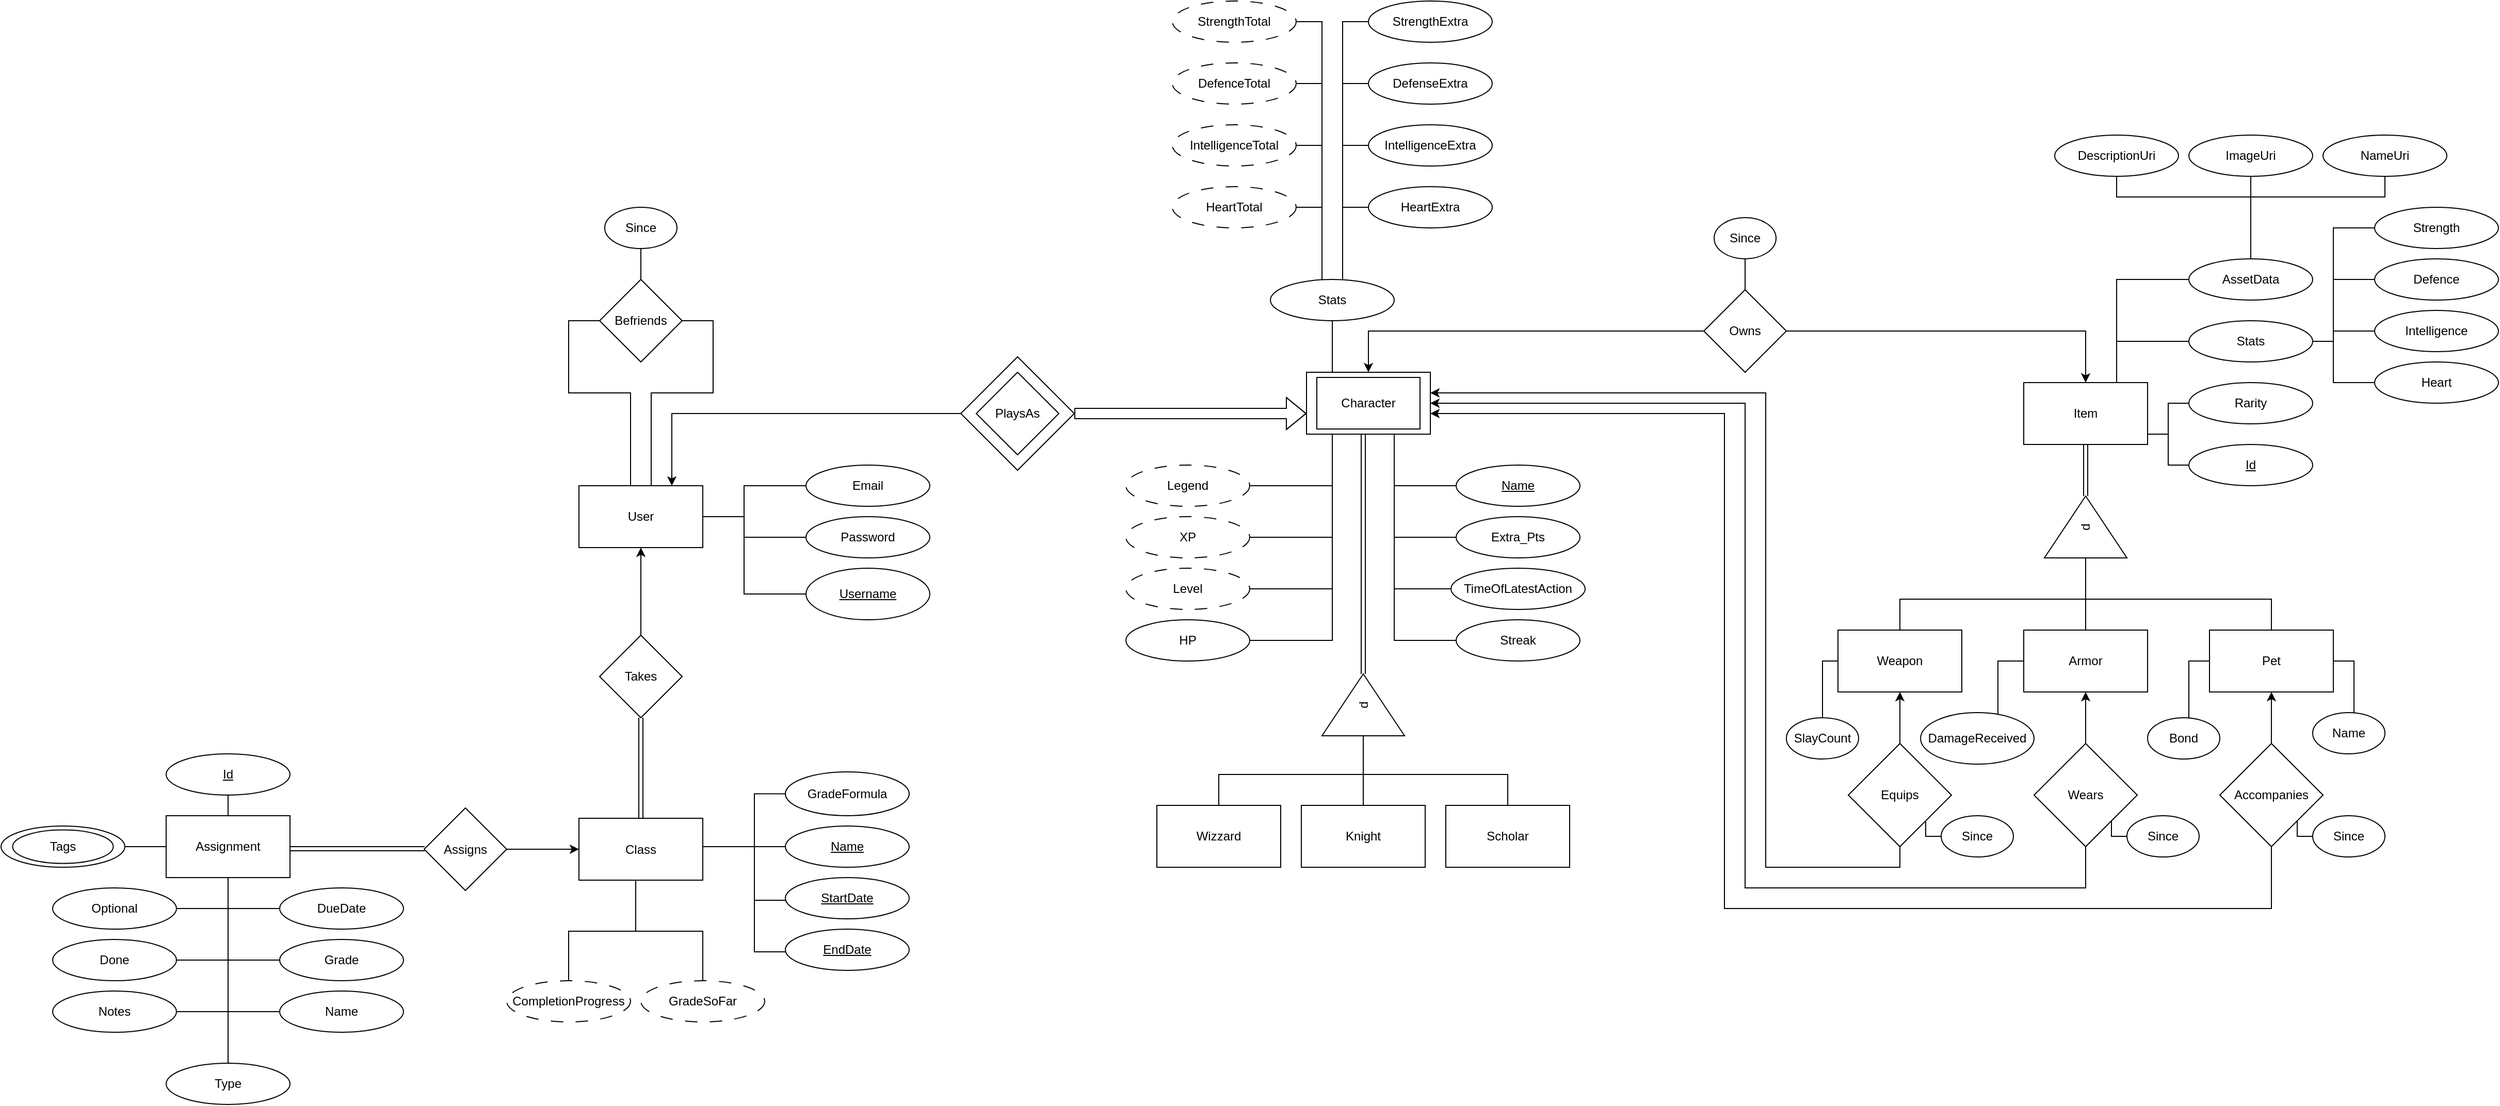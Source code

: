 <mxfile version="27.1.5" pages="2">
  <diagram name="EntidadRelacion" id="xzaKEmRgx2QpPFfVNoC_">
    <mxGraphModel grid="1" page="1" gridSize="10" guides="1" tooltips="1" connect="1" arrows="1" fold="1" pageScale="1" pageWidth="850" pageHeight="1100" math="0" shadow="0">
      <root>
        <mxCell id="0" />
        <mxCell id="1" parent="0" />
        <mxCell id="YH26e1aeY0wwQy9HonWN-1" value="User" style="rounded=0;whiteSpace=wrap;html=1;" vertex="1" parent="1">
          <mxGeometry x="-600" y="80" width="120" height="60" as="geometry" />
        </mxCell>
        <mxCell id="EpZdy8tO8n-WMW0kw9Oh-24" style="edgeStyle=orthogonalEdgeStyle;rounded=0;orthogonalLoop=1;jettySize=auto;html=1;endArrow=none;startFill=0;" edge="1" parent="1" source="YH26e1aeY0wwQy9HonWN-2" target="YH26e1aeY0wwQy9HonWN-1">
          <mxGeometry relative="1" as="geometry">
            <Array as="points">
              <mxPoint x="-440" y="185" />
              <mxPoint x="-440" y="110" />
            </Array>
          </mxGeometry>
        </mxCell>
        <mxCell id="YH26e1aeY0wwQy9HonWN-2" value="&lt;u&gt;Username&lt;/u&gt;" style="ellipse;whiteSpace=wrap;html=1;" vertex="1" parent="1">
          <mxGeometry x="-380" y="160" width="120" height="50" as="geometry" />
        </mxCell>
        <mxCell id="EpZdy8tO8n-WMW0kw9Oh-25" style="edgeStyle=orthogonalEdgeStyle;rounded=0;orthogonalLoop=1;jettySize=auto;html=1;endArrow=none;startFill=0;" edge="1" parent="1" source="YH26e1aeY0wwQy9HonWN-6" target="YH26e1aeY0wwQy9HonWN-1">
          <mxGeometry relative="1" as="geometry">
            <Array as="points">
              <mxPoint x="-440" y="130" />
              <mxPoint x="-440" y="110" />
            </Array>
          </mxGeometry>
        </mxCell>
        <mxCell id="YH26e1aeY0wwQy9HonWN-6" value="Password" style="ellipse;whiteSpace=wrap;html=1;" vertex="1" parent="1">
          <mxGeometry x="-380" y="110" width="120" height="40" as="geometry" />
        </mxCell>
        <mxCell id="EpZdy8tO8n-WMW0kw9Oh-23" style="edgeStyle=orthogonalEdgeStyle;rounded=0;orthogonalLoop=1;jettySize=auto;html=1;endArrow=none;startFill=0;" edge="1" parent="1" source="YH26e1aeY0wwQy9HonWN-10" target="YH26e1aeY0wwQy9HonWN-1">
          <mxGeometry relative="1" as="geometry">
            <Array as="points">
              <mxPoint x="-440" y="80" />
              <mxPoint x="-440" y="110" />
            </Array>
          </mxGeometry>
        </mxCell>
        <mxCell id="YH26e1aeY0wwQy9HonWN-10" value="Email" style="ellipse;whiteSpace=wrap;html=1;" vertex="1" parent="1">
          <mxGeometry x="-380" y="60" width="120" height="40" as="geometry" />
        </mxCell>
        <mxCell id="YH26e1aeY0wwQy9HonWN-11" value="Streak" style="ellipse;whiteSpace=wrap;html=1;" vertex="1" parent="1">
          <mxGeometry x="250" y="210" width="120" height="40" as="geometry" />
        </mxCell>
        <mxCell id="YH26e1aeY0wwQy9HonWN-13" style="edgeStyle=orthogonalEdgeStyle;rounded=0;orthogonalLoop=1;jettySize=auto;html=1;endArrow=none;startFill=0;" edge="1" parent="1" source="YH26e1aeY0wwQy9HonWN-12" target="YH26e1aeY0wwQy9HonWN-1">
          <mxGeometry relative="1" as="geometry">
            <Array as="points">
              <mxPoint x="-470" y="-80" />
              <mxPoint x="-470" y="-10" />
              <mxPoint x="-530" y="-10" />
            </Array>
          </mxGeometry>
        </mxCell>
        <mxCell id="YH26e1aeY0wwQy9HonWN-14" style="edgeStyle=orthogonalEdgeStyle;rounded=0;orthogonalLoop=1;jettySize=auto;html=1;endArrow=none;startFill=0;" edge="1" parent="1" source="YH26e1aeY0wwQy9HonWN-12" target="YH26e1aeY0wwQy9HonWN-1">
          <mxGeometry relative="1" as="geometry">
            <Array as="points">
              <mxPoint x="-610" y="-80" />
              <mxPoint x="-610" y="-10" />
              <mxPoint x="-550" y="-10" />
            </Array>
          </mxGeometry>
        </mxCell>
        <mxCell id="wt5Pe0VkJXy438UB1Rs1-84" style="edgeStyle=orthogonalEdgeStyle;rounded=0;orthogonalLoop=1;jettySize=auto;html=1;endArrow=none;endFill=0;" edge="1" parent="1" source="YH26e1aeY0wwQy9HonWN-12" target="wt5Pe0VkJXy438UB1Rs1-83">
          <mxGeometry relative="1" as="geometry" />
        </mxCell>
        <mxCell id="YH26e1aeY0wwQy9HonWN-12" value="Befriends" style="rhombus;whiteSpace=wrap;html=1;" vertex="1" parent="1">
          <mxGeometry x="-580" y="-120" width="80" height="80" as="geometry" />
        </mxCell>
        <mxCell id="YH26e1aeY0wwQy9HonWN-19" value="&lt;div&gt;Class&lt;/div&gt;" style="rounded=0;whiteSpace=wrap;html=1;" vertex="1" parent="1">
          <mxGeometry x="-600" y="402.5" width="120" height="60" as="geometry" />
        </mxCell>
        <mxCell id="YH26e1aeY0wwQy9HonWN-30" style="edgeStyle=orthogonalEdgeStyle;rounded=0;orthogonalLoop=1;jettySize=auto;html=1;endArrow=none;startFill=0;shape=link;" edge="1" parent="1" source="YH26e1aeY0wwQy9HonWN-20" target="YH26e1aeY0wwQy9HonWN-28">
          <mxGeometry relative="1" as="geometry">
            <mxPoint x="-890" y="400" as="sourcePoint" />
            <mxPoint x="-1090" y="360" as="targetPoint" />
            <Array as="points">
              <mxPoint x="-860" y="432" />
              <mxPoint x="-860" y="432" />
            </Array>
          </mxGeometry>
        </mxCell>
        <mxCell id="wt5Pe0VkJXy438UB1Rs1-232" style="edgeStyle=orthogonalEdgeStyle;rounded=0;orthogonalLoop=1;jettySize=auto;html=1;endArrow=none;endFill=0;" edge="1" parent="1" source="YH26e1aeY0wwQy9HonWN-20" target="wt5Pe0VkJXy438UB1Rs1-231">
          <mxGeometry relative="1" as="geometry" />
        </mxCell>
        <mxCell id="YH26e1aeY0wwQy9HonWN-20" value="Assignment" style="rounded=0;whiteSpace=wrap;html=1;" vertex="1" parent="1">
          <mxGeometry x="-1000" y="400" width="120" height="60" as="geometry" />
        </mxCell>
        <mxCell id="EpZdy8tO8n-WMW0kw9Oh-60" style="edgeStyle=orthogonalEdgeStyle;rounded=0;orthogonalLoop=1;jettySize=auto;html=1;entryX=0.5;entryY=1;entryDx=0;entryDy=0;endArrow=none;startFill=0;" edge="1" parent="1" source="wt5Pe0VkJXy438UB1Rs1-90" target="EpZdy8tO8n-WMW0kw9Oh-35">
          <mxGeometry relative="1" as="geometry">
            <Array as="points">
              <mxPoint x="130" y="-40" />
              <mxPoint x="130" y="-40" />
            </Array>
          </mxGeometry>
        </mxCell>
        <mxCell id="YH26e1aeY0wwQy9HonWN-42" style="edgeStyle=orthogonalEdgeStyle;rounded=0;orthogonalLoop=1;jettySize=auto;html=1;endArrow=none;startFill=0;" edge="1" parent="1" source="YH26e1aeY0wwQy9HonWN-23" target="YH26e1aeY0wwQy9HonWN-41">
          <mxGeometry relative="1" as="geometry">
            <Array as="points">
              <mxPoint x="940" y="30" />
              <mxPoint x="940" />
            </Array>
          </mxGeometry>
        </mxCell>
        <mxCell id="EpZdy8tO8n-WMW0kw9Oh-84" style="edgeStyle=orthogonalEdgeStyle;rounded=0;orthogonalLoop=1;jettySize=auto;html=1;endArrow=none;startFill=0;" edge="1" parent="1" source="YH26e1aeY0wwQy9HonWN-23" target="EpZdy8tO8n-WMW0kw9Oh-75">
          <mxGeometry relative="1" as="geometry">
            <Array as="points">
              <mxPoint x="890" y="-60" />
            </Array>
          </mxGeometry>
        </mxCell>
        <mxCell id="YH26e1aeY0wwQy9HonWN-23" value="Item" style="rounded=0;whiteSpace=wrap;html=1;" vertex="1" parent="1">
          <mxGeometry x="800" y="-20" width="120" height="60" as="geometry" />
        </mxCell>
        <mxCell id="YH26e1aeY0wwQy9HonWN-40" style="edgeStyle=orthogonalEdgeStyle;rounded=0;orthogonalLoop=1;jettySize=auto;html=1;exitX=0.5;exitY=0;exitDx=0;exitDy=0;entryX=0;entryY=0.5;entryDx=0;entryDy=0;endArrow=none;startFill=0;" edge="1" parent="1" source="YH26e1aeY0wwQy9HonWN-24" target="YH26e1aeY0wwQy9HonWN-27">
          <mxGeometry relative="1" as="geometry">
            <Array as="points">
              <mxPoint x="680" y="190" />
              <mxPoint x="860" y="190" />
            </Array>
          </mxGeometry>
        </mxCell>
        <mxCell id="wt5Pe0VkJXy438UB1Rs1-60" style="edgeStyle=orthogonalEdgeStyle;rounded=0;orthogonalLoop=1;jettySize=auto;html=1;endArrow=none;endFill=0;" edge="1" parent="1" source="YH26e1aeY0wwQy9HonWN-24" target="wt5Pe0VkJXy438UB1Rs1-59">
          <mxGeometry relative="1" as="geometry">
            <Array as="points">
              <mxPoint x="605" y="250" />
            </Array>
          </mxGeometry>
        </mxCell>
        <mxCell id="YH26e1aeY0wwQy9HonWN-24" value="Weapon" style="rounded=0;whiteSpace=wrap;html=1;" vertex="1" parent="1">
          <mxGeometry x="620" y="220" width="120" height="60" as="geometry" />
        </mxCell>
        <mxCell id="YH26e1aeY0wwQy9HonWN-25" value="Armor" style="rounded=0;whiteSpace=wrap;html=1;" vertex="1" parent="1">
          <mxGeometry x="800" y="220" width="120" height="60" as="geometry" />
        </mxCell>
        <mxCell id="YH26e1aeY0wwQy9HonWN-39" style="edgeStyle=orthogonalEdgeStyle;rounded=0;orthogonalLoop=1;jettySize=auto;html=1;exitX=0.5;exitY=0;exitDx=0;exitDy=0;endArrow=none;startFill=0;" edge="1" parent="1" source="YH26e1aeY0wwQy9HonWN-26">
          <mxGeometry relative="1" as="geometry">
            <mxPoint x="860" y="160" as="targetPoint" />
            <Array as="points">
              <mxPoint x="1040" y="190" />
              <mxPoint x="860" y="190" />
            </Array>
          </mxGeometry>
        </mxCell>
        <mxCell id="YH26e1aeY0wwQy9HonWN-26" value="Pet" style="rounded=0;whiteSpace=wrap;html=1;" vertex="1" parent="1">
          <mxGeometry x="980" y="220" width="120" height="60" as="geometry" />
        </mxCell>
        <mxCell id="YH26e1aeY0wwQy9HonWN-37" style="edgeStyle=orthogonalEdgeStyle;rounded=0;orthogonalLoop=1;jettySize=auto;html=1;exitX=1;exitY=0.5;exitDx=0;exitDy=0;entryX=0.5;entryY=1;entryDx=0;entryDy=0;endArrow=none;startFill=0;shape=link;" edge="1" parent="1" source="YH26e1aeY0wwQy9HonWN-27" target="YH26e1aeY0wwQy9HonWN-23">
          <mxGeometry relative="1" as="geometry" />
        </mxCell>
        <mxCell id="YH26e1aeY0wwQy9HonWN-38" style="edgeStyle=orthogonalEdgeStyle;rounded=0;orthogonalLoop=1;jettySize=auto;html=1;exitX=0;exitY=0.5;exitDx=0;exitDy=0;entryX=0.5;entryY=0;entryDx=0;entryDy=0;endArrow=none;startFill=0;" edge="1" parent="1" source="YH26e1aeY0wwQy9HonWN-27" target="YH26e1aeY0wwQy9HonWN-25">
          <mxGeometry relative="1" as="geometry" />
        </mxCell>
        <mxCell id="YH26e1aeY0wwQy9HonWN-27" value="d" style="triangle;whiteSpace=wrap;html=1;rotation=-90;" vertex="1" parent="1">
          <mxGeometry x="830" y="80" width="60" height="80" as="geometry" />
        </mxCell>
        <mxCell id="YH26e1aeY0wwQy9HonWN-29" style="edgeStyle=orthogonalEdgeStyle;rounded=0;orthogonalLoop=1;jettySize=auto;html=1;" edge="1" parent="1" source="YH26e1aeY0wwQy9HonWN-28" target="YH26e1aeY0wwQy9HonWN-19">
          <mxGeometry relative="1" as="geometry">
            <mxPoint x="-380" y="342.5" as="sourcePoint" />
          </mxGeometry>
        </mxCell>
        <mxCell id="YH26e1aeY0wwQy9HonWN-28" value="Assigns" style="rhombus;whiteSpace=wrap;html=1;" vertex="1" parent="1">
          <mxGeometry x="-750" y="392.5" width="80" height="80" as="geometry" />
        </mxCell>
        <mxCell id="EpZdy8tO8n-WMW0kw9Oh-6" style="edgeStyle=orthogonalEdgeStyle;rounded=0;orthogonalLoop=1;jettySize=auto;html=1;endArrow=none;startFill=0;" edge="1" parent="1" source="YH26e1aeY0wwQy9HonWN-31" target="YH26e1aeY0wwQy9HonWN-20">
          <mxGeometry relative="1" as="geometry" />
        </mxCell>
        <mxCell id="YH26e1aeY0wwQy9HonWN-31" value="&lt;u&gt;Id&lt;/u&gt;" style="ellipse;whiteSpace=wrap;html=1;" vertex="1" parent="1">
          <mxGeometry x="-1000" y="340" width="120" height="40" as="geometry" />
        </mxCell>
        <mxCell id="EpZdy8tO8n-WMW0kw9Oh-7" style="edgeStyle=orthogonalEdgeStyle;rounded=0;orthogonalLoop=1;jettySize=auto;html=1;endArrow=none;startFill=0;" edge="1" parent="1" source="YH26e1aeY0wwQy9HonWN-32" target="YH26e1aeY0wwQy9HonWN-20">
          <mxGeometry relative="1" as="geometry">
            <mxPoint x="-770" y="410" as="sourcePoint" />
            <Array as="points">
              <mxPoint x="-940" y="590" />
            </Array>
          </mxGeometry>
        </mxCell>
        <mxCell id="YH26e1aeY0wwQy9HonWN-32" value="Name" style="ellipse;whiteSpace=wrap;html=1;" vertex="1" parent="1">
          <mxGeometry x="-890" y="570" width="120" height="40" as="geometry" />
        </mxCell>
        <mxCell id="EpZdy8tO8n-WMW0kw9Oh-8" style="edgeStyle=orthogonalEdgeStyle;rounded=0;orthogonalLoop=1;jettySize=auto;html=1;endArrow=none;startFill=0;" edge="1" parent="1" source="YH26e1aeY0wwQy9HonWN-33" target="YH26e1aeY0wwQy9HonWN-20">
          <mxGeometry relative="1" as="geometry">
            <Array as="points">
              <mxPoint x="-940" y="490" />
            </Array>
          </mxGeometry>
        </mxCell>
        <mxCell id="YH26e1aeY0wwQy9HonWN-33" value="DueDate" style="ellipse;whiteSpace=wrap;html=1;" vertex="1" parent="1">
          <mxGeometry x="-890" y="470" width="120" height="40" as="geometry" />
        </mxCell>
        <mxCell id="EpZdy8tO8n-WMW0kw9Oh-9" style="edgeStyle=orthogonalEdgeStyle;rounded=0;orthogonalLoop=1;jettySize=auto;html=1;endArrow=none;startFill=0;" edge="1" parent="1" source="YH26e1aeY0wwQy9HonWN-34" target="YH26e1aeY0wwQy9HonWN-20">
          <mxGeometry relative="1" as="geometry">
            <Array as="points">
              <mxPoint x="-940" y="540" />
            </Array>
          </mxGeometry>
        </mxCell>
        <mxCell id="YH26e1aeY0wwQy9HonWN-34" value="Grade" style="ellipse;whiteSpace=wrap;html=1;" vertex="1" parent="1">
          <mxGeometry x="-890" y="520" width="120" height="40" as="geometry" />
        </mxCell>
        <mxCell id="EpZdy8tO8n-WMW0kw9Oh-10" style="edgeStyle=orthogonalEdgeStyle;rounded=0;orthogonalLoop=1;jettySize=auto;html=1;endArrow=none;startFill=0;" edge="1" parent="1" source="YH26e1aeY0wwQy9HonWN-35" target="YH26e1aeY0wwQy9HonWN-20">
          <mxGeometry relative="1" as="geometry">
            <Array as="points">
              <mxPoint x="-940" y="540" />
            </Array>
          </mxGeometry>
        </mxCell>
        <mxCell id="YH26e1aeY0wwQy9HonWN-35" value="Done" style="ellipse;whiteSpace=wrap;html=1;" vertex="1" parent="1">
          <mxGeometry x="-1110" y="520" width="120" height="40" as="geometry" />
        </mxCell>
        <mxCell id="EpZdy8tO8n-WMW0kw9Oh-11" style="edgeStyle=orthogonalEdgeStyle;rounded=0;orthogonalLoop=1;jettySize=auto;html=1;endArrow=none;startFill=0;" edge="1" parent="1" source="YH26e1aeY0wwQy9HonWN-36" target="YH26e1aeY0wwQy9HonWN-20">
          <mxGeometry relative="1" as="geometry">
            <Array as="points">
              <mxPoint x="-940" y="490" />
            </Array>
          </mxGeometry>
        </mxCell>
        <mxCell id="YH26e1aeY0wwQy9HonWN-36" value="Optional" style="ellipse;whiteSpace=wrap;html=1;" vertex="1" parent="1">
          <mxGeometry x="-1110" y="470" width="120" height="40" as="geometry" />
        </mxCell>
        <mxCell id="YH26e1aeY0wwQy9HonWN-41" value="Rarity" style="ellipse;whiteSpace=wrap;html=1;" vertex="1" parent="1">
          <mxGeometry x="960" y="-20" width="120" height="40" as="geometry" />
        </mxCell>
        <mxCell id="YH26e1aeY0wwQy9HonWN-44" style="edgeStyle=orthogonalEdgeStyle;rounded=0;orthogonalLoop=1;jettySize=auto;html=1;exitX=1;exitY=0.5;exitDx=0;exitDy=0;entryX=0.5;entryY=0;entryDx=0;entryDy=0;" edge="1" parent="1" source="YH26e1aeY0wwQy9HonWN-43" target="YH26e1aeY0wwQy9HonWN-23">
          <mxGeometry relative="1" as="geometry" />
        </mxCell>
        <mxCell id="YH26e1aeY0wwQy9HonWN-45" style="edgeStyle=orthogonalEdgeStyle;rounded=0;orthogonalLoop=1;jettySize=auto;html=1;entryX=0.5;entryY=0;entryDx=0;entryDy=0;exitX=0;exitY=0.5;exitDx=0;exitDy=0;" edge="1" parent="1" source="YH26e1aeY0wwQy9HonWN-43" target="YH26e1aeY0wwQy9HonWN-22">
          <mxGeometry relative="1" as="geometry">
            <mxPoint x="345" y="-110" as="sourcePoint" />
          </mxGeometry>
        </mxCell>
        <mxCell id="wt5Pe0VkJXy438UB1Rs1-70" style="edgeStyle=orthogonalEdgeStyle;rounded=0;orthogonalLoop=1;jettySize=auto;html=1;endArrow=none;endFill=0;" edge="1" parent="1" source="YH26e1aeY0wwQy9HonWN-43" target="wt5Pe0VkJXy438UB1Rs1-69">
          <mxGeometry relative="1" as="geometry" />
        </mxCell>
        <mxCell id="YH26e1aeY0wwQy9HonWN-43" value="Owns" style="rhombus;whiteSpace=wrap;html=1;" vertex="1" parent="1">
          <mxGeometry x="490" y="-110" width="80" height="80" as="geometry" />
        </mxCell>
        <mxCell id="YH26e1aeY0wwQy9HonWN-50" style="edgeStyle=orthogonalEdgeStyle;rounded=0;orthogonalLoop=1;jettySize=auto;html=1;entryX=1;entryY=0.5;entryDx=0;entryDy=0;exitX=0.5;exitY=1;exitDx=0;exitDy=0;" edge="1" parent="1" source="wt5Pe0VkJXy438UB1Rs1-5" target="YH26e1aeY0wwQy9HonWN-22">
          <mxGeometry relative="1" as="geometry">
            <mxPoint x="500" y="550" as="sourcePoint" />
            <Array as="points">
              <mxPoint x="860" y="470" />
              <mxPoint x="530" y="470" />
              <mxPoint x="530" />
            </Array>
          </mxGeometry>
        </mxCell>
        <mxCell id="YH26e1aeY0wwQy9HonWN-52" style="edgeStyle=orthogonalEdgeStyle;rounded=0;orthogonalLoop=1;jettySize=auto;html=1;endArrow=none;startFill=0;shape=link;" edge="1" parent="1" source="YH26e1aeY0wwQy9HonWN-51">
          <mxGeometry relative="1" as="geometry">
            <mxPoint x="160" y="7.5" as="targetPoint" />
            <Array as="points">
              <mxPoint x="160" y="72.5" />
              <mxPoint x="160" y="72.5" />
            </Array>
          </mxGeometry>
        </mxCell>
        <mxCell id="YH26e1aeY0wwQy9HonWN-58" style="edgeStyle=orthogonalEdgeStyle;rounded=0;orthogonalLoop=1;jettySize=auto;html=1;exitX=0;exitY=0.5;exitDx=0;exitDy=0;entryX=0.5;entryY=0;entryDx=0;entryDy=0;endArrow=none;startFill=0;" edge="1" parent="1" source="YH26e1aeY0wwQy9HonWN-51" target="YH26e1aeY0wwQy9HonWN-54">
          <mxGeometry relative="1" as="geometry" />
        </mxCell>
        <mxCell id="YH26e1aeY0wwQy9HonWN-51" value="d" style="triangle;whiteSpace=wrap;html=1;rotation=-90;" vertex="1" parent="1">
          <mxGeometry x="130" y="252.5" width="60" height="80" as="geometry" />
        </mxCell>
        <mxCell id="YH26e1aeY0wwQy9HonWN-56" style="edgeStyle=orthogonalEdgeStyle;rounded=0;orthogonalLoop=1;jettySize=auto;html=1;exitX=0.5;exitY=0;exitDx=0;exitDy=0;entryX=0;entryY=0.5;entryDx=0;entryDy=0;endArrow=none;startFill=0;" edge="1" parent="1" source="YH26e1aeY0wwQy9HonWN-53" target="YH26e1aeY0wwQy9HonWN-51">
          <mxGeometry relative="1" as="geometry">
            <Array as="points">
              <mxPoint x="20" y="360" />
              <mxPoint x="160" y="360" />
            </Array>
          </mxGeometry>
        </mxCell>
        <mxCell id="YH26e1aeY0wwQy9HonWN-53" value="Wizzard" style="rounded=0;whiteSpace=wrap;html=1;" vertex="1" parent="1">
          <mxGeometry x="-40" y="390" width="120" height="60" as="geometry" />
        </mxCell>
        <mxCell id="YH26e1aeY0wwQy9HonWN-54" value="Knight" style="rounded=0;whiteSpace=wrap;html=1;" vertex="1" parent="1">
          <mxGeometry x="100" y="390" width="120" height="60" as="geometry" />
        </mxCell>
        <mxCell id="YH26e1aeY0wwQy9HonWN-59" style="edgeStyle=orthogonalEdgeStyle;rounded=0;orthogonalLoop=1;jettySize=auto;html=1;exitX=0.5;exitY=0;exitDx=0;exitDy=0;entryX=0;entryY=0.5;entryDx=0;entryDy=0;endArrow=none;startFill=0;" edge="1" parent="1" source="YH26e1aeY0wwQy9HonWN-55" target="YH26e1aeY0wwQy9HonWN-51">
          <mxGeometry relative="1" as="geometry">
            <Array as="points">
              <mxPoint x="300" y="360" />
              <mxPoint x="160" y="360" />
            </Array>
          </mxGeometry>
        </mxCell>
        <mxCell id="YH26e1aeY0wwQy9HonWN-55" value="Scholar" style="rounded=0;whiteSpace=wrap;html=1;" vertex="1" parent="1">
          <mxGeometry x="240" y="390" width="120" height="60" as="geometry" />
        </mxCell>
        <mxCell id="EpZdy8tO8n-WMW0kw9Oh-13" style="edgeStyle=orthogonalEdgeStyle;rounded=0;orthogonalLoop=1;jettySize=auto;html=1;endArrow=none;startFill=0;" edge="1" parent="1" source="EpZdy8tO8n-WMW0kw9Oh-12" target="YH26e1aeY0wwQy9HonWN-19">
          <mxGeometry relative="1" as="geometry">
            <mxPoint x="-680" y="312.5" as="sourcePoint" />
            <Array as="points">
              <mxPoint x="-420" y="430" />
              <mxPoint x="-420" y="430" />
            </Array>
          </mxGeometry>
        </mxCell>
        <mxCell id="EpZdy8tO8n-WMW0kw9Oh-12" value="Name" style="ellipse;whiteSpace=wrap;html=1;fontStyle=4" vertex="1" parent="1">
          <mxGeometry x="-400" y="410" width="120" height="40" as="geometry" />
        </mxCell>
        <mxCell id="EpZdy8tO8n-WMW0kw9Oh-16" style="edgeStyle=orthogonalEdgeStyle;rounded=0;orthogonalLoop=1;jettySize=auto;html=1;endArrow=none;startFill=0;" edge="1" parent="1" source="EpZdy8tO8n-WMW0kw9Oh-14" target="YH26e1aeY0wwQy9HonWN-19">
          <mxGeometry relative="1" as="geometry">
            <mxPoint x="-544.941" y="382.5" as="targetPoint" />
            <Array as="points">
              <mxPoint x="-610" y="512" />
              <mxPoint x="-545" y="512" />
            </Array>
          </mxGeometry>
        </mxCell>
        <mxCell id="EpZdy8tO8n-WMW0kw9Oh-14" value="CompletionProgress" style="ellipse;whiteSpace=wrap;html=1;dashed=1;dashPattern=12 12;" vertex="1" parent="1">
          <mxGeometry x="-670" y="560" width="120" height="40" as="geometry" />
        </mxCell>
        <mxCell id="EpZdy8tO8n-WMW0kw9Oh-17" style="edgeStyle=orthogonalEdgeStyle;rounded=0;orthogonalLoop=1;jettySize=auto;html=1;endArrow=none;startFill=0;" edge="1" parent="1" source="EpZdy8tO8n-WMW0kw9Oh-15" target="YH26e1aeY0wwQy9HonWN-19">
          <mxGeometry relative="1" as="geometry">
            <mxPoint x="-544.941" y="382.5" as="targetPoint" />
            <Array as="points">
              <mxPoint x="-480" y="512" />
              <mxPoint x="-545" y="512" />
            </Array>
          </mxGeometry>
        </mxCell>
        <mxCell id="EpZdy8tO8n-WMW0kw9Oh-15" value="GradeSoFar" style="ellipse;whiteSpace=wrap;html=1;dashed=1;dashPattern=12 12;" vertex="1" parent="1">
          <mxGeometry x="-540" y="560" width="120" height="40" as="geometry" />
        </mxCell>
        <mxCell id="EpZdy8tO8n-WMW0kw9Oh-19" style="edgeStyle=orthogonalEdgeStyle;rounded=0;orthogonalLoop=1;jettySize=auto;html=1;endArrow=none;startFill=0;" edge="1" parent="1" source="EpZdy8tO8n-WMW0kw9Oh-18" target="YH26e1aeY0wwQy9HonWN-19">
          <mxGeometry relative="1" as="geometry">
            <Array as="points">
              <mxPoint x="-430" y="482" />
              <mxPoint x="-430" y="430" />
            </Array>
          </mxGeometry>
        </mxCell>
        <mxCell id="EpZdy8tO8n-WMW0kw9Oh-18" value="StartDate" style="ellipse;whiteSpace=wrap;html=1;fontStyle=4" vertex="1" parent="1">
          <mxGeometry x="-400" y="460" width="120" height="40" as="geometry" />
        </mxCell>
        <mxCell id="EpZdy8tO8n-WMW0kw9Oh-21" style="edgeStyle=orthogonalEdgeStyle;rounded=0;orthogonalLoop=1;jettySize=auto;html=1;endArrow=none;startFill=0;" edge="1" parent="1" source="EpZdy8tO8n-WMW0kw9Oh-20" target="YH26e1aeY0wwQy9HonWN-19">
          <mxGeometry relative="1" as="geometry">
            <Array as="points">
              <mxPoint x="-430" y="532" />
              <mxPoint x="-430" y="430" />
            </Array>
          </mxGeometry>
        </mxCell>
        <mxCell id="EpZdy8tO8n-WMW0kw9Oh-20" value="EndDate" style="ellipse;whiteSpace=wrap;html=1;fontStyle=4" vertex="1" parent="1">
          <mxGeometry x="-400" y="510" width="120" height="40" as="geometry" />
        </mxCell>
        <mxCell id="EpZdy8tO8n-WMW0kw9Oh-27" style="edgeStyle=orthogonalEdgeStyle;rounded=0;orthogonalLoop=1;jettySize=auto;html=1;endArrow=block;startFill=0;shape=flexArrow;exitX=1;exitY=0.5;exitDx=0;exitDy=0;" edge="1" parent="1" source="EpZdy8tO8n-WMW0kw9Oh-29" target="YH26e1aeY0wwQy9HonWN-22">
          <mxGeometry relative="1" as="geometry">
            <mxPoint x="-130" y="70" as="sourcePoint" />
            <Array as="points">
              <mxPoint x="-90" y="10" />
              <mxPoint x="-90" y="10" />
            </Array>
          </mxGeometry>
        </mxCell>
        <mxCell id="EpZdy8tO8n-WMW0kw9Oh-28" style="edgeStyle=orthogonalEdgeStyle;rounded=0;orthogonalLoop=1;jettySize=auto;html=1;endArrow=classic;startFill=0;endFill=1;" edge="1" parent="1" source="EpZdy8tO8n-WMW0kw9Oh-26" target="YH26e1aeY0wwQy9HonWN-1">
          <mxGeometry relative="1" as="geometry">
            <mxPoint x="-280" y="640" as="targetPoint" />
            <mxPoint x="-200" y="570" as="sourcePoint" />
            <Array as="points">
              <mxPoint x="-510" y="10" />
            </Array>
          </mxGeometry>
        </mxCell>
        <mxCell id="EpZdy8tO8n-WMW0kw9Oh-57" style="edgeStyle=orthogonalEdgeStyle;rounded=0;orthogonalLoop=1;jettySize=auto;html=1;endArrow=none;startFill=0;" edge="1" parent="1" source="EpZdy8tO8n-WMW0kw9Oh-30" target="wt5Pe0VkJXy438UB1Rs1-90">
          <mxGeometry relative="1" as="geometry">
            <Array as="points">
              <mxPoint x="130" y="80" />
            </Array>
          </mxGeometry>
        </mxCell>
        <mxCell id="EpZdy8tO8n-WMW0kw9Oh-30" value="Legend" style="ellipse;whiteSpace=wrap;html=1;dashed=1;dashPattern=12 12;" vertex="1" parent="1">
          <mxGeometry x="-70" y="60" width="120" height="40" as="geometry" />
        </mxCell>
        <mxCell id="EpZdy8tO8n-WMW0kw9Oh-31" value="XP" style="ellipse;whiteSpace=wrap;html=1;dashed=1;dashPattern=12 12;" vertex="1" parent="1">
          <mxGeometry x="-70" y="110" width="120" height="40" as="geometry" />
        </mxCell>
        <mxCell id="EpZdy8tO8n-WMW0kw9Oh-59" style="edgeStyle=orthogonalEdgeStyle;rounded=0;orthogonalLoop=1;jettySize=auto;html=1;endArrow=none;startFill=0;" edge="1" parent="1" source="EpZdy8tO8n-WMW0kw9Oh-32" target="wt5Pe0VkJXy438UB1Rs1-90">
          <mxGeometry relative="1" as="geometry">
            <Array as="points">
              <mxPoint x="130" y="180" />
            </Array>
          </mxGeometry>
        </mxCell>
        <mxCell id="EpZdy8tO8n-WMW0kw9Oh-32" value="Level" style="ellipse;whiteSpace=wrap;html=1;dashed=1;dashPattern=12 12;" vertex="1" parent="1">
          <mxGeometry x="-70" y="160" width="120" height="40" as="geometry" />
        </mxCell>
        <mxCell id="EpZdy8tO8n-WMW0kw9Oh-34" value="Extra_Pts" style="ellipse;whiteSpace=wrap;html=1;" vertex="1" parent="1">
          <mxGeometry x="250" y="110" width="120" height="40" as="geometry" />
        </mxCell>
        <mxCell id="EpZdy8tO8n-WMW0kw9Oh-61" style="edgeStyle=orthogonalEdgeStyle;rounded=0;orthogonalLoop=1;jettySize=auto;html=1;endArrow=none;startFill=0;" edge="1" parent="1" source="EpZdy8tO8n-WMW0kw9Oh-35" target="EpZdy8tO8n-WMW0kw9Oh-40">
          <mxGeometry relative="1" as="geometry">
            <Array as="points">
              <mxPoint x="120" y="-190" />
            </Array>
          </mxGeometry>
        </mxCell>
        <mxCell id="EpZdy8tO8n-WMW0kw9Oh-62" style="edgeStyle=orthogonalEdgeStyle;rounded=0;orthogonalLoop=1;jettySize=auto;html=1;endArrow=none;startFill=0;" edge="1" parent="1" source="EpZdy8tO8n-WMW0kw9Oh-35" target="EpZdy8tO8n-WMW0kw9Oh-44">
          <mxGeometry relative="1" as="geometry">
            <Array as="points">
              <mxPoint x="140" y="-190" />
            </Array>
          </mxGeometry>
        </mxCell>
        <mxCell id="EpZdy8tO8n-WMW0kw9Oh-35" value="Stats" style="ellipse;whiteSpace=wrap;html=1;" vertex="1" parent="1">
          <mxGeometry x="70" y="-120" width="120" height="40" as="geometry" />
        </mxCell>
        <mxCell id="EpZdy8tO8n-WMW0kw9Oh-53" style="edgeStyle=orthogonalEdgeStyle;rounded=0;orthogonalLoop=1;jettySize=auto;html=1;endArrow=none;startFill=0;" edge="1" parent="1" source="EpZdy8tO8n-WMW0kw9Oh-36" target="wt5Pe0VkJXy438UB1Rs1-90">
          <mxGeometry relative="1" as="geometry">
            <Array as="points">
              <mxPoint x="190" y="80" />
            </Array>
          </mxGeometry>
        </mxCell>
        <mxCell id="EpZdy8tO8n-WMW0kw9Oh-36" value="Name" style="ellipse;whiteSpace=wrap;html=1;fontStyle=4" vertex="1" parent="1">
          <mxGeometry x="250" y="60" width="120" height="40" as="geometry" />
        </mxCell>
        <mxCell id="EpZdy8tO8n-WMW0kw9Oh-65" style="edgeStyle=orthogonalEdgeStyle;rounded=0;orthogonalLoop=1;jettySize=auto;html=1;endArrow=none;startFill=0;" edge="1" parent="1" source="EpZdy8tO8n-WMW0kw9Oh-37" target="EpZdy8tO8n-WMW0kw9Oh-35">
          <mxGeometry relative="1" as="geometry">
            <Array as="points">
              <mxPoint x="120" y="-370" />
            </Array>
          </mxGeometry>
        </mxCell>
        <mxCell id="EpZdy8tO8n-WMW0kw9Oh-37" value="StrengthTotal" style="ellipse;whiteSpace=wrap;html=1;dashed=1;dashPattern=12 12;" vertex="1" parent="1">
          <mxGeometry x="-25" y="-390" width="120" height="40" as="geometry" />
        </mxCell>
        <mxCell id="EpZdy8tO8n-WMW0kw9Oh-38" value="DefenceTotal" style="ellipse;whiteSpace=wrap;html=1;dashed=1;dashPattern=12 12;" vertex="1" parent="1">
          <mxGeometry x="-25" y="-330" width="120" height="40" as="geometry" />
        </mxCell>
        <mxCell id="EpZdy8tO8n-WMW0kw9Oh-39" value="IntelligenceTotal" style="ellipse;whiteSpace=wrap;html=1;dashed=1;dashPattern=12 12;" vertex="1" parent="1">
          <mxGeometry x="-25" y="-270" width="120" height="40" as="geometry" />
        </mxCell>
        <mxCell id="EpZdy8tO8n-WMW0kw9Oh-40" value="HeartTotal" style="ellipse;whiteSpace=wrap;html=1;dashed=1;dashPattern=12 12;" vertex="1" parent="1">
          <mxGeometry x="-25" y="-210" width="120" height="40" as="geometry" />
        </mxCell>
        <mxCell id="EpZdy8tO8n-WMW0kw9Oh-41" value="StrengthExtra" style="ellipse;whiteSpace=wrap;html=1;" vertex="1" parent="1">
          <mxGeometry x="165" y="-390" width="120" height="40" as="geometry" />
        </mxCell>
        <mxCell id="EpZdy8tO8n-WMW0kw9Oh-42" value="DefenseExtra" style="ellipse;whiteSpace=wrap;html=1;" vertex="1" parent="1">
          <mxGeometry x="165" y="-330" width="120" height="40" as="geometry" />
        </mxCell>
        <mxCell id="EpZdy8tO8n-WMW0kw9Oh-43" value="IntelligenceExtra" style="ellipse;whiteSpace=wrap;html=1;" vertex="1" parent="1">
          <mxGeometry x="165" y="-270" width="120" height="40" as="geometry" />
        </mxCell>
        <mxCell id="EpZdy8tO8n-WMW0kw9Oh-44" value="HeartExtra" style="ellipse;whiteSpace=wrap;html=1;" vertex="1" parent="1">
          <mxGeometry x="165" y="-210" width="120" height="40" as="geometry" />
        </mxCell>
        <mxCell id="EpZdy8tO8n-WMW0kw9Oh-54" style="edgeStyle=orthogonalEdgeStyle;rounded=0;orthogonalLoop=1;jettySize=auto;html=1;exitX=0;exitY=0.5;exitDx=0;exitDy=0;endArrow=none;startFill=0;" edge="1" parent="1" source="EpZdy8tO8n-WMW0kw9Oh-34" target="wt5Pe0VkJXy438UB1Rs1-90">
          <mxGeometry relative="1" as="geometry">
            <Array as="points">
              <mxPoint x="190" y="130" />
              <mxPoint x="190" y="30" />
              <mxPoint x="165" y="30" />
            </Array>
          </mxGeometry>
        </mxCell>
        <mxCell id="EpZdy8tO8n-WMW0kw9Oh-55" style="edgeStyle=orthogonalEdgeStyle;rounded=0;orthogonalLoop=1;jettySize=auto;html=1;endArrow=none;startFill=0;" edge="1" parent="1" source="YH26e1aeY0wwQy9HonWN-11" target="YH26e1aeY0wwQy9HonWN-22">
          <mxGeometry relative="1" as="geometry">
            <Array as="points">
              <mxPoint x="190" y="230" />
            </Array>
          </mxGeometry>
        </mxCell>
        <mxCell id="EpZdy8tO8n-WMW0kw9Oh-58" style="edgeStyle=orthogonalEdgeStyle;rounded=0;orthogonalLoop=1;jettySize=auto;html=1;endArrow=none;startFill=0;" edge="1" parent="1" source="EpZdy8tO8n-WMW0kw9Oh-31" target="wt5Pe0VkJXy438UB1Rs1-90">
          <mxGeometry relative="1" as="geometry">
            <Array as="points">
              <mxPoint x="130" y="130" />
            </Array>
          </mxGeometry>
        </mxCell>
        <mxCell id="EpZdy8tO8n-WMW0kw9Oh-63" style="edgeStyle=orthogonalEdgeStyle;rounded=0;orthogonalLoop=1;jettySize=auto;html=1;endArrow=none;startFill=0;" edge="1" parent="1" source="EpZdy8tO8n-WMW0kw9Oh-39" target="EpZdy8tO8n-WMW0kw9Oh-35">
          <mxGeometry relative="1" as="geometry">
            <Array as="points">
              <mxPoint x="120" y="-250" />
            </Array>
          </mxGeometry>
        </mxCell>
        <mxCell id="EpZdy8tO8n-WMW0kw9Oh-64" style="edgeStyle=orthogonalEdgeStyle;rounded=0;orthogonalLoop=1;jettySize=auto;html=1;endArrow=none;startFill=0;" edge="1" parent="1" source="EpZdy8tO8n-WMW0kw9Oh-38" target="EpZdy8tO8n-WMW0kw9Oh-35">
          <mxGeometry relative="1" as="geometry">
            <Array as="points">
              <mxPoint x="120" y="-310" />
            </Array>
          </mxGeometry>
        </mxCell>
        <mxCell id="EpZdy8tO8n-WMW0kw9Oh-66" style="edgeStyle=orthogonalEdgeStyle;rounded=0;orthogonalLoop=1;jettySize=auto;html=1;endArrow=none;startFill=0;" edge="1" parent="1" source="EpZdy8tO8n-WMW0kw9Oh-41" target="EpZdy8tO8n-WMW0kw9Oh-35">
          <mxGeometry relative="1" as="geometry">
            <Array as="points">
              <mxPoint x="140" y="-370" />
            </Array>
          </mxGeometry>
        </mxCell>
        <mxCell id="EpZdy8tO8n-WMW0kw9Oh-67" style="edgeStyle=orthogonalEdgeStyle;rounded=0;orthogonalLoop=1;jettySize=auto;html=1;endArrow=none;startFill=0;" edge="1" parent="1" source="EpZdy8tO8n-WMW0kw9Oh-42" target="EpZdy8tO8n-WMW0kw9Oh-35">
          <mxGeometry relative="1" as="geometry">
            <Array as="points">
              <mxPoint x="140" y="-310" />
            </Array>
          </mxGeometry>
        </mxCell>
        <mxCell id="EpZdy8tO8n-WMW0kw9Oh-68" style="edgeStyle=orthogonalEdgeStyle;rounded=0;orthogonalLoop=1;jettySize=auto;html=1;endArrow=none;startFill=0;" edge="1" parent="1" source="EpZdy8tO8n-WMW0kw9Oh-43" target="EpZdy8tO8n-WMW0kw9Oh-35">
          <mxGeometry relative="1" as="geometry">
            <Array as="points">
              <mxPoint x="140" y="-250" />
            </Array>
          </mxGeometry>
        </mxCell>
        <mxCell id="EpZdy8tO8n-WMW0kw9Oh-70" style="edgeStyle=orthogonalEdgeStyle;rounded=0;orthogonalLoop=1;jettySize=auto;html=1;endArrow=none;startFill=0;" edge="1" parent="1" source="EpZdy8tO8n-WMW0kw9Oh-69" target="wt5Pe0VkJXy438UB1Rs1-90">
          <mxGeometry relative="1" as="geometry">
            <Array as="points">
              <mxPoint x="-10" y="230" />
              <mxPoint x="130" y="230" />
            </Array>
          </mxGeometry>
        </mxCell>
        <mxCell id="EpZdy8tO8n-WMW0kw9Oh-69" value="HP" style="ellipse;whiteSpace=wrap;html=1;" vertex="1" parent="1">
          <mxGeometry x="-70" y="210" width="120" height="40" as="geometry" />
        </mxCell>
        <mxCell id="EpZdy8tO8n-WMW0kw9Oh-80" style="edgeStyle=orthogonalEdgeStyle;rounded=0;orthogonalLoop=1;jettySize=auto;html=1;entryX=0;entryY=0.5;entryDx=0;entryDy=0;endArrow=none;startFill=0;" edge="1" parent="1" source="EpZdy8tO8n-WMW0kw9Oh-75" target="EpZdy8tO8n-WMW0kw9Oh-76">
          <mxGeometry relative="1" as="geometry">
            <Array as="points">
              <mxPoint x="1100" y="-60" />
              <mxPoint x="1100" y="-170" />
            </Array>
          </mxGeometry>
        </mxCell>
        <mxCell id="EpZdy8tO8n-WMW0kw9Oh-81" style="edgeStyle=orthogonalEdgeStyle;rounded=0;orthogonalLoop=1;jettySize=auto;html=1;entryX=0;entryY=0.5;entryDx=0;entryDy=0;endArrow=none;startFill=0;" edge="1" parent="1" source="EpZdy8tO8n-WMW0kw9Oh-75" target="EpZdy8tO8n-WMW0kw9Oh-77">
          <mxGeometry relative="1" as="geometry">
            <Array as="points">
              <mxPoint x="1100" y="-60" />
              <mxPoint x="1100" y="-120" />
            </Array>
          </mxGeometry>
        </mxCell>
        <mxCell id="EpZdy8tO8n-WMW0kw9Oh-82" style="edgeStyle=orthogonalEdgeStyle;rounded=0;orthogonalLoop=1;jettySize=auto;html=1;exitX=1;exitY=0.5;exitDx=0;exitDy=0;entryX=0;entryY=0.5;entryDx=0;entryDy=0;endArrow=none;startFill=0;" edge="1" parent="1" source="EpZdy8tO8n-WMW0kw9Oh-75" target="EpZdy8tO8n-WMW0kw9Oh-78">
          <mxGeometry relative="1" as="geometry">
            <Array as="points">
              <mxPoint x="1100" y="-60" />
              <mxPoint x="1100" y="-70" />
            </Array>
          </mxGeometry>
        </mxCell>
        <mxCell id="EpZdy8tO8n-WMW0kw9Oh-83" style="edgeStyle=orthogonalEdgeStyle;rounded=0;orthogonalLoop=1;jettySize=auto;html=1;entryX=0;entryY=0.5;entryDx=0;entryDy=0;endArrow=none;startFill=0;" edge="1" parent="1" source="EpZdy8tO8n-WMW0kw9Oh-75" target="EpZdy8tO8n-WMW0kw9Oh-79">
          <mxGeometry relative="1" as="geometry">
            <Array as="points">
              <mxPoint x="1100" y="-60" />
              <mxPoint x="1100" y="-20" />
            </Array>
          </mxGeometry>
        </mxCell>
        <mxCell id="EpZdy8tO8n-WMW0kw9Oh-75" value="Stats" style="ellipse;whiteSpace=wrap;html=1;" vertex="1" parent="1">
          <mxGeometry x="960" y="-80" width="120" height="40" as="geometry" />
        </mxCell>
        <mxCell id="EpZdy8tO8n-WMW0kw9Oh-76" value="Strength" style="ellipse;whiteSpace=wrap;html=1;" vertex="1" parent="1">
          <mxGeometry x="1140" y="-190" width="120" height="40" as="geometry" />
        </mxCell>
        <mxCell id="EpZdy8tO8n-WMW0kw9Oh-77" value="Defence" style="ellipse;whiteSpace=wrap;html=1;" vertex="1" parent="1">
          <mxGeometry x="1140" y="-140" width="120" height="40" as="geometry" />
        </mxCell>
        <mxCell id="EpZdy8tO8n-WMW0kw9Oh-78" value="Intelligence" style="ellipse;whiteSpace=wrap;html=1;" vertex="1" parent="1">
          <mxGeometry x="1140" y="-90" width="120" height="40" as="geometry" />
        </mxCell>
        <mxCell id="EpZdy8tO8n-WMW0kw9Oh-79" value="Heart" style="ellipse;whiteSpace=wrap;html=1;" vertex="1" parent="1">
          <mxGeometry x="1140" y="-40" width="120" height="40" as="geometry" />
        </mxCell>
        <mxCell id="7MiWwJVK2Kd7TZDvT_rQ-2" style="edgeStyle=orthogonalEdgeStyle;rounded=0;orthogonalLoop=1;jettySize=auto;html=1;endArrow=none;startFill=0;shape=link;" edge="1" parent="1" source="7MiWwJVK2Kd7TZDvT_rQ-1" target="YH26e1aeY0wwQy9HonWN-19">
          <mxGeometry relative="1" as="geometry">
            <mxPoint x="-540" y="890" as="sourcePoint" />
            <Array as="points" />
          </mxGeometry>
        </mxCell>
        <mxCell id="wt5Pe0VkJXy438UB1Rs1-97" style="edgeStyle=orthogonalEdgeStyle;rounded=0;orthogonalLoop=1;jettySize=auto;html=1;" edge="1" parent="1" source="7MiWwJVK2Kd7TZDvT_rQ-1" target="YH26e1aeY0wwQy9HonWN-1">
          <mxGeometry relative="1" as="geometry" />
        </mxCell>
        <mxCell id="7MiWwJVK2Kd7TZDvT_rQ-1" value="Takes" style="rhombus;whiteSpace=wrap;html=1;" vertex="1" parent="1">
          <mxGeometry x="-580" y="225" width="80" height="80" as="geometry" />
        </mxCell>
        <mxCell id="wt5Pe0VkJXy438UB1Rs1-9" style="edgeStyle=orthogonalEdgeStyle;rounded=0;orthogonalLoop=1;jettySize=auto;html=1;exitX=0.5;exitY=1;exitDx=0;exitDy=0;" edge="1" parent="1" source="wt5Pe0VkJXy438UB1Rs1-1" target="YH26e1aeY0wwQy9HonWN-22">
          <mxGeometry relative="1" as="geometry">
            <Array as="points">
              <mxPoint x="680" y="450" />
              <mxPoint x="550" y="450" />
              <mxPoint x="550" y="-10" />
            </Array>
          </mxGeometry>
        </mxCell>
        <mxCell id="wt5Pe0VkJXy438UB1Rs1-10" style="edgeStyle=orthogonalEdgeStyle;rounded=0;orthogonalLoop=1;jettySize=auto;html=1;exitX=0.5;exitY=0;exitDx=0;exitDy=0;entryX=0.5;entryY=1;entryDx=0;entryDy=0;" edge="1" parent="1" source="wt5Pe0VkJXy438UB1Rs1-1" target="YH26e1aeY0wwQy9HonWN-24">
          <mxGeometry relative="1" as="geometry" />
        </mxCell>
        <mxCell id="wt5Pe0VkJXy438UB1Rs1-62" style="edgeStyle=orthogonalEdgeStyle;rounded=0;orthogonalLoop=1;jettySize=auto;html=1;exitX=1;exitY=1;exitDx=0;exitDy=0;entryX=0;entryY=0.5;entryDx=0;entryDy=0;endArrow=none;endFill=0;" edge="1" parent="1" source="wt5Pe0VkJXy438UB1Rs1-1" target="wt5Pe0VkJXy438UB1Rs1-61">
          <mxGeometry relative="1" as="geometry">
            <Array as="points">
              <mxPoint x="705" y="420" />
            </Array>
          </mxGeometry>
        </mxCell>
        <mxCell id="wt5Pe0VkJXy438UB1Rs1-1" value="Equips" style="rhombus;whiteSpace=wrap;html=1;" vertex="1" parent="1">
          <mxGeometry x="630" y="330" width="100" height="100" as="geometry" />
        </mxCell>
        <mxCell id="wt5Pe0VkJXy438UB1Rs1-8" style="edgeStyle=orthogonalEdgeStyle;rounded=0;orthogonalLoop=1;jettySize=auto;html=1;exitX=0.5;exitY=1;exitDx=0;exitDy=0;" edge="1" parent="1" source="wt5Pe0VkJXy438UB1Rs1-4" target="YH26e1aeY0wwQy9HonWN-22">
          <mxGeometry relative="1" as="geometry">
            <mxPoint x="220" y="20" as="targetPoint" />
            <Array as="points">
              <mxPoint x="1040" y="490" />
              <mxPoint x="510" y="490" />
              <mxPoint x="510" y="10" />
            </Array>
          </mxGeometry>
        </mxCell>
        <mxCell id="wt5Pe0VkJXy438UB1Rs1-12" style="edgeStyle=orthogonalEdgeStyle;rounded=0;orthogonalLoop=1;jettySize=auto;html=1;exitX=0.5;exitY=0;exitDx=0;exitDy=0;entryX=0.5;entryY=1;entryDx=0;entryDy=0;" edge="1" parent="1" source="wt5Pe0VkJXy438UB1Rs1-4" target="YH26e1aeY0wwQy9HonWN-26">
          <mxGeometry relative="1" as="geometry" />
        </mxCell>
        <mxCell id="wt5Pe0VkJXy438UB1Rs1-4" value="Accompanies" style="rhombus;whiteSpace=wrap;html=1;" vertex="1" parent="1">
          <mxGeometry x="990" y="330" width="100" height="100" as="geometry" />
        </mxCell>
        <mxCell id="wt5Pe0VkJXy438UB1Rs1-11" style="edgeStyle=orthogonalEdgeStyle;rounded=0;orthogonalLoop=1;jettySize=auto;html=1;exitX=0.5;exitY=0;exitDx=0;exitDy=0;entryX=0.5;entryY=1;entryDx=0;entryDy=0;" edge="1" parent="1" source="wt5Pe0VkJXy438UB1Rs1-5" target="YH26e1aeY0wwQy9HonWN-25">
          <mxGeometry relative="1" as="geometry" />
        </mxCell>
        <mxCell id="wt5Pe0VkJXy438UB1Rs1-5" value="Wears" style="rhombus;whiteSpace=wrap;html=1;" vertex="1" parent="1">
          <mxGeometry x="810" y="330" width="100" height="100" as="geometry" />
        </mxCell>
        <mxCell id="wt5Pe0VkJXy438UB1Rs1-45" style="edgeStyle=orthogonalEdgeStyle;rounded=0;orthogonalLoop=1;jettySize=auto;html=1;endArrow=none;startFill=0;" edge="1" parent="1" source="YH26e1aeY0wwQy9HonWN-23" target="wt5Pe0VkJXy438UB1Rs1-46">
          <mxGeometry relative="1" as="geometry">
            <mxPoint x="820" y="-280" as="sourcePoint" />
            <Array as="points">
              <mxPoint x="890" y="-120" />
            </Array>
          </mxGeometry>
        </mxCell>
        <mxCell id="wt5Pe0VkJXy438UB1Rs1-46" value="AssetData" style="ellipse;whiteSpace=wrap;html=1;" vertex="1" parent="1">
          <mxGeometry x="960" y="-140" width="120" height="40" as="geometry" />
        </mxCell>
        <mxCell id="wt5Pe0VkJXy438UB1Rs1-48" value="DescriptionUri" style="ellipse;whiteSpace=wrap;html=1;" vertex="1" parent="1">
          <mxGeometry x="830" y="-260" width="120" height="40" as="geometry" />
        </mxCell>
        <mxCell id="wt5Pe0VkJXy438UB1Rs1-51" style="edgeStyle=orthogonalEdgeStyle;rounded=0;orthogonalLoop=1;jettySize=auto;html=1;entryX=0;entryY=0.5;entryDx=0;entryDy=0;endArrow=none;startFill=0;" edge="1" parent="1" source="YH26e1aeY0wwQy9HonWN-26" target="wt5Pe0VkJXy438UB1Rs1-52">
          <mxGeometry relative="1" as="geometry">
            <mxPoint x="1100" y="250" as="sourcePoint" />
            <Array as="points">
              <mxPoint x="960" y="250" />
              <mxPoint x="960" y="325" />
            </Array>
          </mxGeometry>
        </mxCell>
        <mxCell id="wt5Pe0VkJXy438UB1Rs1-52" value="Bond" style="ellipse;whiteSpace=wrap;html=1;" vertex="1" parent="1">
          <mxGeometry x="920" y="305" width="70" height="40" as="geometry" />
        </mxCell>
        <mxCell id="wt5Pe0VkJXy438UB1Rs1-53" style="edgeStyle=orthogonalEdgeStyle;rounded=0;orthogonalLoop=1;jettySize=auto;html=1;endArrow=none;startFill=0;" edge="1" parent="1" source="wt5Pe0VkJXy438UB1Rs1-46" target="wt5Pe0VkJXy438UB1Rs1-48">
          <mxGeometry relative="1" as="geometry">
            <mxPoint x="885" y="-9" as="sourcePoint" />
            <mxPoint x="930" y="-180" as="targetPoint" />
            <Array as="points">
              <mxPoint x="1020" y="-200" />
              <mxPoint x="890" y="-200" />
            </Array>
          </mxGeometry>
        </mxCell>
        <mxCell id="wt5Pe0VkJXy438UB1Rs1-55" style="edgeStyle=orthogonalEdgeStyle;rounded=0;orthogonalLoop=1;jettySize=auto;html=1;endArrow=none;endFill=0;" edge="1" parent="1" source="wt5Pe0VkJXy438UB1Rs1-54" target="wt5Pe0VkJXy438UB1Rs1-46">
          <mxGeometry relative="1" as="geometry">
            <Array as="points" />
          </mxGeometry>
        </mxCell>
        <mxCell id="wt5Pe0VkJXy438UB1Rs1-54" value="ImageUri" style="ellipse;whiteSpace=wrap;html=1;" vertex="1" parent="1">
          <mxGeometry x="960" y="-260" width="120" height="40" as="geometry" />
        </mxCell>
        <mxCell id="wt5Pe0VkJXy438UB1Rs1-58" style="edgeStyle=orthogonalEdgeStyle;rounded=0;orthogonalLoop=1;jettySize=auto;html=1;endArrow=none;endFill=0;" edge="1" parent="1" source="wt5Pe0VkJXy438UB1Rs1-57" target="YH26e1aeY0wwQy9HonWN-25">
          <mxGeometry relative="1" as="geometry">
            <Array as="points">
              <mxPoint x="775" y="250" />
            </Array>
          </mxGeometry>
        </mxCell>
        <mxCell id="wt5Pe0VkJXy438UB1Rs1-57" value="DamageReceived" style="ellipse;whiteSpace=wrap;html=1;" vertex="1" parent="1">
          <mxGeometry x="700" y="300" width="110" height="50" as="geometry" />
        </mxCell>
        <mxCell id="wt5Pe0VkJXy438UB1Rs1-59" value="SlayCount" style="ellipse;whiteSpace=wrap;html=1;" vertex="1" parent="1">
          <mxGeometry x="570" y="305" width="70" height="40" as="geometry" />
        </mxCell>
        <mxCell id="wt5Pe0VkJXy438UB1Rs1-61" value="Since" style="ellipse;whiteSpace=wrap;html=1;" vertex="1" parent="1">
          <mxGeometry x="720" y="400" width="70" height="40" as="geometry" />
        </mxCell>
        <mxCell id="wt5Pe0VkJXy438UB1Rs1-65" style="edgeStyle=orthogonalEdgeStyle;rounded=0;orthogonalLoop=1;jettySize=auto;html=1;exitX=0;exitY=0.5;exitDx=0;exitDy=0;entryX=1;entryY=1;entryDx=0;entryDy=0;endArrow=none;endFill=0;" edge="1" parent="1" source="wt5Pe0VkJXy438UB1Rs1-63" target="wt5Pe0VkJXy438UB1Rs1-5">
          <mxGeometry relative="1" as="geometry" />
        </mxCell>
        <mxCell id="wt5Pe0VkJXy438UB1Rs1-63" value="Since" style="ellipse;whiteSpace=wrap;html=1;" vertex="1" parent="1">
          <mxGeometry x="900" y="400" width="70" height="40" as="geometry" />
        </mxCell>
        <mxCell id="wt5Pe0VkJXy438UB1Rs1-66" style="edgeStyle=orthogonalEdgeStyle;rounded=0;orthogonalLoop=1;jettySize=auto;html=1;exitX=0;exitY=0.5;exitDx=0;exitDy=0;entryX=1;entryY=1;entryDx=0;entryDy=0;endArrow=none;endFill=0;" edge="1" parent="1" source="wt5Pe0VkJXy438UB1Rs1-64" target="wt5Pe0VkJXy438UB1Rs1-4">
          <mxGeometry relative="1" as="geometry" />
        </mxCell>
        <mxCell id="wt5Pe0VkJXy438UB1Rs1-64" value="Since" style="ellipse;whiteSpace=wrap;html=1;" vertex="1" parent="1">
          <mxGeometry x="1080" y="400" width="70" height="40" as="geometry" />
        </mxCell>
        <mxCell id="wt5Pe0VkJXy438UB1Rs1-67" style="edgeStyle=orthogonalEdgeStyle;rounded=0;orthogonalLoop=1;jettySize=auto;html=1;endArrow=none;startFill=0;" edge="1" parent="1" source="YH26e1aeY0wwQy9HonWN-26" target="wt5Pe0VkJXy438UB1Rs1-68">
          <mxGeometry relative="1" as="geometry">
            <mxPoint x="1080" y="250" as="sourcePoint" />
            <Array as="points">
              <mxPoint x="1120" y="250" />
            </Array>
          </mxGeometry>
        </mxCell>
        <mxCell id="wt5Pe0VkJXy438UB1Rs1-68" value="Name" style="ellipse;whiteSpace=wrap;html=1;" vertex="1" parent="1">
          <mxGeometry x="1080" y="300" width="70" height="40" as="geometry" />
        </mxCell>
        <mxCell id="wt5Pe0VkJXy438UB1Rs1-69" value="Since" style="ellipse;whiteSpace=wrap;html=1;" vertex="1" parent="1">
          <mxGeometry x="500" y="-180" width="60" height="40" as="geometry" />
        </mxCell>
        <mxCell id="wt5Pe0VkJXy438UB1Rs1-73" style="edgeStyle=orthogonalEdgeStyle;rounded=0;orthogonalLoop=1;jettySize=auto;html=1;endArrow=none;endFill=0;" edge="1" parent="1" source="wt5Pe0VkJXy438UB1Rs1-74" target="wt5Pe0VkJXy438UB1Rs1-46">
          <mxGeometry relative="1" as="geometry">
            <mxPoint x="1180" y="-280" as="sourcePoint" />
            <mxPoint x="980" y="-210" as="targetPoint" />
            <Array as="points">
              <mxPoint x="1150" y="-200" />
              <mxPoint x="1020" y="-200" />
            </Array>
          </mxGeometry>
        </mxCell>
        <mxCell id="wt5Pe0VkJXy438UB1Rs1-74" value="NameUri" style="ellipse;whiteSpace=wrap;html=1;" vertex="1" parent="1">
          <mxGeometry x="1090" y="-260" width="120" height="40" as="geometry" />
        </mxCell>
        <mxCell id="wt5Pe0VkJXy438UB1Rs1-76" style="edgeStyle=orthogonalEdgeStyle;rounded=0;orthogonalLoop=1;jettySize=auto;html=1;endArrow=none;endFill=0;" edge="1" parent="1" source="wt5Pe0VkJXy438UB1Rs1-75" target="YH26e1aeY0wwQy9HonWN-23">
          <mxGeometry relative="1" as="geometry">
            <Array as="points">
              <mxPoint x="940" y="60" />
              <mxPoint x="940" y="30" />
            </Array>
          </mxGeometry>
        </mxCell>
        <mxCell id="wt5Pe0VkJXy438UB1Rs1-75" value="&lt;u&gt;Id&lt;/u&gt;" style="ellipse;whiteSpace=wrap;html=1;" vertex="1" parent="1">
          <mxGeometry x="960" y="40" width="120" height="40" as="geometry" />
        </mxCell>
        <mxCell id="wt5Pe0VkJXy438UB1Rs1-78" style="edgeStyle=orthogonalEdgeStyle;rounded=0;orthogonalLoop=1;jettySize=auto;html=1;endArrow=none;endFill=0;" edge="1" parent="1" source="wt5Pe0VkJXy438UB1Rs1-77" target="YH26e1aeY0wwQy9HonWN-20">
          <mxGeometry relative="1" as="geometry">
            <mxPoint x="-920.346" y="309.722" as="sourcePoint" />
            <mxPoint x="-920.346" y="400" as="targetPoint" />
            <Array as="points">
              <mxPoint x="-940" y="590" />
            </Array>
          </mxGeometry>
        </mxCell>
        <mxCell id="wt5Pe0VkJXy438UB1Rs1-77" value="Notes" style="ellipse;whiteSpace=wrap;html=1;" vertex="1" parent="1">
          <mxGeometry x="-1110" y="570" width="120" height="40" as="geometry" />
        </mxCell>
        <mxCell id="wt5Pe0VkJXy438UB1Rs1-82" style="edgeStyle=orthogonalEdgeStyle;rounded=0;orthogonalLoop=1;jettySize=auto;html=1;endArrow=none;endFill=0;" edge="1" parent="1" source="wt5Pe0VkJXy438UB1Rs1-81" target="YH26e1aeY0wwQy9HonWN-22">
          <mxGeometry relative="1" as="geometry">
            <Array as="points">
              <mxPoint x="190" y="180" />
            </Array>
          </mxGeometry>
        </mxCell>
        <mxCell id="wt5Pe0VkJXy438UB1Rs1-81" value="TimeOfLatestAction" style="ellipse;whiteSpace=wrap;html=1;" vertex="1" parent="1">
          <mxGeometry x="245" y="160" width="130" height="40" as="geometry" />
        </mxCell>
        <mxCell id="wt5Pe0VkJXy438UB1Rs1-83" value="Since" style="ellipse;whiteSpace=wrap;html=1;" vertex="1" parent="1">
          <mxGeometry x="-575" y="-190" width="70" height="40" as="geometry" />
        </mxCell>
        <mxCell id="wt5Pe0VkJXy438UB1Rs1-91" value="" style="group" connectable="0" vertex="1" parent="1">
          <mxGeometry x="105" y="-30" width="120" height="60" as="geometry" />
        </mxCell>
        <mxCell id="YH26e1aeY0wwQy9HonWN-22" value="" style="rounded=0;whiteSpace=wrap;html=1;movable=1;resizable=1;rotatable=1;deletable=1;editable=1;locked=0;connectable=1;" vertex="1" parent="wt5Pe0VkJXy438UB1Rs1-91">
          <mxGeometry width="120" height="60" as="geometry" />
        </mxCell>
        <mxCell id="wt5Pe0VkJXy438UB1Rs1-90" value="Character" style="rounded=0;whiteSpace=wrap;html=1;movable=1;resizable=1;rotatable=1;deletable=1;editable=1;locked=0;connectable=1;" vertex="1" parent="wt5Pe0VkJXy438UB1Rs1-91">
          <mxGeometry x="10" y="5" width="100" height="50" as="geometry" />
        </mxCell>
        <mxCell id="wt5Pe0VkJXy438UB1Rs1-99" value="" style="group" connectable="0" vertex="1" parent="1">
          <mxGeometry x="-230" y="-45" width="110" height="110" as="geometry" />
        </mxCell>
        <mxCell id="EpZdy8tO8n-WMW0kw9Oh-29" value="" style="rhombus;whiteSpace=wrap;html=1;" vertex="1" parent="wt5Pe0VkJXy438UB1Rs1-99">
          <mxGeometry width="110" height="110" as="geometry" />
        </mxCell>
        <mxCell id="EpZdy8tO8n-WMW0kw9Oh-26" value="PlaysAs" style="rhombus;whiteSpace=wrap;html=1;" vertex="1" parent="wt5Pe0VkJXy438UB1Rs1-99">
          <mxGeometry x="15" y="15" width="80" height="80" as="geometry" />
        </mxCell>
        <mxCell id="wt5Pe0VkJXy438UB1Rs1-230" style="edgeStyle=orthogonalEdgeStyle;rounded=0;orthogonalLoop=1;jettySize=auto;html=1;endArrow=none;endFill=0;" edge="1" parent="1" source="wt5Pe0VkJXy438UB1Rs1-229" target="YH26e1aeY0wwQy9HonWN-19">
          <mxGeometry relative="1" as="geometry">
            <Array as="points">
              <mxPoint x="-430" y="379" />
              <mxPoint x="-430" y="430" />
            </Array>
          </mxGeometry>
        </mxCell>
        <mxCell id="wt5Pe0VkJXy438UB1Rs1-229" value="GradeFormula" style="ellipse;whiteSpace=wrap;html=1;" vertex="1" parent="1">
          <mxGeometry x="-400" y="357.5" width="120" height="42.5" as="geometry" />
        </mxCell>
        <mxCell id="wt5Pe0VkJXy438UB1Rs1-234" value="" style="group" connectable="0" vertex="1" parent="1">
          <mxGeometry x="-1160" y="410" width="120" height="40" as="geometry" />
        </mxCell>
        <mxCell id="wt5Pe0VkJXy438UB1Rs1-231" value="" style="ellipse;whiteSpace=wrap;html=1;" vertex="1" parent="wt5Pe0VkJXy438UB1Rs1-234">
          <mxGeometry width="120" height="40" as="geometry" />
        </mxCell>
        <mxCell id="wt5Pe0VkJXy438UB1Rs1-233" value="Tags" style="ellipse;whiteSpace=wrap;html=1;" vertex="1" parent="wt5Pe0VkJXy438UB1Rs1-234">
          <mxGeometry x="11.25" y="3.75" width="97.5" height="32.5" as="geometry" />
        </mxCell>
        <mxCell id="IJprYdjd0fwJ9t85mE2t-5" style="edgeStyle=orthogonalEdgeStyle;rounded=0;orthogonalLoop=1;jettySize=auto;html=1;endArrow=none;startFill=0;" edge="1" parent="1" source="IJprYdjd0fwJ9t85mE2t-4" target="YH26e1aeY0wwQy9HonWN-20">
          <mxGeometry relative="1" as="geometry" />
        </mxCell>
        <mxCell id="IJprYdjd0fwJ9t85mE2t-4" value="Type" style="ellipse;whiteSpace=wrap;html=1;" vertex="1" parent="1">
          <mxGeometry x="-1000" y="640" width="120" height="40" as="geometry" />
        </mxCell>
      </root>
    </mxGraphModel>
  </diagram>
  <diagram id="avrnycNztt-YmDXJHL_1" name="Relacional">
    <mxGraphModel grid="1" page="1" gridSize="10" guides="1" tooltips="1" connect="1" arrows="1" fold="1" pageScale="1" pageWidth="850" pageHeight="1100" math="0" shadow="0">
      <root>
        <mxCell id="0" />
        <mxCell id="1" parent="0" />
        <mxCell id="8Z-HJVjrlRU9QhyuD_Qb-1" value="Assigment" style="shape=table;startSize=30;container=1;collapsible=1;childLayout=tableLayout;fixedRows=1;rowLines=0;fontStyle=1;align=center;resizeLast=1;html=1;" vertex="1" parent="1">
          <mxGeometry x="260" y="530" width="180" height="390" as="geometry" />
        </mxCell>
        <mxCell id="8Z-HJVjrlRU9QhyuD_Qb-2" value="" style="shape=tableRow;horizontal=0;startSize=0;swimlaneHead=0;swimlaneBody=0;fillColor=none;collapsible=0;dropTarget=0;points=[[0,0.5],[1,0.5]];portConstraint=eastwest;top=0;left=0;right=0;bottom=1;" vertex="1" parent="8Z-HJVjrlRU9QhyuD_Qb-1">
          <mxGeometry y="30" width="180" height="30" as="geometry" />
        </mxCell>
        <mxCell id="8Z-HJVjrlRU9QhyuD_Qb-3" value="PK" style="shape=partialRectangle;connectable=0;fillColor=none;top=0;left=0;bottom=0;right=0;fontStyle=1;overflow=hidden;whiteSpace=wrap;html=1;" vertex="1" parent="8Z-HJVjrlRU9QhyuD_Qb-2">
          <mxGeometry width="30" height="30" as="geometry">
            <mxRectangle width="30" height="30" as="alternateBounds" />
          </mxGeometry>
        </mxCell>
        <mxCell id="8Z-HJVjrlRU9QhyuD_Qb-4" value="Id : Int" style="shape=partialRectangle;connectable=0;fillColor=none;top=0;left=0;bottom=0;right=0;align=left;spacingLeft=6;fontStyle=5;overflow=hidden;whiteSpace=wrap;html=1;" vertex="1" parent="8Z-HJVjrlRU9QhyuD_Qb-2">
          <mxGeometry x="30" width="150" height="30" as="geometry">
            <mxRectangle width="150" height="30" as="alternateBounds" />
          </mxGeometry>
        </mxCell>
        <mxCell id="ZAYOHB4Fxur1zASq9MiM-1" value="" style="shape=tableRow;horizontal=0;startSize=0;swimlaneHead=0;swimlaneBody=0;fillColor=none;collapsible=0;dropTarget=0;points=[[0,0.5],[1,0.5]];portConstraint=eastwest;top=0;left=0;right=0;bottom=1;" vertex="1" parent="8Z-HJVjrlRU9QhyuD_Qb-1">
          <mxGeometry y="60" width="180" height="30" as="geometry" />
        </mxCell>
        <mxCell id="ZAYOHB4Fxur1zASq9MiM-2" value="PK" style="shape=partialRectangle;connectable=0;fillColor=none;top=0;left=0;bottom=0;right=0;fontStyle=1;overflow=hidden;whiteSpace=wrap;html=1;" vertex="1" parent="ZAYOHB4Fxur1zASq9MiM-1">
          <mxGeometry width="30" height="30" as="geometry">
            <mxRectangle width="30" height="30" as="alternateBounds" />
          </mxGeometry>
        </mxCell>
        <mxCell id="ZAYOHB4Fxur1zASq9MiM-3" value="Name : varchar(100)" style="shape=partialRectangle;connectable=0;fillColor=none;top=0;left=0;bottom=0;right=0;align=left;spacingLeft=6;fontStyle=5;overflow=hidden;whiteSpace=wrap;html=1;" vertex="1" parent="ZAYOHB4Fxur1zASq9MiM-1">
          <mxGeometry x="30" width="150" height="30" as="geometry">
            <mxRectangle width="150" height="30" as="alternateBounds" />
          </mxGeometry>
        </mxCell>
        <mxCell id="GpnLoADXRQH65rEHDF-6-1" value="" style="shape=tableRow;horizontal=0;startSize=0;swimlaneHead=0;swimlaneBody=0;fillColor=none;collapsible=0;dropTarget=0;points=[[0,0.5],[1,0.5]];portConstraint=eastwest;top=0;left=0;right=0;bottom=1;" vertex="1" parent="8Z-HJVjrlRU9QhyuD_Qb-1">
          <mxGeometry y="90" width="180" height="30" as="geometry" />
        </mxCell>
        <mxCell id="GpnLoADXRQH65rEHDF-6-2" value="PK" style="shape=partialRectangle;connectable=0;fillColor=none;top=0;left=0;bottom=0;right=0;fontStyle=1;overflow=hidden;whiteSpace=wrap;html=1;" vertex="1" parent="GpnLoADXRQH65rEHDF-6-1">
          <mxGeometry width="30" height="30" as="geometry">
            <mxRectangle width="30" height="30" as="alternateBounds" />
          </mxGeometry>
        </mxCell>
        <mxCell id="GpnLoADXRQH65rEHDF-6-3" value="StartDate : Date" style="shape=partialRectangle;connectable=0;fillColor=none;top=0;left=0;bottom=0;right=0;align=left;spacingLeft=6;fontStyle=5;overflow=hidden;whiteSpace=wrap;html=1;" vertex="1" parent="GpnLoADXRQH65rEHDF-6-1">
          <mxGeometry x="30" width="150" height="30" as="geometry">
            <mxRectangle width="150" height="30" as="alternateBounds" />
          </mxGeometry>
        </mxCell>
        <mxCell id="u17F0JkEGu27BLhzRWN5-195" value="" style="shape=tableRow;horizontal=0;startSize=0;swimlaneHead=0;swimlaneBody=0;fillColor=none;collapsible=0;dropTarget=0;points=[[0,0.5],[1,0.5]];portConstraint=eastwest;top=0;left=0;right=0;bottom=1;" vertex="1" parent="8Z-HJVjrlRU9QhyuD_Qb-1">
          <mxGeometry y="120" width="180" height="30" as="geometry" />
        </mxCell>
        <mxCell id="u17F0JkEGu27BLhzRWN5-196" value="PK" style="shape=partialRectangle;connectable=0;fillColor=none;top=0;left=0;bottom=0;right=0;fontStyle=1;overflow=hidden;whiteSpace=wrap;html=1;" vertex="1" parent="u17F0JkEGu27BLhzRWN5-195">
          <mxGeometry width="30" height="30" as="geometry">
            <mxRectangle width="30" height="30" as="alternateBounds" />
          </mxGeometry>
        </mxCell>
        <mxCell id="u17F0JkEGu27BLhzRWN5-197" value="EndDate : Date" style="shape=partialRectangle;connectable=0;fillColor=none;top=0;left=0;bottom=0;right=0;align=left;spacingLeft=6;fontStyle=5;overflow=hidden;whiteSpace=wrap;html=1;" vertex="1" parent="u17F0JkEGu27BLhzRWN5-195">
          <mxGeometry x="30" width="150" height="30" as="geometry">
            <mxRectangle width="150" height="30" as="alternateBounds" />
          </mxGeometry>
        </mxCell>
        <mxCell id="8W4ruaYXwl4r7nyPN0Hw-1" value="" style="shape=tableRow;horizontal=0;startSize=0;swimlaneHead=0;swimlaneBody=0;fillColor=none;collapsible=0;dropTarget=0;points=[[0,0.5],[1,0.5]];portConstraint=eastwest;top=0;left=0;right=0;bottom=1;" vertex="1" parent="8Z-HJVjrlRU9QhyuD_Qb-1">
          <mxGeometry y="150" width="180" height="30" as="geometry" />
        </mxCell>
        <mxCell id="8W4ruaYXwl4r7nyPN0Hw-2" value="PK" style="shape=partialRectangle;connectable=0;fillColor=none;top=0;left=0;bottom=0;right=0;fontStyle=1;overflow=hidden;whiteSpace=wrap;html=1;" vertex="1" parent="8W4ruaYXwl4r7nyPN0Hw-1">
          <mxGeometry width="30" height="30" as="geometry">
            <mxRectangle width="30" height="30" as="alternateBounds" />
          </mxGeometry>
        </mxCell>
        <mxCell id="8W4ruaYXwl4r7nyPN0Hw-3" value="Username : varchar(50)" style="shape=partialRectangle;connectable=0;fillColor=none;top=0;left=0;bottom=0;right=0;align=left;spacingLeft=6;fontStyle=5;overflow=hidden;whiteSpace=wrap;html=1;" vertex="1" parent="8W4ruaYXwl4r7nyPN0Hw-1">
          <mxGeometry x="30" width="150" height="30" as="geometry">
            <mxRectangle width="150" height="30" as="alternateBounds" />
          </mxGeometry>
        </mxCell>
        <mxCell id="8Z-HJVjrlRU9QhyuD_Qb-5" value="" style="shape=tableRow;horizontal=0;startSize=0;swimlaneHead=0;swimlaneBody=0;fillColor=none;collapsible=0;dropTarget=0;points=[[0,0.5],[1,0.5]];portConstraint=eastwest;top=0;left=0;right=0;bottom=0;" vertex="1" parent="8Z-HJVjrlRU9QhyuD_Qb-1">
          <mxGeometry y="180" width="180" height="30" as="geometry" />
        </mxCell>
        <mxCell id="8Z-HJVjrlRU9QhyuD_Qb-6" value="" style="shape=partialRectangle;connectable=0;fillColor=none;top=0;left=0;bottom=0;right=0;editable=1;overflow=hidden;whiteSpace=wrap;html=1;" vertex="1" parent="8Z-HJVjrlRU9QhyuD_Qb-5">
          <mxGeometry width="30" height="30" as="geometry">
            <mxRectangle width="30" height="30" as="alternateBounds" />
          </mxGeometry>
        </mxCell>
        <mxCell id="8Z-HJVjrlRU9QhyuD_Qb-7" value="Optional : boolean" style="shape=partialRectangle;connectable=0;fillColor=none;top=0;left=0;bottom=0;right=0;align=left;spacingLeft=6;overflow=hidden;whiteSpace=wrap;html=1;" vertex="1" parent="8Z-HJVjrlRU9QhyuD_Qb-5">
          <mxGeometry x="30" width="150" height="30" as="geometry">
            <mxRectangle width="150" height="30" as="alternateBounds" />
          </mxGeometry>
        </mxCell>
        <mxCell id="8Z-HJVjrlRU9QhyuD_Qb-8" value="" style="shape=tableRow;horizontal=0;startSize=0;swimlaneHead=0;swimlaneBody=0;fillColor=none;collapsible=0;dropTarget=0;points=[[0,0.5],[1,0.5]];portConstraint=eastwest;top=0;left=0;right=0;bottom=0;" vertex="1" parent="8Z-HJVjrlRU9QhyuD_Qb-1">
          <mxGeometry y="210" width="180" height="30" as="geometry" />
        </mxCell>
        <mxCell id="8Z-HJVjrlRU9QhyuD_Qb-9" value="" style="shape=partialRectangle;connectable=0;fillColor=none;top=0;left=0;bottom=0;right=0;editable=1;overflow=hidden;whiteSpace=wrap;html=1;" vertex="1" parent="8Z-HJVjrlRU9QhyuD_Qb-8">
          <mxGeometry width="30" height="30" as="geometry">
            <mxRectangle width="30" height="30" as="alternateBounds" />
          </mxGeometry>
        </mxCell>
        <mxCell id="8Z-HJVjrlRU9QhyuD_Qb-10" value="Done : boolean" style="shape=partialRectangle;connectable=0;fillColor=none;top=0;left=0;bottom=0;right=0;align=left;spacingLeft=6;overflow=hidden;whiteSpace=wrap;html=1;" vertex="1" parent="8Z-HJVjrlRU9QhyuD_Qb-8">
          <mxGeometry x="30" width="150" height="30" as="geometry">
            <mxRectangle width="150" height="30" as="alternateBounds" />
          </mxGeometry>
        </mxCell>
        <mxCell id="8Z-HJVjrlRU9QhyuD_Qb-11" value="" style="shape=tableRow;horizontal=0;startSize=0;swimlaneHead=0;swimlaneBody=0;fillColor=none;collapsible=0;dropTarget=0;points=[[0,0.5],[1,0.5]];portConstraint=eastwest;top=0;left=0;right=0;bottom=0;" vertex="1" parent="8Z-HJVjrlRU9QhyuD_Qb-1">
          <mxGeometry y="240" width="180" height="30" as="geometry" />
        </mxCell>
        <mxCell id="8Z-HJVjrlRU9QhyuD_Qb-12" value="" style="shape=partialRectangle;connectable=0;fillColor=none;top=0;left=0;bottom=0;right=0;editable=1;overflow=hidden;whiteSpace=wrap;html=1;" vertex="1" parent="8Z-HJVjrlRU9QhyuD_Qb-11">
          <mxGeometry width="30" height="30" as="geometry">
            <mxRectangle width="30" height="30" as="alternateBounds" />
          </mxGeometry>
        </mxCell>
        <mxCell id="8Z-HJVjrlRU9QhyuD_Qb-13" value="Notes : varchar(500)" style="shape=partialRectangle;connectable=0;fillColor=none;top=0;left=0;bottom=0;right=0;align=left;spacingLeft=6;overflow=hidden;whiteSpace=wrap;html=1;" vertex="1" parent="8Z-HJVjrlRU9QhyuD_Qb-11">
          <mxGeometry x="30" width="150" height="30" as="geometry">
            <mxRectangle width="150" height="30" as="alternateBounds" />
          </mxGeometry>
        </mxCell>
        <mxCell id="530n4gcdpLPxlu0-0S7j-4" value="" style="shape=tableRow;horizontal=0;startSize=0;swimlaneHead=0;swimlaneBody=0;fillColor=none;collapsible=0;dropTarget=0;points=[[0,0.5],[1,0.5]];portConstraint=eastwest;top=0;left=0;right=0;bottom=0;" vertex="1" parent="8Z-HJVjrlRU9QhyuD_Qb-1">
          <mxGeometry y="270" width="180" height="30" as="geometry" />
        </mxCell>
        <mxCell id="530n4gcdpLPxlu0-0S7j-5" value="" style="shape=partialRectangle;connectable=0;fillColor=none;top=0;left=0;bottom=0;right=0;editable=1;overflow=hidden;whiteSpace=wrap;html=1;" vertex="1" parent="530n4gcdpLPxlu0-0S7j-4">
          <mxGeometry width="30" height="30" as="geometry">
            <mxRectangle width="30" height="30" as="alternateBounds" />
          </mxGeometry>
        </mxCell>
        <mxCell id="530n4gcdpLPxlu0-0S7j-6" value="Type : Int" style="shape=partialRectangle;connectable=0;fillColor=none;top=0;left=0;bottom=0;right=0;align=left;spacingLeft=6;overflow=hidden;whiteSpace=wrap;html=1;" vertex="1" parent="530n4gcdpLPxlu0-0S7j-4">
          <mxGeometry x="30" width="150" height="30" as="geometry">
            <mxRectangle width="150" height="30" as="alternateBounds" />
          </mxGeometry>
        </mxCell>
        <mxCell id="530n4gcdpLPxlu0-0S7j-7" value="" style="shape=tableRow;horizontal=0;startSize=0;swimlaneHead=0;swimlaneBody=0;fillColor=none;collapsible=0;dropTarget=0;points=[[0,0.5],[1,0.5]];portConstraint=eastwest;top=0;left=0;right=0;bottom=0;" vertex="1" parent="8Z-HJVjrlRU9QhyuD_Qb-1">
          <mxGeometry y="300" width="180" height="30" as="geometry" />
        </mxCell>
        <mxCell id="530n4gcdpLPxlu0-0S7j-8" value="" style="shape=partialRectangle;connectable=0;fillColor=none;top=0;left=0;bottom=0;right=0;editable=1;overflow=hidden;whiteSpace=wrap;html=1;" vertex="1" parent="530n4gcdpLPxlu0-0S7j-7">
          <mxGeometry width="30" height="30" as="geometry">
            <mxRectangle width="30" height="30" as="alternateBounds" />
          </mxGeometry>
        </mxCell>
        <mxCell id="530n4gcdpLPxlu0-0S7j-9" value="Name : varchar(100)" style="shape=partialRectangle;connectable=0;fillColor=none;top=0;left=0;bottom=0;right=0;align=left;spacingLeft=6;overflow=hidden;whiteSpace=wrap;html=1;" vertex="1" parent="530n4gcdpLPxlu0-0S7j-7">
          <mxGeometry x="30" width="150" height="30" as="geometry">
            <mxRectangle width="150" height="30" as="alternateBounds" />
          </mxGeometry>
        </mxCell>
        <mxCell id="530n4gcdpLPxlu0-0S7j-10" value="" style="shape=tableRow;horizontal=0;startSize=0;swimlaneHead=0;swimlaneBody=0;fillColor=none;collapsible=0;dropTarget=0;points=[[0,0.5],[1,0.5]];portConstraint=eastwest;top=0;left=0;right=0;bottom=0;" vertex="1" parent="8Z-HJVjrlRU9QhyuD_Qb-1">
          <mxGeometry y="330" width="180" height="30" as="geometry" />
        </mxCell>
        <mxCell id="530n4gcdpLPxlu0-0S7j-11" value="" style="shape=partialRectangle;connectable=0;fillColor=none;top=0;left=0;bottom=0;right=0;editable=1;overflow=hidden;whiteSpace=wrap;html=1;" vertex="1" parent="530n4gcdpLPxlu0-0S7j-10">
          <mxGeometry width="30" height="30" as="geometry">
            <mxRectangle width="30" height="30" as="alternateBounds" />
          </mxGeometry>
        </mxCell>
        <mxCell id="530n4gcdpLPxlu0-0S7j-12" value="Grade : double" style="shape=partialRectangle;connectable=0;fillColor=none;top=0;left=0;bottom=0;right=0;align=left;spacingLeft=6;overflow=hidden;whiteSpace=wrap;html=1;" vertex="1" parent="530n4gcdpLPxlu0-0S7j-10">
          <mxGeometry x="30" width="150" height="30" as="geometry">
            <mxRectangle width="150" height="30" as="alternateBounds" />
          </mxGeometry>
        </mxCell>
        <mxCell id="530n4gcdpLPxlu0-0S7j-13" value="" style="shape=tableRow;horizontal=0;startSize=0;swimlaneHead=0;swimlaneBody=0;fillColor=none;collapsible=0;dropTarget=0;points=[[0,0.5],[1,0.5]];portConstraint=eastwest;top=0;left=0;right=0;bottom=0;" vertex="1" parent="8Z-HJVjrlRU9QhyuD_Qb-1">
          <mxGeometry y="360" width="180" height="30" as="geometry" />
        </mxCell>
        <mxCell id="530n4gcdpLPxlu0-0S7j-14" value="" style="shape=partialRectangle;connectable=0;fillColor=none;top=0;left=0;bottom=0;right=0;editable=1;overflow=hidden;whiteSpace=wrap;html=1;" vertex="1" parent="530n4gcdpLPxlu0-0S7j-13">
          <mxGeometry width="30" height="30" as="geometry">
            <mxRectangle width="30" height="30" as="alternateBounds" />
          </mxGeometry>
        </mxCell>
        <mxCell id="530n4gcdpLPxlu0-0S7j-15" value="DueDate : Date" style="shape=partialRectangle;connectable=0;fillColor=none;top=0;left=0;bottom=0;right=0;align=left;spacingLeft=6;overflow=hidden;whiteSpace=wrap;html=1;" vertex="1" parent="530n4gcdpLPxlu0-0S7j-13">
          <mxGeometry x="30" width="150" height="30" as="geometry">
            <mxRectangle width="150" height="30" as="alternateBounds" />
          </mxGeometry>
        </mxCell>
        <mxCell id="u17F0JkEGu27BLhzRWN5-38" value="Class" style="shape=table;startSize=30;container=1;collapsible=1;childLayout=tableLayout;fixedRows=1;rowLines=0;fontStyle=1;align=center;resizeLast=1;html=1;" vertex="1" parent="1">
          <mxGeometry x="530" y="510" width="180" height="180" as="geometry" />
        </mxCell>
        <mxCell id="u17F0JkEGu27BLhzRWN5-39" value="" style="shape=tableRow;horizontal=0;startSize=0;swimlaneHead=0;swimlaneBody=0;fillColor=none;collapsible=0;dropTarget=0;points=[[0,0.5],[1,0.5]];portConstraint=eastwest;top=0;left=0;right=0;bottom=1;" vertex="1" parent="u17F0JkEGu27BLhzRWN5-38">
          <mxGeometry y="30" width="180" height="30" as="geometry" />
        </mxCell>
        <mxCell id="u17F0JkEGu27BLhzRWN5-40" value="PK" style="shape=partialRectangle;connectable=0;fillColor=none;top=0;left=0;bottom=0;right=0;fontStyle=1;overflow=hidden;whiteSpace=wrap;html=1;" vertex="1" parent="u17F0JkEGu27BLhzRWN5-39">
          <mxGeometry width="30" height="30" as="geometry">
            <mxRectangle width="30" height="30" as="alternateBounds" />
          </mxGeometry>
        </mxCell>
        <mxCell id="u17F0JkEGu27BLhzRWN5-41" value="Name : varchar (100)" style="shape=partialRectangle;connectable=0;fillColor=none;top=0;left=0;bottom=0;right=0;align=left;spacingLeft=6;fontStyle=5;overflow=hidden;whiteSpace=wrap;html=1;" vertex="1" parent="u17F0JkEGu27BLhzRWN5-39">
          <mxGeometry x="30" width="150" height="30" as="geometry">
            <mxRectangle width="150" height="30" as="alternateBounds" />
          </mxGeometry>
        </mxCell>
        <mxCell id="u17F0JkEGu27BLhzRWN5-54" value="" style="shape=tableRow;horizontal=0;startSize=0;swimlaneHead=0;swimlaneBody=0;fillColor=none;collapsible=0;dropTarget=0;points=[[0,0.5],[1,0.5]];portConstraint=eastwest;top=0;left=0;right=0;bottom=1;" vertex="1" parent="u17F0JkEGu27BLhzRWN5-38">
          <mxGeometry y="60" width="180" height="30" as="geometry" />
        </mxCell>
        <mxCell id="u17F0JkEGu27BLhzRWN5-55" value="PK" style="shape=partialRectangle;connectable=0;fillColor=none;top=0;left=0;bottom=0;right=0;fontStyle=1;overflow=hidden;whiteSpace=wrap;html=1;" vertex="1" parent="u17F0JkEGu27BLhzRWN5-54">
          <mxGeometry width="30" height="30" as="geometry">
            <mxRectangle width="30" height="30" as="alternateBounds" />
          </mxGeometry>
        </mxCell>
        <mxCell id="u17F0JkEGu27BLhzRWN5-56" value="StartDate : Date" style="shape=partialRectangle;connectable=0;fillColor=none;top=0;left=0;bottom=0;right=0;align=left;spacingLeft=6;fontStyle=5;overflow=hidden;whiteSpace=wrap;html=1;" vertex="1" parent="u17F0JkEGu27BLhzRWN5-54">
          <mxGeometry x="30" width="150" height="30" as="geometry">
            <mxRectangle width="150" height="30" as="alternateBounds" />
          </mxGeometry>
        </mxCell>
        <mxCell id="u17F0JkEGu27BLhzRWN5-57" value="" style="shape=tableRow;horizontal=0;startSize=0;swimlaneHead=0;swimlaneBody=0;fillColor=none;collapsible=0;dropTarget=0;points=[[0,0.5],[1,0.5]];portConstraint=eastwest;top=0;left=0;right=0;bottom=1;" vertex="1" parent="u17F0JkEGu27BLhzRWN5-38">
          <mxGeometry y="90" width="180" height="30" as="geometry" />
        </mxCell>
        <mxCell id="u17F0JkEGu27BLhzRWN5-58" value="PK" style="shape=partialRectangle;connectable=0;fillColor=none;top=0;left=0;bottom=0;right=0;fontStyle=1;overflow=hidden;whiteSpace=wrap;html=1;" vertex="1" parent="u17F0JkEGu27BLhzRWN5-57">
          <mxGeometry width="30" height="30" as="geometry">
            <mxRectangle width="30" height="30" as="alternateBounds" />
          </mxGeometry>
        </mxCell>
        <mxCell id="u17F0JkEGu27BLhzRWN5-59" value="EndDate : Date" style="shape=partialRectangle;connectable=0;fillColor=none;top=0;left=0;bottom=0;right=0;align=left;spacingLeft=6;fontStyle=5;overflow=hidden;whiteSpace=wrap;html=1;" vertex="1" parent="u17F0JkEGu27BLhzRWN5-57">
          <mxGeometry x="30" width="150" height="30" as="geometry">
            <mxRectangle width="150" height="30" as="alternateBounds" />
          </mxGeometry>
        </mxCell>
        <mxCell id="u17F0JkEGu27BLhzRWN5-189" value="" style="shape=tableRow;horizontal=0;startSize=0;swimlaneHead=0;swimlaneBody=0;fillColor=none;collapsible=0;dropTarget=0;points=[[0,0.5],[1,0.5]];portConstraint=eastwest;top=0;left=0;right=0;bottom=1;" vertex="1" parent="u17F0JkEGu27BLhzRWN5-38">
          <mxGeometry y="120" width="180" height="30" as="geometry" />
        </mxCell>
        <mxCell id="u17F0JkEGu27BLhzRWN5-190" value="PK" style="shape=partialRectangle;connectable=0;fillColor=none;top=0;left=0;bottom=0;right=0;fontStyle=1;overflow=hidden;whiteSpace=wrap;html=1;" vertex="1" parent="u17F0JkEGu27BLhzRWN5-189">
          <mxGeometry width="30" height="30" as="geometry">
            <mxRectangle width="30" height="30" as="alternateBounds" />
          </mxGeometry>
        </mxCell>
        <mxCell id="u17F0JkEGu27BLhzRWN5-191" value="Username : varchar(50)" style="shape=partialRectangle;connectable=0;fillColor=none;top=0;left=0;bottom=0;right=0;align=left;spacingLeft=6;fontStyle=5;overflow=hidden;whiteSpace=wrap;html=1;" vertex="1" parent="u17F0JkEGu27BLhzRWN5-189">
          <mxGeometry x="30" width="150" height="30" as="geometry">
            <mxRectangle width="150" height="30" as="alternateBounds" />
          </mxGeometry>
        </mxCell>
        <mxCell id="u17F0JkEGu27BLhzRWN5-42" value="" style="shape=tableRow;horizontal=0;startSize=0;swimlaneHead=0;swimlaneBody=0;fillColor=none;collapsible=0;dropTarget=0;points=[[0,0.5],[1,0.5]];portConstraint=eastwest;top=0;left=0;right=0;bottom=0;" vertex="1" parent="u17F0JkEGu27BLhzRWN5-38">
          <mxGeometry y="150" width="180" height="30" as="geometry" />
        </mxCell>
        <mxCell id="u17F0JkEGu27BLhzRWN5-43" value="" style="shape=partialRectangle;connectable=0;fillColor=none;top=0;left=0;bottom=0;right=0;editable=1;overflow=hidden;whiteSpace=wrap;html=1;" vertex="1" parent="u17F0JkEGu27BLhzRWN5-42">
          <mxGeometry width="30" height="30" as="geometry">
            <mxRectangle width="30" height="30" as="alternateBounds" />
          </mxGeometry>
        </mxCell>
        <mxCell id="u17F0JkEGu27BLhzRWN5-44" value="GradeFormula : Int" style="shape=partialRectangle;connectable=0;fillColor=none;top=0;left=0;bottom=0;right=0;align=left;spacingLeft=6;overflow=hidden;whiteSpace=wrap;html=1;" vertex="1" parent="u17F0JkEGu27BLhzRWN5-42">
          <mxGeometry x="30" width="150" height="30" as="geometry">
            <mxRectangle width="150" height="30" as="alternateBounds" />
          </mxGeometry>
        </mxCell>
        <mxCell id="u17F0JkEGu27BLhzRWN5-60" value="User" style="shape=table;startSize=30;container=1;collapsible=1;childLayout=tableLayout;fixedRows=1;rowLines=0;fontStyle=1;align=center;resizeLast=1;html=1;" vertex="1" parent="1">
          <mxGeometry x="800" y="280" width="180" height="180" as="geometry" />
        </mxCell>
        <mxCell id="u17F0JkEGu27BLhzRWN5-61" value="" style="shape=tableRow;horizontal=0;startSize=0;swimlaneHead=0;swimlaneBody=0;fillColor=none;collapsible=0;dropTarget=0;points=[[0,0.5],[1,0.5]];portConstraint=eastwest;top=0;left=0;right=0;bottom=1;" vertex="1" parent="u17F0JkEGu27BLhzRWN5-60">
          <mxGeometry y="30" width="180" height="30" as="geometry" />
        </mxCell>
        <mxCell id="u17F0JkEGu27BLhzRWN5-62" value="PK" style="shape=partialRectangle;connectable=0;fillColor=none;top=0;left=0;bottom=0;right=0;fontStyle=1;overflow=hidden;whiteSpace=wrap;html=1;" vertex="1" parent="u17F0JkEGu27BLhzRWN5-61">
          <mxGeometry width="30" height="30" as="geometry">
            <mxRectangle width="30" height="30" as="alternateBounds" />
          </mxGeometry>
        </mxCell>
        <mxCell id="u17F0JkEGu27BLhzRWN5-63" value="Username : varchar (50)" style="shape=partialRectangle;connectable=0;fillColor=none;top=0;left=0;bottom=0;right=0;align=left;spacingLeft=6;fontStyle=5;overflow=hidden;whiteSpace=wrap;html=1;" vertex="1" parent="u17F0JkEGu27BLhzRWN5-61">
          <mxGeometry x="30" width="150" height="30" as="geometry">
            <mxRectangle width="150" height="30" as="alternateBounds" />
          </mxGeometry>
        </mxCell>
        <mxCell id="u17F0JkEGu27BLhzRWN5-177" value="" style="shape=tableRow;horizontal=0;startSize=0;swimlaneHead=0;swimlaneBody=0;fillColor=none;collapsible=0;dropTarget=0;points=[[0,0.5],[1,0.5]];portConstraint=eastwest;top=0;left=0;right=0;bottom=1;" vertex="1" parent="u17F0JkEGu27BLhzRWN5-60">
          <mxGeometry y="60" width="180" height="30" as="geometry" />
        </mxCell>
        <mxCell id="u17F0JkEGu27BLhzRWN5-178" value="FK" style="shape=partialRectangle;connectable=0;fillColor=none;top=0;left=0;bottom=0;right=0;fontStyle=0;overflow=hidden;whiteSpace=wrap;html=1;" vertex="1" parent="u17F0JkEGu27BLhzRWN5-177">
          <mxGeometry width="30" height="30" as="geometry">
            <mxRectangle width="30" height="30" as="alternateBounds" />
          </mxGeometry>
        </mxCell>
        <mxCell id="u17F0JkEGu27BLhzRWN5-179" value="Name : varchar(50)" style="shape=partialRectangle;connectable=0;fillColor=none;top=0;left=0;bottom=0;right=0;align=left;spacingLeft=6;fontStyle=0;overflow=hidden;whiteSpace=wrap;html=1;" vertex="1" parent="u17F0JkEGu27BLhzRWN5-177">
          <mxGeometry x="30" width="150" height="30" as="geometry">
            <mxRectangle width="150" height="30" as="alternateBounds" />
          </mxGeometry>
        </mxCell>
        <mxCell id="u17F0JkEGu27BLhzRWN5-70" value="" style="shape=tableRow;horizontal=0;startSize=0;swimlaneHead=0;swimlaneBody=0;fillColor=none;collapsible=0;dropTarget=0;points=[[0,0.5],[1,0.5]];portConstraint=eastwest;top=0;left=0;right=0;bottom=0;" vertex="1" parent="u17F0JkEGu27BLhzRWN5-60">
          <mxGeometry y="90" width="180" height="30" as="geometry" />
        </mxCell>
        <mxCell id="u17F0JkEGu27BLhzRWN5-71" value="" style="shape=partialRectangle;connectable=0;fillColor=none;top=0;left=0;bottom=0;right=0;editable=1;overflow=hidden;whiteSpace=wrap;html=1;" vertex="1" parent="u17F0JkEGu27BLhzRWN5-70">
          <mxGeometry width="30" height="30" as="geometry">
            <mxRectangle width="30" height="30" as="alternateBounds" />
          </mxGeometry>
        </mxCell>
        <mxCell id="u17F0JkEGu27BLhzRWN5-72" value="&lt;div&gt;Email : varchar(100)&lt;/div&gt;" style="shape=partialRectangle;connectable=0;fillColor=none;top=0;left=0;bottom=0;right=0;align=left;spacingLeft=6;overflow=hidden;whiteSpace=wrap;html=1;" vertex="1" parent="u17F0JkEGu27BLhzRWN5-70">
          <mxGeometry x="30" width="150" height="30" as="geometry">
            <mxRectangle width="150" height="30" as="alternateBounds" />
          </mxGeometry>
        </mxCell>
        <mxCell id="u17F0JkEGu27BLhzRWN5-73" value="" style="shape=tableRow;horizontal=0;startSize=0;swimlaneHead=0;swimlaneBody=0;fillColor=none;collapsible=0;dropTarget=0;points=[[0,0.5],[1,0.5]];portConstraint=eastwest;top=0;left=0;right=0;bottom=0;" vertex="1" parent="u17F0JkEGu27BLhzRWN5-60">
          <mxGeometry y="120" width="180" height="30" as="geometry" />
        </mxCell>
        <mxCell id="u17F0JkEGu27BLhzRWN5-74" value="" style="shape=partialRectangle;connectable=0;fillColor=none;top=0;left=0;bottom=0;right=0;editable=1;overflow=hidden;whiteSpace=wrap;html=1;" vertex="1" parent="u17F0JkEGu27BLhzRWN5-73">
          <mxGeometry width="30" height="30" as="geometry">
            <mxRectangle width="30" height="30" as="alternateBounds" />
          </mxGeometry>
        </mxCell>
        <mxCell id="u17F0JkEGu27BLhzRWN5-75" value="Password : varchar (100)" style="shape=partialRectangle;connectable=0;fillColor=none;top=0;left=0;bottom=0;right=0;align=left;spacingLeft=6;overflow=hidden;whiteSpace=wrap;html=1;" vertex="1" parent="u17F0JkEGu27BLhzRWN5-73">
          <mxGeometry x="30" width="150" height="30" as="geometry">
            <mxRectangle width="150" height="30" as="alternateBounds" />
          </mxGeometry>
        </mxCell>
        <mxCell id="u17F0JkEGu27BLhzRWN5-180" value="" style="shape=tableRow;horizontal=0;startSize=0;swimlaneHead=0;swimlaneBody=0;fillColor=none;collapsible=0;dropTarget=0;points=[[0,0.5],[1,0.5]];portConstraint=eastwest;top=0;left=0;right=0;bottom=0;" vertex="1" parent="u17F0JkEGu27BLhzRWN5-60">
          <mxGeometry y="150" width="180" height="30" as="geometry" />
        </mxCell>
        <mxCell id="u17F0JkEGu27BLhzRWN5-181" value="" style="shape=partialRectangle;connectable=0;fillColor=none;top=0;left=0;bottom=0;right=0;editable=1;overflow=hidden;whiteSpace=wrap;html=1;" vertex="1" parent="u17F0JkEGu27BLhzRWN5-180">
          <mxGeometry width="30" height="30" as="geometry">
            <mxRectangle width="30" height="30" as="alternateBounds" />
          </mxGeometry>
        </mxCell>
        <mxCell id="u17F0JkEGu27BLhzRWN5-182" value="Since : Date" style="shape=partialRectangle;connectable=0;fillColor=none;top=0;left=0;bottom=0;right=0;align=left;spacingLeft=6;overflow=hidden;whiteSpace=wrap;html=1;" vertex="1" parent="u17F0JkEGu27BLhzRWN5-180">
          <mxGeometry x="30" width="150" height="30" as="geometry">
            <mxRectangle width="150" height="30" as="alternateBounds" />
          </mxGeometry>
        </mxCell>
        <mxCell id="u17F0JkEGu27BLhzRWN5-105" value="Tags" style="shape=table;startSize=30;container=1;collapsible=1;childLayout=tableLayout;fixedRows=1;rowLines=0;fontStyle=1;align=center;resizeLast=1;html=1;" vertex="1" parent="1">
          <mxGeometry x="-60" y="420" width="180" height="210" as="geometry" />
        </mxCell>
        <mxCell id="u17F0JkEGu27BLhzRWN5-106" value="" style="shape=tableRow;horizontal=0;startSize=0;swimlaneHead=0;swimlaneBody=0;fillColor=none;collapsible=0;dropTarget=0;points=[[0,0.5],[1,0.5]];portConstraint=eastwest;top=0;left=0;right=0;bottom=1;" vertex="1" parent="u17F0JkEGu27BLhzRWN5-105">
          <mxGeometry y="30" width="180" height="30" as="geometry" />
        </mxCell>
        <mxCell id="u17F0JkEGu27BLhzRWN5-107" value="PK" style="shape=partialRectangle;connectable=0;fillColor=none;top=0;left=0;bottom=0;right=0;fontStyle=1;overflow=hidden;whiteSpace=wrap;html=1;" vertex="1" parent="u17F0JkEGu27BLhzRWN5-106">
          <mxGeometry width="30" height="30" as="geometry">
            <mxRectangle width="30" height="30" as="alternateBounds" />
          </mxGeometry>
        </mxCell>
        <mxCell id="u17F0JkEGu27BLhzRWN5-108" value="Id : Int" style="shape=partialRectangle;connectable=0;fillColor=none;top=0;left=0;bottom=0;right=0;align=left;spacingLeft=6;fontStyle=5;overflow=hidden;whiteSpace=wrap;html=1;" vertex="1" parent="u17F0JkEGu27BLhzRWN5-106">
          <mxGeometry x="30" width="150" height="30" as="geometry">
            <mxRectangle width="150" height="30" as="alternateBounds" />
          </mxGeometry>
        </mxCell>
        <mxCell id="u17F0JkEGu27BLhzRWN5-109" value="" style="shape=tableRow;horizontal=0;startSize=0;swimlaneHead=0;swimlaneBody=0;fillColor=none;collapsible=0;dropTarget=0;points=[[0,0.5],[1,0.5]];portConstraint=eastwest;top=0;left=0;right=0;bottom=1;" vertex="1" parent="u17F0JkEGu27BLhzRWN5-105">
          <mxGeometry y="60" width="180" height="30" as="geometry" />
        </mxCell>
        <mxCell id="u17F0JkEGu27BLhzRWN5-110" value="PK" style="shape=partialRectangle;connectable=0;fillColor=none;top=0;left=0;bottom=0;right=0;fontStyle=1;overflow=hidden;whiteSpace=wrap;html=1;" vertex="1" parent="u17F0JkEGu27BLhzRWN5-109">
          <mxGeometry width="30" height="30" as="geometry">
            <mxRectangle width="30" height="30" as="alternateBounds" />
          </mxGeometry>
        </mxCell>
        <mxCell id="u17F0JkEGu27BLhzRWN5-111" value="Name : varchar(100)" style="shape=partialRectangle;connectable=0;fillColor=none;top=0;left=0;bottom=0;right=0;align=left;spacingLeft=6;fontStyle=5;overflow=hidden;whiteSpace=wrap;html=1;" vertex="1" parent="u17F0JkEGu27BLhzRWN5-109">
          <mxGeometry x="30" width="150" height="30" as="geometry">
            <mxRectangle width="150" height="30" as="alternateBounds" />
          </mxGeometry>
        </mxCell>
        <mxCell id="u17F0JkEGu27BLhzRWN5-112" value="" style="shape=tableRow;horizontal=0;startSize=0;swimlaneHead=0;swimlaneBody=0;fillColor=none;collapsible=0;dropTarget=0;points=[[0,0.5],[1,0.5]];portConstraint=eastwest;top=0;left=0;right=0;bottom=1;" vertex="1" parent="u17F0JkEGu27BLhzRWN5-105">
          <mxGeometry y="90" width="180" height="30" as="geometry" />
        </mxCell>
        <mxCell id="u17F0JkEGu27BLhzRWN5-113" value="PK" style="shape=partialRectangle;connectable=0;fillColor=none;top=0;left=0;bottom=0;right=0;fontStyle=1;overflow=hidden;whiteSpace=wrap;html=1;" vertex="1" parent="u17F0JkEGu27BLhzRWN5-112">
          <mxGeometry width="30" height="30" as="geometry">
            <mxRectangle width="30" height="30" as="alternateBounds" />
          </mxGeometry>
        </mxCell>
        <mxCell id="u17F0JkEGu27BLhzRWN5-114" value="StartDate : Date" style="shape=partialRectangle;connectable=0;fillColor=none;top=0;left=0;bottom=0;right=0;align=left;spacingLeft=6;fontStyle=5;overflow=hidden;whiteSpace=wrap;html=1;" vertex="1" parent="u17F0JkEGu27BLhzRWN5-112">
          <mxGeometry x="30" width="150" height="30" as="geometry">
            <mxRectangle width="150" height="30" as="alternateBounds" />
          </mxGeometry>
        </mxCell>
        <mxCell id="u17F0JkEGu27BLhzRWN5-199" value="" style="shape=tableRow;horizontal=0;startSize=0;swimlaneHead=0;swimlaneBody=0;fillColor=none;collapsible=0;dropTarget=0;points=[[0,0.5],[1,0.5]];portConstraint=eastwest;top=0;left=0;right=0;bottom=1;" vertex="1" parent="u17F0JkEGu27BLhzRWN5-105">
          <mxGeometry y="120" width="180" height="30" as="geometry" />
        </mxCell>
        <mxCell id="u17F0JkEGu27BLhzRWN5-200" value="PK" style="shape=partialRectangle;connectable=0;fillColor=none;top=0;left=0;bottom=0;right=0;fontStyle=1;overflow=hidden;whiteSpace=wrap;html=1;" vertex="1" parent="u17F0JkEGu27BLhzRWN5-199">
          <mxGeometry width="30" height="30" as="geometry">
            <mxRectangle width="30" height="30" as="alternateBounds" />
          </mxGeometry>
        </mxCell>
        <mxCell id="u17F0JkEGu27BLhzRWN5-201" value="EndDate : Date" style="shape=partialRectangle;connectable=0;fillColor=none;top=0;left=0;bottom=0;right=0;align=left;spacingLeft=6;fontStyle=5;overflow=hidden;whiteSpace=wrap;html=1;" vertex="1" parent="u17F0JkEGu27BLhzRWN5-199">
          <mxGeometry x="30" width="150" height="30" as="geometry">
            <mxRectangle width="150" height="30" as="alternateBounds" />
          </mxGeometry>
        </mxCell>
        <mxCell id="u17F0JkEGu27BLhzRWN5-145" value="" style="shape=tableRow;horizontal=0;startSize=0;swimlaneHead=0;swimlaneBody=0;fillColor=none;collapsible=0;dropTarget=0;points=[[0,0.5],[1,0.5]];portConstraint=eastwest;top=0;left=0;right=0;bottom=1;" vertex="1" parent="u17F0JkEGu27BLhzRWN5-105">
          <mxGeometry y="150" width="180" height="30" as="geometry" />
        </mxCell>
        <mxCell id="u17F0JkEGu27BLhzRWN5-146" value="PK" style="shape=partialRectangle;connectable=0;fillColor=none;top=0;left=0;bottom=0;right=0;fontStyle=1;overflow=hidden;whiteSpace=wrap;html=1;" vertex="1" parent="u17F0JkEGu27BLhzRWN5-145">
          <mxGeometry width="30" height="30" as="geometry">
            <mxRectangle width="30" height="30" as="alternateBounds" />
          </mxGeometry>
        </mxCell>
        <mxCell id="u17F0JkEGu27BLhzRWN5-147" value="Username : varchar(50)" style="shape=partialRectangle;connectable=0;fillColor=none;top=0;left=0;bottom=0;right=0;align=left;spacingLeft=6;fontStyle=5;overflow=hidden;whiteSpace=wrap;html=1;" vertex="1" parent="u17F0JkEGu27BLhzRWN5-145">
          <mxGeometry x="30" width="150" height="30" as="geometry">
            <mxRectangle width="150" height="30" as="alternateBounds" />
          </mxGeometry>
        </mxCell>
        <mxCell id="u17F0JkEGu27BLhzRWN5-115" value="" style="shape=tableRow;horizontal=0;startSize=0;swimlaneHead=0;swimlaneBody=0;fillColor=none;collapsible=0;dropTarget=0;points=[[0,0.5],[1,0.5]];portConstraint=eastwest;top=0;left=0;right=0;bottom=1;" vertex="1" parent="u17F0JkEGu27BLhzRWN5-105">
          <mxGeometry y="180" width="180" height="30" as="geometry" />
        </mxCell>
        <mxCell id="u17F0JkEGu27BLhzRWN5-116" value="PK" style="shape=partialRectangle;connectable=0;fillColor=none;top=0;left=0;bottom=0;right=0;fontStyle=1;overflow=hidden;whiteSpace=wrap;html=1;" vertex="1" parent="u17F0JkEGu27BLhzRWN5-115">
          <mxGeometry width="30" height="30" as="geometry">
            <mxRectangle width="30" height="30" as="alternateBounds" />
          </mxGeometry>
        </mxCell>
        <mxCell id="u17F0JkEGu27BLhzRWN5-117" value="Tags : varchar(30)" style="shape=partialRectangle;connectable=0;fillColor=none;top=0;left=0;bottom=0;right=0;align=left;spacingLeft=6;fontStyle=5;overflow=hidden;whiteSpace=wrap;html=1;" vertex="1" parent="u17F0JkEGu27BLhzRWN5-115">
          <mxGeometry x="30" width="150" height="30" as="geometry">
            <mxRectangle width="150" height="30" as="alternateBounds" />
          </mxGeometry>
        </mxCell>
        <mxCell id="u17F0JkEGu27BLhzRWN5-186" value="" style="edgeStyle=entityRelationEdgeStyle;fontSize=12;html=1;endArrow=ERoneToMany;startArrow=ERzeroToOne;rounded=0;entryX=1;entryY=0.5;entryDx=0;entryDy=0;exitX=0;exitY=0.5;exitDx=0;exitDy=0;" edge="1" parent="1" source="u17F0JkEGu27BLhzRWN5-39" target="ZAYOHB4Fxur1zASq9MiM-1">
          <mxGeometry width="100" height="100" relative="1" as="geometry">
            <mxPoint x="460" y="710" as="sourcePoint" />
            <mxPoint x="560" y="610" as="targetPoint" />
          </mxGeometry>
        </mxCell>
        <mxCell id="u17F0JkEGu27BLhzRWN5-187" value="" style="edgeStyle=entityRelationEdgeStyle;fontSize=12;html=1;endArrow=ERoneToMany;startArrow=ERzeroToOne;rounded=0;entryX=1;entryY=0.5;entryDx=0;entryDy=0;exitX=0;exitY=0.5;exitDx=0;exitDy=0;" edge="1" parent="1" source="u17F0JkEGu27BLhzRWN5-54" target="GpnLoADXRQH65rEHDF-6-1">
          <mxGeometry width="100" height="100" relative="1" as="geometry">
            <mxPoint x="540" y="565" as="sourcePoint" />
            <mxPoint x="450" y="615" as="targetPoint" />
          </mxGeometry>
        </mxCell>
        <mxCell id="u17F0JkEGu27BLhzRWN5-188" value="" style="edgeStyle=entityRelationEdgeStyle;fontSize=12;html=1;endArrow=ERoneToMany;startArrow=ERzeroToOne;rounded=0;entryX=1;entryY=0.5;entryDx=0;entryDy=0;exitX=0;exitY=0.5;exitDx=0;exitDy=0;" edge="1" parent="1" source="u17F0JkEGu27BLhzRWN5-189" target="8W4ruaYXwl4r7nyPN0Hw-1">
          <mxGeometry width="100" height="100" relative="1" as="geometry">
            <mxPoint x="540" y="595" as="sourcePoint" />
            <mxPoint x="450" y="645" as="targetPoint" />
          </mxGeometry>
        </mxCell>
        <mxCell id="u17F0JkEGu27BLhzRWN5-192" value="" style="edgeStyle=entityRelationEdgeStyle;fontSize=12;html=1;endArrow=ERoneToMany;startArrow=ERzeroToOne;rounded=0;entryX=1;entryY=0.75;entryDx=0;entryDy=0;exitX=0;exitY=0.5;exitDx=0;exitDy=0;" edge="1" parent="1" source="u17F0JkEGu27BLhzRWN5-61" target="u17F0JkEGu27BLhzRWN5-38">
          <mxGeometry width="100" height="100" relative="1" as="geometry">
            <mxPoint x="550" y="605" as="sourcePoint" />
            <mxPoint x="460" y="655" as="targetPoint" />
          </mxGeometry>
        </mxCell>
        <mxCell id="u17F0JkEGu27BLhzRWN5-193" value="" style="edgeStyle=entityRelationEdgeStyle;fontSize=12;html=1;endArrow=ERoneToMany;startArrow=ERzeroToOne;rounded=0;entryX=1;entryY=0.5;entryDx=0;entryDy=0;exitX=0;exitY=0.5;exitDx=0;exitDy=0;" edge="1" parent="1" source="8Z-HJVjrlRU9QhyuD_Qb-2" target="u17F0JkEGu27BLhzRWN5-106">
          <mxGeometry width="100" height="100" relative="1" as="geometry">
            <mxPoint x="560" y="615" as="sourcePoint" />
            <mxPoint x="470" y="665" as="targetPoint" />
          </mxGeometry>
        </mxCell>
        <mxCell id="u17F0JkEGu27BLhzRWN5-194" value="" style="edgeStyle=entityRelationEdgeStyle;fontSize=12;html=1;endArrow=ERoneToMany;startArrow=ERzeroToOne;rounded=0;entryX=1;entryY=0.5;entryDx=0;entryDy=0;" edge="1" parent="1" source="ZAYOHB4Fxur1zASq9MiM-1" target="u17F0JkEGu27BLhzRWN5-109">
          <mxGeometry width="100" height="100" relative="1" as="geometry">
            <mxPoint x="270" y="585" as="sourcePoint" />
            <mxPoint x="170" y="595" as="targetPoint" />
          </mxGeometry>
        </mxCell>
        <mxCell id="u17F0JkEGu27BLhzRWN5-198" value="" style="edgeStyle=entityRelationEdgeStyle;fontSize=12;html=1;endArrow=ERoneToMany;startArrow=ERzeroToOne;rounded=0;entryX=1;entryY=0.5;entryDx=0;entryDy=0;exitX=0;exitY=0.5;exitDx=0;exitDy=0;" edge="1" parent="1" source="u17F0JkEGu27BLhzRWN5-57" target="u17F0JkEGu27BLhzRWN5-195">
          <mxGeometry width="100" height="100" relative="1" as="geometry">
            <mxPoint x="280" y="595" as="sourcePoint" />
            <mxPoint x="180" y="605" as="targetPoint" />
          </mxGeometry>
        </mxCell>
        <mxCell id="u17F0JkEGu27BLhzRWN5-202" value="" style="edgeStyle=entityRelationEdgeStyle;fontSize=12;html=1;endArrow=ERoneToMany;startArrow=ERzeroToOne;rounded=0;entryX=1;entryY=0.5;entryDx=0;entryDy=0;exitX=0;exitY=0.5;exitDx=0;exitDy=0;" edge="1" parent="1" source="GpnLoADXRQH65rEHDF-6-1" target="u17F0JkEGu27BLhzRWN5-112">
          <mxGeometry width="100" height="100" relative="1" as="geometry">
            <mxPoint x="270" y="615" as="sourcePoint" />
            <mxPoint x="130" y="505" as="targetPoint" />
          </mxGeometry>
        </mxCell>
        <mxCell id="u17F0JkEGu27BLhzRWN5-203" value="" style="edgeStyle=entityRelationEdgeStyle;fontSize=12;html=1;endArrow=ERoneToMany;startArrow=ERzeroToOne;rounded=0;entryX=1;entryY=0.5;entryDx=0;entryDy=0;" edge="1" parent="1" source="u17F0JkEGu27BLhzRWN5-195" target="u17F0JkEGu27BLhzRWN5-199">
          <mxGeometry width="100" height="100" relative="1" as="geometry">
            <mxPoint x="270" y="645" as="sourcePoint" />
            <mxPoint x="130" y="535" as="targetPoint" />
            <Array as="points">
              <mxPoint x="270" y="680" />
            </Array>
          </mxGeometry>
        </mxCell>
        <mxCell id="u17F0JkEGu27BLhzRWN5-207" value="" style="edgeStyle=entityRelationEdgeStyle;fontSize=12;html=1;endArrow=ERoneToMany;startArrow=ERzeroToOne;rounded=0;entryX=1;entryY=0.5;entryDx=0;entryDy=0;exitX=0;exitY=0.5;exitDx=0;exitDy=0;" edge="1" parent="1" source="8W4ruaYXwl4r7nyPN0Hw-1" target="u17F0JkEGu27BLhzRWN5-145">
          <mxGeometry width="100" height="100" relative="1" as="geometry">
            <mxPoint x="280" y="655" as="sourcePoint" />
            <mxPoint x="140" y="545" as="targetPoint" />
          </mxGeometry>
        </mxCell>
        <mxCell id="u17F0JkEGu27BLhzRWN5-224" value="Character" style="shape=table;startSize=30;container=1;collapsible=1;childLayout=tableLayout;fixedRows=1;rowLines=0;fontStyle=1;align=center;resizeLast=1;html=1;" vertex="1" parent="1">
          <mxGeometry x="1480" y="320" width="180" height="360" as="geometry" />
        </mxCell>
        <mxCell id="u17F0JkEGu27BLhzRWN5-225" value="" style="shape=tableRow;horizontal=0;startSize=0;swimlaneHead=0;swimlaneBody=0;fillColor=none;collapsible=0;dropTarget=0;points=[[0,0.5],[1,0.5]];portConstraint=eastwest;top=0;left=0;right=0;bottom=1;" vertex="1" parent="u17F0JkEGu27BLhzRWN5-224">
          <mxGeometry y="30" width="180" height="30" as="geometry" />
        </mxCell>
        <mxCell id="u17F0JkEGu27BLhzRWN5-226" value="PK" style="shape=partialRectangle;connectable=0;fillColor=none;top=0;left=0;bottom=0;right=0;fontStyle=1;overflow=hidden;whiteSpace=wrap;html=1;" vertex="1" parent="u17F0JkEGu27BLhzRWN5-225">
          <mxGeometry width="30" height="30" as="geometry">
            <mxRectangle width="30" height="30" as="alternateBounds" />
          </mxGeometry>
        </mxCell>
        <mxCell id="u17F0JkEGu27BLhzRWN5-227" value="Name : varchar(50)" style="shape=partialRectangle;connectable=0;fillColor=none;top=0;left=0;bottom=0;right=0;align=left;spacingLeft=6;fontStyle=5;overflow=hidden;whiteSpace=wrap;html=1;" vertex="1" parent="u17F0JkEGu27BLhzRWN5-225">
          <mxGeometry x="30" width="150" height="30" as="geometry">
            <mxRectangle width="150" height="30" as="alternateBounds" />
          </mxGeometry>
        </mxCell>
        <mxCell id="u17F0JkEGu27BLhzRWN5-240" value="" style="shape=tableRow;horizontal=0;startSize=0;swimlaneHead=0;swimlaneBody=0;fillColor=none;collapsible=0;dropTarget=0;points=[[0,0.5],[1,0.5]];portConstraint=eastwest;top=0;left=0;right=0;bottom=1;" vertex="1" parent="u17F0JkEGu27BLhzRWN5-224">
          <mxGeometry y="60" width="180" height="30" as="geometry" />
        </mxCell>
        <mxCell id="u17F0JkEGu27BLhzRWN5-241" value="FK" style="shape=partialRectangle;connectable=0;fillColor=none;top=0;left=0;bottom=0;right=0;fontStyle=0;overflow=hidden;whiteSpace=wrap;html=1;" vertex="1" parent="u17F0JkEGu27BLhzRWN5-240">
          <mxGeometry width="30" height="30" as="geometry">
            <mxRectangle width="30" height="30" as="alternateBounds" />
          </mxGeometry>
        </mxCell>
        <mxCell id="u17F0JkEGu27BLhzRWN5-242" value="Username : varchar(50)" style="shape=partialRectangle;connectable=0;fillColor=none;top=0;left=0;bottom=0;right=0;align=left;spacingLeft=6;fontStyle=0;overflow=hidden;whiteSpace=wrap;html=1;" vertex="1" parent="u17F0JkEGu27BLhzRWN5-240">
          <mxGeometry x="30" width="150" height="30" as="geometry">
            <mxRectangle width="150" height="30" as="alternateBounds" />
          </mxGeometry>
        </mxCell>
        <mxCell id="u17F0JkEGu27BLhzRWN5-231" value="" style="shape=tableRow;horizontal=0;startSize=0;swimlaneHead=0;swimlaneBody=0;fillColor=none;collapsible=0;dropTarget=0;points=[[0,0.5],[1,0.5]];portConstraint=eastwest;top=0;left=0;right=0;bottom=0;" vertex="1" parent="u17F0JkEGu27BLhzRWN5-224">
          <mxGeometry y="90" width="180" height="30" as="geometry" />
        </mxCell>
        <mxCell id="u17F0JkEGu27BLhzRWN5-232" value="" style="shape=partialRectangle;connectable=0;fillColor=none;top=0;left=0;bottom=0;right=0;editable=1;overflow=hidden;whiteSpace=wrap;html=1;" vertex="1" parent="u17F0JkEGu27BLhzRWN5-231">
          <mxGeometry width="30" height="30" as="geometry">
            <mxRectangle width="30" height="30" as="alternateBounds" />
          </mxGeometry>
        </mxCell>
        <mxCell id="u17F0JkEGu27BLhzRWN5-233" value="Extra_pts : Int" style="shape=partialRectangle;connectable=0;fillColor=none;top=0;left=0;bottom=0;right=0;align=left;spacingLeft=6;overflow=hidden;whiteSpace=wrap;html=1;" vertex="1" parent="u17F0JkEGu27BLhzRWN5-231">
          <mxGeometry x="30" width="150" height="30" as="geometry">
            <mxRectangle width="150" height="30" as="alternateBounds" />
          </mxGeometry>
        </mxCell>
        <mxCell id="u17F0JkEGu27BLhzRWN5-234" value="" style="shape=tableRow;horizontal=0;startSize=0;swimlaneHead=0;swimlaneBody=0;fillColor=none;collapsible=0;dropTarget=0;points=[[0,0.5],[1,0.5]];portConstraint=eastwest;top=0;left=0;right=0;bottom=0;" vertex="1" parent="u17F0JkEGu27BLhzRWN5-224">
          <mxGeometry y="120" width="180" height="30" as="geometry" />
        </mxCell>
        <mxCell id="u17F0JkEGu27BLhzRWN5-235" value="" style="shape=partialRectangle;connectable=0;fillColor=none;top=0;left=0;bottom=0;right=0;editable=1;overflow=hidden;whiteSpace=wrap;html=1;" vertex="1" parent="u17F0JkEGu27BLhzRWN5-234">
          <mxGeometry width="30" height="30" as="geometry">
            <mxRectangle width="30" height="30" as="alternateBounds" />
          </mxGeometry>
        </mxCell>
        <mxCell id="u17F0JkEGu27BLhzRWN5-236" value="TimeOfLatesstAction : Time" style="shape=partialRectangle;connectable=0;fillColor=none;top=0;left=0;bottom=0;right=0;align=left;spacingLeft=6;overflow=hidden;whiteSpace=wrap;html=1;" vertex="1" parent="u17F0JkEGu27BLhzRWN5-234">
          <mxGeometry x="30" width="150" height="30" as="geometry">
            <mxRectangle width="150" height="30" as="alternateBounds" />
          </mxGeometry>
        </mxCell>
        <mxCell id="u17F0JkEGu27BLhzRWN5-237" value="" style="shape=tableRow;horizontal=0;startSize=0;swimlaneHead=0;swimlaneBody=0;fillColor=none;collapsible=0;dropTarget=0;points=[[0,0.5],[1,0.5]];portConstraint=eastwest;top=0;left=0;right=0;bottom=0;" vertex="1" parent="u17F0JkEGu27BLhzRWN5-224">
          <mxGeometry y="150" width="180" height="30" as="geometry" />
        </mxCell>
        <mxCell id="u17F0JkEGu27BLhzRWN5-238" value="" style="shape=partialRectangle;connectable=0;fillColor=none;top=0;left=0;bottom=0;right=0;editable=1;overflow=hidden;whiteSpace=wrap;html=1;" vertex="1" parent="u17F0JkEGu27BLhzRWN5-237">
          <mxGeometry width="30" height="30" as="geometry">
            <mxRectangle width="30" height="30" as="alternateBounds" />
          </mxGeometry>
        </mxCell>
        <mxCell id="u17F0JkEGu27BLhzRWN5-239" value="Streak : Int" style="shape=partialRectangle;connectable=0;fillColor=none;top=0;left=0;bottom=0;right=0;align=left;spacingLeft=6;overflow=hidden;whiteSpace=wrap;html=1;" vertex="1" parent="u17F0JkEGu27BLhzRWN5-237">
          <mxGeometry x="30" width="150" height="30" as="geometry">
            <mxRectangle width="150" height="30" as="alternateBounds" />
          </mxGeometry>
        </mxCell>
        <mxCell id="u17F0JkEGu27BLhzRWN5-243" value="" style="shape=tableRow;horizontal=0;startSize=0;swimlaneHead=0;swimlaneBody=0;fillColor=none;collapsible=0;dropTarget=0;points=[[0,0.5],[1,0.5]];portConstraint=eastwest;top=0;left=0;right=0;bottom=0;" vertex="1" parent="u17F0JkEGu27BLhzRWN5-224">
          <mxGeometry y="180" width="180" height="30" as="geometry" />
        </mxCell>
        <mxCell id="u17F0JkEGu27BLhzRWN5-244" value="" style="shape=partialRectangle;connectable=0;fillColor=none;top=0;left=0;bottom=0;right=0;editable=1;overflow=hidden;whiteSpace=wrap;html=1;" vertex="1" parent="u17F0JkEGu27BLhzRWN5-243">
          <mxGeometry width="30" height="30" as="geometry">
            <mxRectangle width="30" height="30" as="alternateBounds" />
          </mxGeometry>
        </mxCell>
        <mxCell id="u17F0JkEGu27BLhzRWN5-245" value="Hp : Int" style="shape=partialRectangle;connectable=0;fillColor=none;top=0;left=0;bottom=0;right=0;align=left;spacingLeft=6;overflow=hidden;whiteSpace=wrap;html=1;" vertex="1" parent="u17F0JkEGu27BLhzRWN5-243">
          <mxGeometry x="30" width="150" height="30" as="geometry">
            <mxRectangle width="150" height="30" as="alternateBounds" />
          </mxGeometry>
        </mxCell>
        <mxCell id="u17F0JkEGu27BLhzRWN5-246" value="" style="shape=tableRow;horizontal=0;startSize=0;swimlaneHead=0;swimlaneBody=0;fillColor=none;collapsible=0;dropTarget=0;points=[[0,0.5],[1,0.5]];portConstraint=eastwest;top=0;left=0;right=0;bottom=0;" vertex="1" parent="u17F0JkEGu27BLhzRWN5-224">
          <mxGeometry y="210" width="180" height="30" as="geometry" />
        </mxCell>
        <mxCell id="u17F0JkEGu27BLhzRWN5-247" value="" style="shape=partialRectangle;connectable=0;fillColor=none;top=0;left=0;bottom=0;right=0;editable=1;overflow=hidden;whiteSpace=wrap;html=1;" vertex="1" parent="u17F0JkEGu27BLhzRWN5-246">
          <mxGeometry width="30" height="30" as="geometry">
            <mxRectangle width="30" height="30" as="alternateBounds" />
          </mxGeometry>
        </mxCell>
        <mxCell id="u17F0JkEGu27BLhzRWN5-248" value="StrengthExtra : Int" style="shape=partialRectangle;connectable=0;fillColor=none;top=0;left=0;bottom=0;right=0;align=left;spacingLeft=6;overflow=hidden;whiteSpace=wrap;html=1;" vertex="1" parent="u17F0JkEGu27BLhzRWN5-246">
          <mxGeometry x="30" width="150" height="30" as="geometry">
            <mxRectangle width="150" height="30" as="alternateBounds" />
          </mxGeometry>
        </mxCell>
        <mxCell id="u17F0JkEGu27BLhzRWN5-249" value="" style="shape=tableRow;horizontal=0;startSize=0;swimlaneHead=0;swimlaneBody=0;fillColor=none;collapsible=0;dropTarget=0;points=[[0,0.5],[1,0.5]];portConstraint=eastwest;top=0;left=0;right=0;bottom=0;" vertex="1" parent="u17F0JkEGu27BLhzRWN5-224">
          <mxGeometry y="240" width="180" height="30" as="geometry" />
        </mxCell>
        <mxCell id="u17F0JkEGu27BLhzRWN5-250" value="" style="shape=partialRectangle;connectable=0;fillColor=none;top=0;left=0;bottom=0;right=0;editable=1;overflow=hidden;whiteSpace=wrap;html=1;" vertex="1" parent="u17F0JkEGu27BLhzRWN5-249">
          <mxGeometry width="30" height="30" as="geometry">
            <mxRectangle width="30" height="30" as="alternateBounds" />
          </mxGeometry>
        </mxCell>
        <mxCell id="u17F0JkEGu27BLhzRWN5-251" value="DefenseExtra : Int" style="shape=partialRectangle;connectable=0;fillColor=none;top=0;left=0;bottom=0;right=0;align=left;spacingLeft=6;overflow=hidden;whiteSpace=wrap;html=1;" vertex="1" parent="u17F0JkEGu27BLhzRWN5-249">
          <mxGeometry x="30" width="150" height="30" as="geometry">
            <mxRectangle width="150" height="30" as="alternateBounds" />
          </mxGeometry>
        </mxCell>
        <mxCell id="u17F0JkEGu27BLhzRWN5-252" value="" style="shape=tableRow;horizontal=0;startSize=0;swimlaneHead=0;swimlaneBody=0;fillColor=none;collapsible=0;dropTarget=0;points=[[0,0.5],[1,0.5]];portConstraint=eastwest;top=0;left=0;right=0;bottom=0;" vertex="1" parent="u17F0JkEGu27BLhzRWN5-224">
          <mxGeometry y="270" width="180" height="30" as="geometry" />
        </mxCell>
        <mxCell id="u17F0JkEGu27BLhzRWN5-253" value="" style="shape=partialRectangle;connectable=0;fillColor=none;top=0;left=0;bottom=0;right=0;editable=1;overflow=hidden;whiteSpace=wrap;html=1;" vertex="1" parent="u17F0JkEGu27BLhzRWN5-252">
          <mxGeometry width="30" height="30" as="geometry">
            <mxRectangle width="30" height="30" as="alternateBounds" />
          </mxGeometry>
        </mxCell>
        <mxCell id="u17F0JkEGu27BLhzRWN5-254" value="IntelligenceExtra : Int" style="shape=partialRectangle;connectable=0;fillColor=none;top=0;left=0;bottom=0;right=0;align=left;spacingLeft=6;overflow=hidden;whiteSpace=wrap;html=1;" vertex="1" parent="u17F0JkEGu27BLhzRWN5-252">
          <mxGeometry x="30" width="150" height="30" as="geometry">
            <mxRectangle width="150" height="30" as="alternateBounds" />
          </mxGeometry>
        </mxCell>
        <mxCell id="u17F0JkEGu27BLhzRWN5-255" value="" style="shape=tableRow;horizontal=0;startSize=0;swimlaneHead=0;swimlaneBody=0;fillColor=none;collapsible=0;dropTarget=0;points=[[0,0.5],[1,0.5]];portConstraint=eastwest;top=0;left=0;right=0;bottom=0;" vertex="1" parent="u17F0JkEGu27BLhzRWN5-224">
          <mxGeometry y="300" width="180" height="30" as="geometry" />
        </mxCell>
        <mxCell id="u17F0JkEGu27BLhzRWN5-256" value="" style="shape=partialRectangle;connectable=0;fillColor=none;top=0;left=0;bottom=0;right=0;editable=1;overflow=hidden;whiteSpace=wrap;html=1;" vertex="1" parent="u17F0JkEGu27BLhzRWN5-255">
          <mxGeometry width="30" height="30" as="geometry">
            <mxRectangle width="30" height="30" as="alternateBounds" />
          </mxGeometry>
        </mxCell>
        <mxCell id="u17F0JkEGu27BLhzRWN5-257" value="HearthExtra : Int" style="shape=partialRectangle;connectable=0;fillColor=none;top=0;left=0;bottom=0;right=0;align=left;spacingLeft=6;overflow=hidden;whiteSpace=wrap;html=1;" vertex="1" parent="u17F0JkEGu27BLhzRWN5-255">
          <mxGeometry x="30" width="150" height="30" as="geometry">
            <mxRectangle width="150" height="30" as="alternateBounds" />
          </mxGeometry>
        </mxCell>
        <mxCell id="u17F0JkEGu27BLhzRWN5-259" value="" style="shape=tableRow;horizontal=0;startSize=0;swimlaneHead=0;swimlaneBody=0;fillColor=none;collapsible=0;dropTarget=0;points=[[0,0.5],[1,0.5]];portConstraint=eastwest;top=0;left=0;right=0;bottom=0;" vertex="1" parent="u17F0JkEGu27BLhzRWN5-224">
          <mxGeometry y="330" width="180" height="30" as="geometry" />
        </mxCell>
        <mxCell id="u17F0JkEGu27BLhzRWN5-260" value="" style="shape=partialRectangle;connectable=0;fillColor=none;top=0;left=0;bottom=0;right=0;editable=1;overflow=hidden;whiteSpace=wrap;html=1;" vertex="1" parent="u17F0JkEGu27BLhzRWN5-259">
          <mxGeometry width="30" height="30" as="geometry">
            <mxRectangle width="30" height="30" as="alternateBounds" />
          </mxGeometry>
        </mxCell>
        <mxCell id="u17F0JkEGu27BLhzRWN5-261" value="Type : varchar(30)" style="shape=partialRectangle;connectable=0;fillColor=none;top=0;left=0;bottom=0;right=0;align=left;spacingLeft=6;overflow=hidden;whiteSpace=wrap;html=1;" vertex="1" parent="u17F0JkEGu27BLhzRWN5-259">
          <mxGeometry x="30" width="150" height="30" as="geometry">
            <mxRectangle width="150" height="30" as="alternateBounds" />
          </mxGeometry>
        </mxCell>
        <mxCell id="u17F0JkEGu27BLhzRWN5-258" value="" style="edgeStyle=orthogonalEdgeStyle;fontSize=12;html=1;endArrow=ERzeroToOne;startArrow=ERmandOne;rounded=0;entryX=0.989;entryY=0.883;entryDx=0;entryDy=0;entryPerimeter=0;exitX=0;exitY=0.5;exitDx=0;exitDy=0;" edge="1" parent="1" source="u17F0JkEGu27BLhzRWN5-240" target="u17F0JkEGu27BLhzRWN5-61">
          <mxGeometry width="100" height="100" relative="1" as="geometry">
            <mxPoint x="1170" y="360" as="sourcePoint" />
            <mxPoint x="1270" y="260" as="targetPoint" />
          </mxGeometry>
        </mxCell>
        <mxCell id="u17F0JkEGu27BLhzRWN5-262" value="Equips" style="shape=table;startSize=30;container=1;collapsible=1;childLayout=tableLayout;fixedRows=1;rowLines=0;fontStyle=1;align=center;resizeLast=1;html=1;" vertex="1" parent="1">
          <mxGeometry x="1840" y="180" width="180" height="120" as="geometry" />
        </mxCell>
        <mxCell id="u17F0JkEGu27BLhzRWN5-263" value="" style="shape=tableRow;horizontal=0;startSize=0;swimlaneHead=0;swimlaneBody=0;fillColor=none;collapsible=0;dropTarget=0;points=[[0,0.5],[1,0.5]];portConstraint=eastwest;top=0;left=0;right=0;bottom=1;" vertex="1" parent="u17F0JkEGu27BLhzRWN5-262">
          <mxGeometry y="30" width="180" height="30" as="geometry" />
        </mxCell>
        <mxCell id="u17F0JkEGu27BLhzRWN5-264" value="FK" style="shape=partialRectangle;connectable=0;fillColor=none;top=0;left=0;bottom=0;right=0;fontStyle=0;overflow=hidden;whiteSpace=wrap;html=1;" vertex="1" parent="u17F0JkEGu27BLhzRWN5-263">
          <mxGeometry width="30" height="30" as="geometry">
            <mxRectangle width="30" height="30" as="alternateBounds" />
          </mxGeometry>
        </mxCell>
        <mxCell id="u17F0JkEGu27BLhzRWN5-265" value="Name : varchar(50)" style="shape=partialRectangle;connectable=0;fillColor=none;top=0;left=0;bottom=0;right=0;align=left;spacingLeft=6;fontStyle=0;overflow=hidden;whiteSpace=wrap;html=1;" vertex="1" parent="u17F0JkEGu27BLhzRWN5-263">
          <mxGeometry x="30" width="150" height="30" as="geometry">
            <mxRectangle width="150" height="30" as="alternateBounds" />
          </mxGeometry>
        </mxCell>
        <mxCell id="u17F0JkEGu27BLhzRWN5-266" value="" style="shape=tableRow;horizontal=0;startSize=0;swimlaneHead=0;swimlaneBody=0;fillColor=none;collapsible=0;dropTarget=0;points=[[0,0.5],[1,0.5]];portConstraint=eastwest;top=0;left=0;right=0;bottom=1;" vertex="1" parent="u17F0JkEGu27BLhzRWN5-262">
          <mxGeometry y="60" width="180" height="30" as="geometry" />
        </mxCell>
        <mxCell id="u17F0JkEGu27BLhzRWN5-267" value="FK" style="shape=partialRectangle;connectable=0;fillColor=none;top=0;left=0;bottom=0;right=0;fontStyle=0;overflow=hidden;whiteSpace=wrap;html=1;" vertex="1" parent="u17F0JkEGu27BLhzRWN5-266">
          <mxGeometry width="30" height="30" as="geometry">
            <mxRectangle width="30" height="30" as="alternateBounds" />
          </mxGeometry>
        </mxCell>
        <mxCell id="u17F0JkEGu27BLhzRWN5-268" value="Id : Int" style="shape=partialRectangle;connectable=0;fillColor=none;top=0;left=0;bottom=0;right=0;align=left;spacingLeft=6;fontStyle=0;overflow=hidden;whiteSpace=wrap;html=1;" vertex="1" parent="u17F0JkEGu27BLhzRWN5-266">
          <mxGeometry x="30" width="150" height="30" as="geometry">
            <mxRectangle width="150" height="30" as="alternateBounds" />
          </mxGeometry>
        </mxCell>
        <mxCell id="u17F0JkEGu27BLhzRWN5-269" value="" style="shape=tableRow;horizontal=0;startSize=0;swimlaneHead=0;swimlaneBody=0;fillColor=none;collapsible=0;dropTarget=0;points=[[0,0.5],[1,0.5]];portConstraint=eastwest;top=0;left=0;right=0;bottom=0;" vertex="1" parent="u17F0JkEGu27BLhzRWN5-262">
          <mxGeometry y="90" width="180" height="30" as="geometry" />
        </mxCell>
        <mxCell id="u17F0JkEGu27BLhzRWN5-270" value="" style="shape=partialRectangle;connectable=0;fillColor=none;top=0;left=0;bottom=0;right=0;editable=1;overflow=hidden;whiteSpace=wrap;html=1;" vertex="1" parent="u17F0JkEGu27BLhzRWN5-269">
          <mxGeometry width="30" height="30" as="geometry">
            <mxRectangle width="30" height="30" as="alternateBounds" />
          </mxGeometry>
        </mxCell>
        <mxCell id="u17F0JkEGu27BLhzRWN5-271" value="Since : Date" style="shape=partialRectangle;connectable=0;fillColor=none;top=0;left=0;bottom=0;right=0;align=left;spacingLeft=6;overflow=hidden;whiteSpace=wrap;html=1;" vertex="1" parent="u17F0JkEGu27BLhzRWN5-269">
          <mxGeometry x="30" width="150" height="30" as="geometry">
            <mxRectangle width="150" height="30" as="alternateBounds" />
          </mxGeometry>
        </mxCell>
        <mxCell id="u17F0JkEGu27BLhzRWN5-272" value="Wears" style="shape=table;startSize=30;container=1;collapsible=1;childLayout=tableLayout;fixedRows=1;rowLines=0;fontStyle=1;align=center;resizeLast=1;html=1;" vertex="1" parent="1">
          <mxGeometry x="2110" y="180" width="180" height="120" as="geometry" />
        </mxCell>
        <mxCell id="u17F0JkEGu27BLhzRWN5-273" value="" style="shape=tableRow;horizontal=0;startSize=0;swimlaneHead=0;swimlaneBody=0;fillColor=none;collapsible=0;dropTarget=0;points=[[0,0.5],[1,0.5]];portConstraint=eastwest;top=0;left=0;right=0;bottom=1;" vertex="1" parent="u17F0JkEGu27BLhzRWN5-272">
          <mxGeometry y="30" width="180" height="30" as="geometry" />
        </mxCell>
        <mxCell id="u17F0JkEGu27BLhzRWN5-274" value="FK" style="shape=partialRectangle;connectable=0;fillColor=none;top=0;left=0;bottom=0;right=0;fontStyle=0;overflow=hidden;whiteSpace=wrap;html=1;" vertex="1" parent="u17F0JkEGu27BLhzRWN5-273">
          <mxGeometry width="30" height="30" as="geometry">
            <mxRectangle width="30" height="30" as="alternateBounds" />
          </mxGeometry>
        </mxCell>
        <mxCell id="u17F0JkEGu27BLhzRWN5-275" value="Name : varchar(50)" style="shape=partialRectangle;connectable=0;fillColor=none;top=0;left=0;bottom=0;right=0;align=left;spacingLeft=6;fontStyle=0;overflow=hidden;whiteSpace=wrap;html=1;" vertex="1" parent="u17F0JkEGu27BLhzRWN5-273">
          <mxGeometry x="30" width="150" height="30" as="geometry">
            <mxRectangle width="150" height="30" as="alternateBounds" />
          </mxGeometry>
        </mxCell>
        <mxCell id="u17F0JkEGu27BLhzRWN5-276" value="" style="shape=tableRow;horizontal=0;startSize=0;swimlaneHead=0;swimlaneBody=0;fillColor=none;collapsible=0;dropTarget=0;points=[[0,0.5],[1,0.5]];portConstraint=eastwest;top=0;left=0;right=0;bottom=1;" vertex="1" parent="u17F0JkEGu27BLhzRWN5-272">
          <mxGeometry y="60" width="180" height="30" as="geometry" />
        </mxCell>
        <mxCell id="u17F0JkEGu27BLhzRWN5-277" value="FK" style="shape=partialRectangle;connectable=0;fillColor=none;top=0;left=0;bottom=0;right=0;fontStyle=0;overflow=hidden;whiteSpace=wrap;html=1;" vertex="1" parent="u17F0JkEGu27BLhzRWN5-276">
          <mxGeometry width="30" height="30" as="geometry">
            <mxRectangle width="30" height="30" as="alternateBounds" />
          </mxGeometry>
        </mxCell>
        <mxCell id="u17F0JkEGu27BLhzRWN5-278" value="Id : Int" style="shape=partialRectangle;connectable=0;fillColor=none;top=0;left=0;bottom=0;right=0;align=left;spacingLeft=6;fontStyle=0;overflow=hidden;whiteSpace=wrap;html=1;" vertex="1" parent="u17F0JkEGu27BLhzRWN5-276">
          <mxGeometry x="30" width="150" height="30" as="geometry">
            <mxRectangle width="150" height="30" as="alternateBounds" />
          </mxGeometry>
        </mxCell>
        <mxCell id="u17F0JkEGu27BLhzRWN5-279" value="" style="shape=tableRow;horizontal=0;startSize=0;swimlaneHead=0;swimlaneBody=0;fillColor=none;collapsible=0;dropTarget=0;points=[[0,0.5],[1,0.5]];portConstraint=eastwest;top=0;left=0;right=0;bottom=0;" vertex="1" parent="u17F0JkEGu27BLhzRWN5-272">
          <mxGeometry y="90" width="180" height="30" as="geometry" />
        </mxCell>
        <mxCell id="u17F0JkEGu27BLhzRWN5-280" value="" style="shape=partialRectangle;connectable=0;fillColor=none;top=0;left=0;bottom=0;right=0;editable=1;overflow=hidden;whiteSpace=wrap;html=1;" vertex="1" parent="u17F0JkEGu27BLhzRWN5-279">
          <mxGeometry width="30" height="30" as="geometry">
            <mxRectangle width="30" height="30" as="alternateBounds" />
          </mxGeometry>
        </mxCell>
        <mxCell id="u17F0JkEGu27BLhzRWN5-281" value="Since : Date" style="shape=partialRectangle;connectable=0;fillColor=none;top=0;left=0;bottom=0;right=0;align=left;spacingLeft=6;overflow=hidden;whiteSpace=wrap;html=1;" vertex="1" parent="u17F0JkEGu27BLhzRWN5-279">
          <mxGeometry x="30" width="150" height="30" as="geometry">
            <mxRectangle width="150" height="30" as="alternateBounds" />
          </mxGeometry>
        </mxCell>
        <mxCell id="u17F0JkEGu27BLhzRWN5-282" value="Pet" style="shape=table;startSize=30;container=1;collapsible=1;childLayout=tableLayout;fixedRows=1;rowLines=0;fontStyle=1;align=center;resizeLast=1;html=1;" vertex="1" parent="1">
          <mxGeometry x="2390" y="180" width="180" height="120" as="geometry" />
        </mxCell>
        <mxCell id="u17F0JkEGu27BLhzRWN5-283" value="" style="shape=tableRow;horizontal=0;startSize=0;swimlaneHead=0;swimlaneBody=0;fillColor=none;collapsible=0;dropTarget=0;points=[[0,0.5],[1,0.5]];portConstraint=eastwest;top=0;left=0;right=0;bottom=1;" vertex="1" parent="u17F0JkEGu27BLhzRWN5-282">
          <mxGeometry y="30" width="180" height="30" as="geometry" />
        </mxCell>
        <mxCell id="u17F0JkEGu27BLhzRWN5-284" value="FK" style="shape=partialRectangle;connectable=0;fillColor=none;top=0;left=0;bottom=0;right=0;fontStyle=0;overflow=hidden;whiteSpace=wrap;html=1;" vertex="1" parent="u17F0JkEGu27BLhzRWN5-283">
          <mxGeometry width="30" height="30" as="geometry">
            <mxRectangle width="30" height="30" as="alternateBounds" />
          </mxGeometry>
        </mxCell>
        <mxCell id="u17F0JkEGu27BLhzRWN5-285" value="Name : varchar(50)" style="shape=partialRectangle;connectable=0;fillColor=none;top=0;left=0;bottom=0;right=0;align=left;spacingLeft=6;fontStyle=0;overflow=hidden;whiteSpace=wrap;html=1;" vertex="1" parent="u17F0JkEGu27BLhzRWN5-283">
          <mxGeometry x="30" width="150" height="30" as="geometry">
            <mxRectangle width="150" height="30" as="alternateBounds" />
          </mxGeometry>
        </mxCell>
        <mxCell id="u17F0JkEGu27BLhzRWN5-286" value="" style="shape=tableRow;horizontal=0;startSize=0;swimlaneHead=0;swimlaneBody=0;fillColor=none;collapsible=0;dropTarget=0;points=[[0,0.5],[1,0.5]];portConstraint=eastwest;top=0;left=0;right=0;bottom=1;" vertex="1" parent="u17F0JkEGu27BLhzRWN5-282">
          <mxGeometry y="60" width="180" height="30" as="geometry" />
        </mxCell>
        <mxCell id="u17F0JkEGu27BLhzRWN5-287" value="FK" style="shape=partialRectangle;connectable=0;fillColor=none;top=0;left=0;bottom=0;right=0;fontStyle=0;overflow=hidden;whiteSpace=wrap;html=1;" vertex="1" parent="u17F0JkEGu27BLhzRWN5-286">
          <mxGeometry width="30" height="30" as="geometry">
            <mxRectangle width="30" height="30" as="alternateBounds" />
          </mxGeometry>
        </mxCell>
        <mxCell id="u17F0JkEGu27BLhzRWN5-288" value="Id : Int" style="shape=partialRectangle;connectable=0;fillColor=none;top=0;left=0;bottom=0;right=0;align=left;spacingLeft=6;fontStyle=0;overflow=hidden;whiteSpace=wrap;html=1;" vertex="1" parent="u17F0JkEGu27BLhzRWN5-286">
          <mxGeometry x="30" width="150" height="30" as="geometry">
            <mxRectangle width="150" height="30" as="alternateBounds" />
          </mxGeometry>
        </mxCell>
        <mxCell id="u17F0JkEGu27BLhzRWN5-289" value="" style="shape=tableRow;horizontal=0;startSize=0;swimlaneHead=0;swimlaneBody=0;fillColor=none;collapsible=0;dropTarget=0;points=[[0,0.5],[1,0.5]];portConstraint=eastwest;top=0;left=0;right=0;bottom=0;" vertex="1" parent="u17F0JkEGu27BLhzRWN5-282">
          <mxGeometry y="90" width="180" height="30" as="geometry" />
        </mxCell>
        <mxCell id="u17F0JkEGu27BLhzRWN5-290" value="" style="shape=partialRectangle;connectable=0;fillColor=none;top=0;left=0;bottom=0;right=0;editable=1;overflow=hidden;whiteSpace=wrap;html=1;" vertex="1" parent="u17F0JkEGu27BLhzRWN5-289">
          <mxGeometry width="30" height="30" as="geometry">
            <mxRectangle width="30" height="30" as="alternateBounds" />
          </mxGeometry>
        </mxCell>
        <mxCell id="u17F0JkEGu27BLhzRWN5-291" value="Since : Date" style="shape=partialRectangle;connectable=0;fillColor=none;top=0;left=0;bottom=0;right=0;align=left;spacingLeft=6;overflow=hidden;whiteSpace=wrap;html=1;" vertex="1" parent="u17F0JkEGu27BLhzRWN5-289">
          <mxGeometry x="30" width="150" height="30" as="geometry">
            <mxRectangle width="150" height="30" as="alternateBounds" />
          </mxGeometry>
        </mxCell>
        <mxCell id="u17F0JkEGu27BLhzRWN5-292" value="OwnsWeapon" style="shape=table;startSize=30;container=1;collapsible=1;childLayout=tableLayout;fixedRows=1;rowLines=0;fontStyle=1;align=center;resizeLast=1;html=1;" vertex="1" parent="1">
          <mxGeometry x="1800" y="910" width="180" height="120" as="geometry" />
        </mxCell>
        <mxCell id="u17F0JkEGu27BLhzRWN5-293" value="" style="shape=tableRow;horizontal=0;startSize=0;swimlaneHead=0;swimlaneBody=0;fillColor=none;collapsible=0;dropTarget=0;points=[[0,0.5],[1,0.5]];portConstraint=eastwest;top=0;left=0;right=0;bottom=1;" vertex="1" parent="u17F0JkEGu27BLhzRWN5-292">
          <mxGeometry y="30" width="180" height="30" as="geometry" />
        </mxCell>
        <mxCell id="u17F0JkEGu27BLhzRWN5-294" value="FK" style="shape=partialRectangle;connectable=0;fillColor=none;top=0;left=0;bottom=0;right=0;fontStyle=0;overflow=hidden;whiteSpace=wrap;html=1;" vertex="1" parent="u17F0JkEGu27BLhzRWN5-293">
          <mxGeometry width="30" height="30" as="geometry">
            <mxRectangle width="30" height="30" as="alternateBounds" />
          </mxGeometry>
        </mxCell>
        <mxCell id="u17F0JkEGu27BLhzRWN5-295" value="Name : varchar(50)" style="shape=partialRectangle;connectable=0;fillColor=none;top=0;left=0;bottom=0;right=0;align=left;spacingLeft=6;fontStyle=0;overflow=hidden;whiteSpace=wrap;html=1;" vertex="1" parent="u17F0JkEGu27BLhzRWN5-293">
          <mxGeometry x="30" width="150" height="30" as="geometry">
            <mxRectangle width="150" height="30" as="alternateBounds" />
          </mxGeometry>
        </mxCell>
        <mxCell id="u17F0JkEGu27BLhzRWN5-296" value="" style="shape=tableRow;horizontal=0;startSize=0;swimlaneHead=0;swimlaneBody=0;fillColor=none;collapsible=0;dropTarget=0;points=[[0,0.5],[1,0.5]];portConstraint=eastwest;top=0;left=0;right=0;bottom=1;" vertex="1" parent="u17F0JkEGu27BLhzRWN5-292">
          <mxGeometry y="60" width="180" height="30" as="geometry" />
        </mxCell>
        <mxCell id="u17F0JkEGu27BLhzRWN5-297" value="FK" style="shape=partialRectangle;connectable=0;fillColor=none;top=0;left=0;bottom=0;right=0;fontStyle=0;overflow=hidden;whiteSpace=wrap;html=1;" vertex="1" parent="u17F0JkEGu27BLhzRWN5-296">
          <mxGeometry width="30" height="30" as="geometry">
            <mxRectangle width="30" height="30" as="alternateBounds" />
          </mxGeometry>
        </mxCell>
        <mxCell id="u17F0JkEGu27BLhzRWN5-298" value="Id : Int" style="shape=partialRectangle;connectable=0;fillColor=none;top=0;left=0;bottom=0;right=0;align=left;spacingLeft=6;fontStyle=0;overflow=hidden;whiteSpace=wrap;html=1;" vertex="1" parent="u17F0JkEGu27BLhzRWN5-296">
          <mxGeometry x="30" width="150" height="30" as="geometry">
            <mxRectangle width="150" height="30" as="alternateBounds" />
          </mxGeometry>
        </mxCell>
        <mxCell id="u17F0JkEGu27BLhzRWN5-299" value="" style="shape=tableRow;horizontal=0;startSize=0;swimlaneHead=0;swimlaneBody=0;fillColor=none;collapsible=0;dropTarget=0;points=[[0,0.5],[1,0.5]];portConstraint=eastwest;top=0;left=0;right=0;bottom=0;" vertex="1" parent="u17F0JkEGu27BLhzRWN5-292">
          <mxGeometry y="90" width="180" height="30" as="geometry" />
        </mxCell>
        <mxCell id="u17F0JkEGu27BLhzRWN5-300" value="" style="shape=partialRectangle;connectable=0;fillColor=none;top=0;left=0;bottom=0;right=0;editable=1;overflow=hidden;whiteSpace=wrap;html=1;" vertex="1" parent="u17F0JkEGu27BLhzRWN5-299">
          <mxGeometry width="30" height="30" as="geometry">
            <mxRectangle width="30" height="30" as="alternateBounds" />
          </mxGeometry>
        </mxCell>
        <mxCell id="u17F0JkEGu27BLhzRWN5-301" value="Since : Date" style="shape=partialRectangle;connectable=0;fillColor=none;top=0;left=0;bottom=0;right=0;align=left;spacingLeft=6;overflow=hidden;whiteSpace=wrap;html=1;" vertex="1" parent="u17F0JkEGu27BLhzRWN5-299">
          <mxGeometry x="30" width="150" height="30" as="geometry">
            <mxRectangle width="150" height="30" as="alternateBounds" />
          </mxGeometry>
        </mxCell>
        <mxCell id="u17F0JkEGu27BLhzRWN5-302" value="OwnsArmor" style="shape=table;startSize=30;container=1;collapsible=1;childLayout=tableLayout;fixedRows=1;rowLines=0;fontStyle=1;align=center;resizeLast=1;html=1;" vertex="1" parent="1">
          <mxGeometry x="2090" y="910" width="180" height="120" as="geometry" />
        </mxCell>
        <mxCell id="u17F0JkEGu27BLhzRWN5-303" value="" style="shape=tableRow;horizontal=0;startSize=0;swimlaneHead=0;swimlaneBody=0;fillColor=none;collapsible=0;dropTarget=0;points=[[0,0.5],[1,0.5]];portConstraint=eastwest;top=0;left=0;right=0;bottom=1;" vertex="1" parent="u17F0JkEGu27BLhzRWN5-302">
          <mxGeometry y="30" width="180" height="30" as="geometry" />
        </mxCell>
        <mxCell id="u17F0JkEGu27BLhzRWN5-304" value="FK" style="shape=partialRectangle;connectable=0;fillColor=none;top=0;left=0;bottom=0;right=0;fontStyle=0;overflow=hidden;whiteSpace=wrap;html=1;" vertex="1" parent="u17F0JkEGu27BLhzRWN5-303">
          <mxGeometry width="30" height="30" as="geometry">
            <mxRectangle width="30" height="30" as="alternateBounds" />
          </mxGeometry>
        </mxCell>
        <mxCell id="u17F0JkEGu27BLhzRWN5-305" value="Name : varchar(50)" style="shape=partialRectangle;connectable=0;fillColor=none;top=0;left=0;bottom=0;right=0;align=left;spacingLeft=6;fontStyle=0;overflow=hidden;whiteSpace=wrap;html=1;" vertex="1" parent="u17F0JkEGu27BLhzRWN5-303">
          <mxGeometry x="30" width="150" height="30" as="geometry">
            <mxRectangle width="150" height="30" as="alternateBounds" />
          </mxGeometry>
        </mxCell>
        <mxCell id="u17F0JkEGu27BLhzRWN5-306" value="" style="shape=tableRow;horizontal=0;startSize=0;swimlaneHead=0;swimlaneBody=0;fillColor=none;collapsible=0;dropTarget=0;points=[[0,0.5],[1,0.5]];portConstraint=eastwest;top=0;left=0;right=0;bottom=1;" vertex="1" parent="u17F0JkEGu27BLhzRWN5-302">
          <mxGeometry y="60" width="180" height="30" as="geometry" />
        </mxCell>
        <mxCell id="u17F0JkEGu27BLhzRWN5-307" value="FK" style="shape=partialRectangle;connectable=0;fillColor=none;top=0;left=0;bottom=0;right=0;fontStyle=0;overflow=hidden;whiteSpace=wrap;html=1;" vertex="1" parent="u17F0JkEGu27BLhzRWN5-306">
          <mxGeometry width="30" height="30" as="geometry">
            <mxRectangle width="30" height="30" as="alternateBounds" />
          </mxGeometry>
        </mxCell>
        <mxCell id="u17F0JkEGu27BLhzRWN5-308" value="Id : Int" style="shape=partialRectangle;connectable=0;fillColor=none;top=0;left=0;bottom=0;right=0;align=left;spacingLeft=6;fontStyle=0;overflow=hidden;whiteSpace=wrap;html=1;" vertex="1" parent="u17F0JkEGu27BLhzRWN5-306">
          <mxGeometry x="30" width="150" height="30" as="geometry">
            <mxRectangle width="150" height="30" as="alternateBounds" />
          </mxGeometry>
        </mxCell>
        <mxCell id="u17F0JkEGu27BLhzRWN5-309" value="" style="shape=tableRow;horizontal=0;startSize=0;swimlaneHead=0;swimlaneBody=0;fillColor=none;collapsible=0;dropTarget=0;points=[[0,0.5],[1,0.5]];portConstraint=eastwest;top=0;left=0;right=0;bottom=0;" vertex="1" parent="u17F0JkEGu27BLhzRWN5-302">
          <mxGeometry y="90" width="180" height="30" as="geometry" />
        </mxCell>
        <mxCell id="u17F0JkEGu27BLhzRWN5-310" value="" style="shape=partialRectangle;connectable=0;fillColor=none;top=0;left=0;bottom=0;right=0;editable=1;overflow=hidden;whiteSpace=wrap;html=1;" vertex="1" parent="u17F0JkEGu27BLhzRWN5-309">
          <mxGeometry width="30" height="30" as="geometry">
            <mxRectangle width="30" height="30" as="alternateBounds" />
          </mxGeometry>
        </mxCell>
        <mxCell id="u17F0JkEGu27BLhzRWN5-311" value="Since : Date" style="shape=partialRectangle;connectable=0;fillColor=none;top=0;left=0;bottom=0;right=0;align=left;spacingLeft=6;overflow=hidden;whiteSpace=wrap;html=1;" vertex="1" parent="u17F0JkEGu27BLhzRWN5-309">
          <mxGeometry x="30" width="150" height="30" as="geometry">
            <mxRectangle width="150" height="30" as="alternateBounds" />
          </mxGeometry>
        </mxCell>
        <mxCell id="u17F0JkEGu27BLhzRWN5-312" value="OwnsPet" style="shape=table;startSize=30;container=1;collapsible=1;childLayout=tableLayout;fixedRows=1;rowLines=0;fontStyle=1;align=center;resizeLast=1;html=1;" vertex="1" parent="1">
          <mxGeometry x="2370" y="910" width="180" height="120" as="geometry" />
        </mxCell>
        <mxCell id="u17F0JkEGu27BLhzRWN5-313" value="" style="shape=tableRow;horizontal=0;startSize=0;swimlaneHead=0;swimlaneBody=0;fillColor=none;collapsible=0;dropTarget=0;points=[[0,0.5],[1,0.5]];portConstraint=eastwest;top=0;left=0;right=0;bottom=1;" vertex="1" parent="u17F0JkEGu27BLhzRWN5-312">
          <mxGeometry y="30" width="180" height="30" as="geometry" />
        </mxCell>
        <mxCell id="u17F0JkEGu27BLhzRWN5-314" value="FK" style="shape=partialRectangle;connectable=0;fillColor=none;top=0;left=0;bottom=0;right=0;fontStyle=0;overflow=hidden;whiteSpace=wrap;html=1;" vertex="1" parent="u17F0JkEGu27BLhzRWN5-313">
          <mxGeometry width="30" height="30" as="geometry">
            <mxRectangle width="30" height="30" as="alternateBounds" />
          </mxGeometry>
        </mxCell>
        <mxCell id="u17F0JkEGu27BLhzRWN5-315" value="Name : varchar(50)" style="shape=partialRectangle;connectable=0;fillColor=none;top=0;left=0;bottom=0;right=0;align=left;spacingLeft=6;fontStyle=0;overflow=hidden;whiteSpace=wrap;html=1;" vertex="1" parent="u17F0JkEGu27BLhzRWN5-313">
          <mxGeometry x="30" width="150" height="30" as="geometry">
            <mxRectangle width="150" height="30" as="alternateBounds" />
          </mxGeometry>
        </mxCell>
        <mxCell id="u17F0JkEGu27BLhzRWN5-316" value="" style="shape=tableRow;horizontal=0;startSize=0;swimlaneHead=0;swimlaneBody=0;fillColor=none;collapsible=0;dropTarget=0;points=[[0,0.5],[1,0.5]];portConstraint=eastwest;top=0;left=0;right=0;bottom=1;" vertex="1" parent="u17F0JkEGu27BLhzRWN5-312">
          <mxGeometry y="60" width="180" height="30" as="geometry" />
        </mxCell>
        <mxCell id="u17F0JkEGu27BLhzRWN5-317" value="FK" style="shape=partialRectangle;connectable=0;fillColor=none;top=0;left=0;bottom=0;right=0;fontStyle=0;overflow=hidden;whiteSpace=wrap;html=1;" vertex="1" parent="u17F0JkEGu27BLhzRWN5-316">
          <mxGeometry width="30" height="30" as="geometry">
            <mxRectangle width="30" height="30" as="alternateBounds" />
          </mxGeometry>
        </mxCell>
        <mxCell id="u17F0JkEGu27BLhzRWN5-318" value="Id : Int" style="shape=partialRectangle;connectable=0;fillColor=none;top=0;left=0;bottom=0;right=0;align=left;spacingLeft=6;fontStyle=0;overflow=hidden;whiteSpace=wrap;html=1;" vertex="1" parent="u17F0JkEGu27BLhzRWN5-316">
          <mxGeometry x="30" width="150" height="30" as="geometry">
            <mxRectangle width="150" height="30" as="alternateBounds" />
          </mxGeometry>
        </mxCell>
        <mxCell id="u17F0JkEGu27BLhzRWN5-319" value="" style="shape=tableRow;horizontal=0;startSize=0;swimlaneHead=0;swimlaneBody=0;fillColor=none;collapsible=0;dropTarget=0;points=[[0,0.5],[1,0.5]];portConstraint=eastwest;top=0;left=0;right=0;bottom=0;" vertex="1" parent="u17F0JkEGu27BLhzRWN5-312">
          <mxGeometry y="90" width="180" height="30" as="geometry" />
        </mxCell>
        <mxCell id="u17F0JkEGu27BLhzRWN5-320" value="" style="shape=partialRectangle;connectable=0;fillColor=none;top=0;left=0;bottom=0;right=0;editable=1;overflow=hidden;whiteSpace=wrap;html=1;" vertex="1" parent="u17F0JkEGu27BLhzRWN5-319">
          <mxGeometry width="30" height="30" as="geometry">
            <mxRectangle width="30" height="30" as="alternateBounds" />
          </mxGeometry>
        </mxCell>
        <mxCell id="u17F0JkEGu27BLhzRWN5-321" value="Since : Date" style="shape=partialRectangle;connectable=0;fillColor=none;top=0;left=0;bottom=0;right=0;align=left;spacingLeft=6;overflow=hidden;whiteSpace=wrap;html=1;" vertex="1" parent="u17F0JkEGu27BLhzRWN5-319">
          <mxGeometry x="30" width="150" height="30" as="geometry">
            <mxRectangle width="150" height="30" as="alternateBounds" />
          </mxGeometry>
        </mxCell>
        <mxCell id="u17F0JkEGu27BLhzRWN5-322" value="Weapon" style="shape=table;startSize=30;container=1;collapsible=1;childLayout=tableLayout;fixedRows=1;rowLines=0;fontStyle=1;align=center;resizeLast=1;html=1;" vertex="1" parent="1">
          <mxGeometry x="1870" y="440" width="180" height="330" as="geometry" />
        </mxCell>
        <mxCell id="u17F0JkEGu27BLhzRWN5-323" value="" style="shape=tableRow;horizontal=0;startSize=0;swimlaneHead=0;swimlaneBody=0;fillColor=none;collapsible=0;dropTarget=0;points=[[0,0.5],[1,0.5]];portConstraint=eastwest;top=0;left=0;right=0;bottom=1;" vertex="1" parent="u17F0JkEGu27BLhzRWN5-322">
          <mxGeometry y="30" width="180" height="30" as="geometry" />
        </mxCell>
        <mxCell id="u17F0JkEGu27BLhzRWN5-324" value="PK" style="shape=partialRectangle;connectable=0;fillColor=none;top=0;left=0;bottom=0;right=0;fontStyle=1;overflow=hidden;whiteSpace=wrap;html=1;" vertex="1" parent="u17F0JkEGu27BLhzRWN5-323">
          <mxGeometry width="30" height="30" as="geometry">
            <mxRectangle width="30" height="30" as="alternateBounds" />
          </mxGeometry>
        </mxCell>
        <mxCell id="u17F0JkEGu27BLhzRWN5-325" value="Id : Int" style="shape=partialRectangle;connectable=0;fillColor=none;top=0;left=0;bottom=0;right=0;align=left;spacingLeft=6;fontStyle=5;overflow=hidden;whiteSpace=wrap;html=1;" vertex="1" parent="u17F0JkEGu27BLhzRWN5-323">
          <mxGeometry x="30" width="150" height="30" as="geometry">
            <mxRectangle width="150" height="30" as="alternateBounds" />
          </mxGeometry>
        </mxCell>
        <mxCell id="u17F0JkEGu27BLhzRWN5-329" value="" style="shape=tableRow;horizontal=0;startSize=0;swimlaneHead=0;swimlaneBody=0;fillColor=none;collapsible=0;dropTarget=0;points=[[0,0.5],[1,0.5]];portConstraint=eastwest;top=0;left=0;right=0;bottom=0;" vertex="1" parent="u17F0JkEGu27BLhzRWN5-322">
          <mxGeometry y="60" width="180" height="30" as="geometry" />
        </mxCell>
        <mxCell id="u17F0JkEGu27BLhzRWN5-330" value="" style="shape=partialRectangle;connectable=0;fillColor=none;top=0;left=0;bottom=0;right=0;editable=1;overflow=hidden;whiteSpace=wrap;html=1;" vertex="1" parent="u17F0JkEGu27BLhzRWN5-329">
          <mxGeometry width="30" height="30" as="geometry">
            <mxRectangle width="30" height="30" as="alternateBounds" />
          </mxGeometry>
        </mxCell>
        <mxCell id="u17F0JkEGu27BLhzRWN5-331" value="Rarity : Int" style="shape=partialRectangle;connectable=0;fillColor=none;top=0;left=0;bottom=0;right=0;align=left;spacingLeft=6;overflow=hidden;whiteSpace=wrap;html=1;" vertex="1" parent="u17F0JkEGu27BLhzRWN5-329">
          <mxGeometry x="30" width="150" height="30" as="geometry">
            <mxRectangle width="150" height="30" as="alternateBounds" />
          </mxGeometry>
        </mxCell>
        <mxCell id="u17F0JkEGu27BLhzRWN5-332" value="" style="shape=tableRow;horizontal=0;startSize=0;swimlaneHead=0;swimlaneBody=0;fillColor=none;collapsible=0;dropTarget=0;points=[[0,0.5],[1,0.5]];portConstraint=eastwest;top=0;left=0;right=0;bottom=0;" vertex="1" parent="u17F0JkEGu27BLhzRWN5-322">
          <mxGeometry y="90" width="180" height="30" as="geometry" />
        </mxCell>
        <mxCell id="u17F0JkEGu27BLhzRWN5-333" value="" style="shape=partialRectangle;connectable=0;fillColor=none;top=0;left=0;bottom=0;right=0;editable=1;overflow=hidden;whiteSpace=wrap;html=1;" vertex="1" parent="u17F0JkEGu27BLhzRWN5-332">
          <mxGeometry width="30" height="30" as="geometry">
            <mxRectangle width="30" height="30" as="alternateBounds" />
          </mxGeometry>
        </mxCell>
        <mxCell id="u17F0JkEGu27BLhzRWN5-334" value="DescriptionUri : varchar(50)" style="shape=partialRectangle;connectable=0;fillColor=none;top=0;left=0;bottom=0;right=0;align=left;spacingLeft=6;overflow=hidden;whiteSpace=wrap;html=1;" vertex="1" parent="u17F0JkEGu27BLhzRWN5-332">
          <mxGeometry x="30" width="150" height="30" as="geometry">
            <mxRectangle width="150" height="30" as="alternateBounds" />
          </mxGeometry>
        </mxCell>
        <mxCell id="u17F0JkEGu27BLhzRWN5-335" value="" style="shape=tableRow;horizontal=0;startSize=0;swimlaneHead=0;swimlaneBody=0;fillColor=none;collapsible=0;dropTarget=0;points=[[0,0.5],[1,0.5]];portConstraint=eastwest;top=0;left=0;right=0;bottom=0;" vertex="1" parent="u17F0JkEGu27BLhzRWN5-322">
          <mxGeometry y="120" width="180" height="30" as="geometry" />
        </mxCell>
        <mxCell id="u17F0JkEGu27BLhzRWN5-336" value="" style="shape=partialRectangle;connectable=0;fillColor=none;top=0;left=0;bottom=0;right=0;editable=1;overflow=hidden;whiteSpace=wrap;html=1;" vertex="1" parent="u17F0JkEGu27BLhzRWN5-335">
          <mxGeometry width="30" height="30" as="geometry">
            <mxRectangle width="30" height="30" as="alternateBounds" />
          </mxGeometry>
        </mxCell>
        <mxCell id="u17F0JkEGu27BLhzRWN5-337" value="ImageUri : varchar(50)" style="shape=partialRectangle;connectable=0;fillColor=none;top=0;left=0;bottom=0;right=0;align=left;spacingLeft=6;overflow=hidden;whiteSpace=wrap;html=1;" vertex="1" parent="u17F0JkEGu27BLhzRWN5-335">
          <mxGeometry x="30" width="150" height="30" as="geometry">
            <mxRectangle width="150" height="30" as="alternateBounds" />
          </mxGeometry>
        </mxCell>
        <mxCell id="u17F0JkEGu27BLhzRWN5-338" value="" style="shape=tableRow;horizontal=0;startSize=0;swimlaneHead=0;swimlaneBody=0;fillColor=none;collapsible=0;dropTarget=0;points=[[0,0.5],[1,0.5]];portConstraint=eastwest;top=0;left=0;right=0;bottom=0;" vertex="1" parent="u17F0JkEGu27BLhzRWN5-322">
          <mxGeometry y="150" width="180" height="30" as="geometry" />
        </mxCell>
        <mxCell id="u17F0JkEGu27BLhzRWN5-339" value="" style="shape=partialRectangle;connectable=0;fillColor=none;top=0;left=0;bottom=0;right=0;editable=1;overflow=hidden;whiteSpace=wrap;html=1;" vertex="1" parent="u17F0JkEGu27BLhzRWN5-338">
          <mxGeometry width="30" height="30" as="geometry">
            <mxRectangle width="30" height="30" as="alternateBounds" />
          </mxGeometry>
        </mxCell>
        <mxCell id="u17F0JkEGu27BLhzRWN5-340" value="NameUri : varchar(50)" style="shape=partialRectangle;connectable=0;fillColor=none;top=0;left=0;bottom=0;right=0;align=left;spacingLeft=6;overflow=hidden;whiteSpace=wrap;html=1;" vertex="1" parent="u17F0JkEGu27BLhzRWN5-338">
          <mxGeometry x="30" width="150" height="30" as="geometry">
            <mxRectangle width="150" height="30" as="alternateBounds" />
          </mxGeometry>
        </mxCell>
        <mxCell id="u17F0JkEGu27BLhzRWN5-341" value="" style="shape=tableRow;horizontal=0;startSize=0;swimlaneHead=0;swimlaneBody=0;fillColor=none;collapsible=0;dropTarget=0;points=[[0,0.5],[1,0.5]];portConstraint=eastwest;top=0;left=0;right=0;bottom=0;" vertex="1" parent="u17F0JkEGu27BLhzRWN5-322">
          <mxGeometry y="180" width="180" height="30" as="geometry" />
        </mxCell>
        <mxCell id="u17F0JkEGu27BLhzRWN5-342" value="" style="shape=partialRectangle;connectable=0;fillColor=none;top=0;left=0;bottom=0;right=0;editable=1;overflow=hidden;whiteSpace=wrap;html=1;" vertex="1" parent="u17F0JkEGu27BLhzRWN5-341">
          <mxGeometry width="30" height="30" as="geometry">
            <mxRectangle width="30" height="30" as="alternateBounds" />
          </mxGeometry>
        </mxCell>
        <mxCell id="u17F0JkEGu27BLhzRWN5-343" value="Strength : Int" style="shape=partialRectangle;connectable=0;fillColor=none;top=0;left=0;bottom=0;right=0;align=left;spacingLeft=6;overflow=hidden;whiteSpace=wrap;html=1;" vertex="1" parent="u17F0JkEGu27BLhzRWN5-341">
          <mxGeometry x="30" width="150" height="30" as="geometry">
            <mxRectangle width="150" height="30" as="alternateBounds" />
          </mxGeometry>
        </mxCell>
        <mxCell id="u17F0JkEGu27BLhzRWN5-344" value="" style="shape=tableRow;horizontal=0;startSize=0;swimlaneHead=0;swimlaneBody=0;fillColor=none;collapsible=0;dropTarget=0;points=[[0,0.5],[1,0.5]];portConstraint=eastwest;top=0;left=0;right=0;bottom=0;" vertex="1" parent="u17F0JkEGu27BLhzRWN5-322">
          <mxGeometry y="210" width="180" height="30" as="geometry" />
        </mxCell>
        <mxCell id="u17F0JkEGu27BLhzRWN5-345" value="" style="shape=partialRectangle;connectable=0;fillColor=none;top=0;left=0;bottom=0;right=0;editable=1;overflow=hidden;whiteSpace=wrap;html=1;" vertex="1" parent="u17F0JkEGu27BLhzRWN5-344">
          <mxGeometry width="30" height="30" as="geometry">
            <mxRectangle width="30" height="30" as="alternateBounds" />
          </mxGeometry>
        </mxCell>
        <mxCell id="u17F0JkEGu27BLhzRWN5-346" value="Defense : Int" style="shape=partialRectangle;connectable=0;fillColor=none;top=0;left=0;bottom=0;right=0;align=left;spacingLeft=6;overflow=hidden;whiteSpace=wrap;html=1;" vertex="1" parent="u17F0JkEGu27BLhzRWN5-344">
          <mxGeometry x="30" width="150" height="30" as="geometry">
            <mxRectangle width="150" height="30" as="alternateBounds" />
          </mxGeometry>
        </mxCell>
        <mxCell id="u17F0JkEGu27BLhzRWN5-348" value="" style="shape=tableRow;horizontal=0;startSize=0;swimlaneHead=0;swimlaneBody=0;fillColor=none;collapsible=0;dropTarget=0;points=[[0,0.5],[1,0.5]];portConstraint=eastwest;top=0;left=0;right=0;bottom=0;" vertex="1" parent="u17F0JkEGu27BLhzRWN5-322">
          <mxGeometry y="240" width="180" height="30" as="geometry" />
        </mxCell>
        <mxCell id="u17F0JkEGu27BLhzRWN5-349" value="" style="shape=partialRectangle;connectable=0;fillColor=none;top=0;left=0;bottom=0;right=0;editable=1;overflow=hidden;whiteSpace=wrap;html=1;" vertex="1" parent="u17F0JkEGu27BLhzRWN5-348">
          <mxGeometry width="30" height="30" as="geometry">
            <mxRectangle width="30" height="30" as="alternateBounds" />
          </mxGeometry>
        </mxCell>
        <mxCell id="u17F0JkEGu27BLhzRWN5-350" value="Intelligence : Int" style="shape=partialRectangle;connectable=0;fillColor=none;top=0;left=0;bottom=0;right=0;align=left;spacingLeft=6;overflow=hidden;whiteSpace=wrap;html=1;" vertex="1" parent="u17F0JkEGu27BLhzRWN5-348">
          <mxGeometry x="30" width="150" height="30" as="geometry">
            <mxRectangle width="150" height="30" as="alternateBounds" />
          </mxGeometry>
        </mxCell>
        <mxCell id="u17F0JkEGu27BLhzRWN5-351" value="" style="shape=tableRow;horizontal=0;startSize=0;swimlaneHead=0;swimlaneBody=0;fillColor=none;collapsible=0;dropTarget=0;points=[[0,0.5],[1,0.5]];portConstraint=eastwest;top=0;left=0;right=0;bottom=0;" vertex="1" parent="u17F0JkEGu27BLhzRWN5-322">
          <mxGeometry y="270" width="180" height="30" as="geometry" />
        </mxCell>
        <mxCell id="u17F0JkEGu27BLhzRWN5-352" value="" style="shape=partialRectangle;connectable=0;fillColor=none;top=0;left=0;bottom=0;right=0;editable=1;overflow=hidden;whiteSpace=wrap;html=1;" vertex="1" parent="u17F0JkEGu27BLhzRWN5-351">
          <mxGeometry width="30" height="30" as="geometry">
            <mxRectangle width="30" height="30" as="alternateBounds" />
          </mxGeometry>
        </mxCell>
        <mxCell id="u17F0JkEGu27BLhzRWN5-353" value="Hearth : Int" style="shape=partialRectangle;connectable=0;fillColor=none;top=0;left=0;bottom=0;right=0;align=left;spacingLeft=6;overflow=hidden;whiteSpace=wrap;html=1;" vertex="1" parent="u17F0JkEGu27BLhzRWN5-351">
          <mxGeometry x="30" width="150" height="30" as="geometry">
            <mxRectangle width="150" height="30" as="alternateBounds" />
          </mxGeometry>
        </mxCell>
        <mxCell id="u17F0JkEGu27BLhzRWN5-447" value="" style="shape=tableRow;horizontal=0;startSize=0;swimlaneHead=0;swimlaneBody=0;fillColor=none;collapsible=0;dropTarget=0;points=[[0,0.5],[1,0.5]];portConstraint=eastwest;top=0;left=0;right=0;bottom=0;" vertex="1" parent="u17F0JkEGu27BLhzRWN5-322">
          <mxGeometry y="300" width="180" height="30" as="geometry" />
        </mxCell>
        <mxCell id="u17F0JkEGu27BLhzRWN5-448" value="" style="shape=partialRectangle;connectable=0;fillColor=none;top=0;left=0;bottom=0;right=0;editable=1;overflow=hidden;whiteSpace=wrap;html=1;" vertex="1" parent="u17F0JkEGu27BLhzRWN5-447">
          <mxGeometry width="30" height="30" as="geometry">
            <mxRectangle width="30" height="30" as="alternateBounds" />
          </mxGeometry>
        </mxCell>
        <mxCell id="u17F0JkEGu27BLhzRWN5-449" value="StayCount : Int" style="shape=partialRectangle;connectable=0;fillColor=none;top=0;left=0;bottom=0;right=0;align=left;spacingLeft=6;overflow=hidden;whiteSpace=wrap;html=1;" vertex="1" parent="u17F0JkEGu27BLhzRWN5-447">
          <mxGeometry x="30" width="150" height="30" as="geometry">
            <mxRectangle width="150" height="30" as="alternateBounds" />
          </mxGeometry>
        </mxCell>
        <mxCell id="u17F0JkEGu27BLhzRWN5-450" value="Armor" style="shape=table;startSize=30;container=1;collapsible=1;childLayout=tableLayout;fixedRows=1;rowLines=0;fontStyle=1;align=center;resizeLast=1;html=1;" vertex="1" parent="1">
          <mxGeometry x="2160" y="440" width="180" height="330" as="geometry" />
        </mxCell>
        <mxCell id="u17F0JkEGu27BLhzRWN5-451" value="" style="shape=tableRow;horizontal=0;startSize=0;swimlaneHead=0;swimlaneBody=0;fillColor=none;collapsible=0;dropTarget=0;points=[[0,0.5],[1,0.5]];portConstraint=eastwest;top=0;left=0;right=0;bottom=1;" vertex="1" parent="u17F0JkEGu27BLhzRWN5-450">
          <mxGeometry y="30" width="180" height="30" as="geometry" />
        </mxCell>
        <mxCell id="u17F0JkEGu27BLhzRWN5-452" value="PK" style="shape=partialRectangle;connectable=0;fillColor=none;top=0;left=0;bottom=0;right=0;fontStyle=1;overflow=hidden;whiteSpace=wrap;html=1;" vertex="1" parent="u17F0JkEGu27BLhzRWN5-451">
          <mxGeometry width="30" height="30" as="geometry">
            <mxRectangle width="30" height="30" as="alternateBounds" />
          </mxGeometry>
        </mxCell>
        <mxCell id="u17F0JkEGu27BLhzRWN5-453" value="Id : Int" style="shape=partialRectangle;connectable=0;fillColor=none;top=0;left=0;bottom=0;right=0;align=left;spacingLeft=6;fontStyle=5;overflow=hidden;whiteSpace=wrap;html=1;" vertex="1" parent="u17F0JkEGu27BLhzRWN5-451">
          <mxGeometry x="30" width="150" height="30" as="geometry">
            <mxRectangle width="150" height="30" as="alternateBounds" />
          </mxGeometry>
        </mxCell>
        <mxCell id="u17F0JkEGu27BLhzRWN5-457" value="" style="shape=tableRow;horizontal=0;startSize=0;swimlaneHead=0;swimlaneBody=0;fillColor=none;collapsible=0;dropTarget=0;points=[[0,0.5],[1,0.5]];portConstraint=eastwest;top=0;left=0;right=0;bottom=0;" vertex="1" parent="u17F0JkEGu27BLhzRWN5-450">
          <mxGeometry y="60" width="180" height="30" as="geometry" />
        </mxCell>
        <mxCell id="u17F0JkEGu27BLhzRWN5-458" value="" style="shape=partialRectangle;connectable=0;fillColor=none;top=0;left=0;bottom=0;right=0;editable=1;overflow=hidden;whiteSpace=wrap;html=1;" vertex="1" parent="u17F0JkEGu27BLhzRWN5-457">
          <mxGeometry width="30" height="30" as="geometry">
            <mxRectangle width="30" height="30" as="alternateBounds" />
          </mxGeometry>
        </mxCell>
        <mxCell id="u17F0JkEGu27BLhzRWN5-459" value="Rarity : Int" style="shape=partialRectangle;connectable=0;fillColor=none;top=0;left=0;bottom=0;right=0;align=left;spacingLeft=6;overflow=hidden;whiteSpace=wrap;html=1;" vertex="1" parent="u17F0JkEGu27BLhzRWN5-457">
          <mxGeometry x="30" width="150" height="30" as="geometry">
            <mxRectangle width="150" height="30" as="alternateBounds" />
          </mxGeometry>
        </mxCell>
        <mxCell id="u17F0JkEGu27BLhzRWN5-460" value="" style="shape=tableRow;horizontal=0;startSize=0;swimlaneHead=0;swimlaneBody=0;fillColor=none;collapsible=0;dropTarget=0;points=[[0,0.5],[1,0.5]];portConstraint=eastwest;top=0;left=0;right=0;bottom=0;" vertex="1" parent="u17F0JkEGu27BLhzRWN5-450">
          <mxGeometry y="90" width="180" height="30" as="geometry" />
        </mxCell>
        <mxCell id="u17F0JkEGu27BLhzRWN5-461" value="" style="shape=partialRectangle;connectable=0;fillColor=none;top=0;left=0;bottom=0;right=0;editable=1;overflow=hidden;whiteSpace=wrap;html=1;" vertex="1" parent="u17F0JkEGu27BLhzRWN5-460">
          <mxGeometry width="30" height="30" as="geometry">
            <mxRectangle width="30" height="30" as="alternateBounds" />
          </mxGeometry>
        </mxCell>
        <mxCell id="u17F0JkEGu27BLhzRWN5-462" value="DescriptionUri : varchar(50)" style="shape=partialRectangle;connectable=0;fillColor=none;top=0;left=0;bottom=0;right=0;align=left;spacingLeft=6;overflow=hidden;whiteSpace=wrap;html=1;" vertex="1" parent="u17F0JkEGu27BLhzRWN5-460">
          <mxGeometry x="30" width="150" height="30" as="geometry">
            <mxRectangle width="150" height="30" as="alternateBounds" />
          </mxGeometry>
        </mxCell>
        <mxCell id="u17F0JkEGu27BLhzRWN5-463" value="" style="shape=tableRow;horizontal=0;startSize=0;swimlaneHead=0;swimlaneBody=0;fillColor=none;collapsible=0;dropTarget=0;points=[[0,0.5],[1,0.5]];portConstraint=eastwest;top=0;left=0;right=0;bottom=0;" vertex="1" parent="u17F0JkEGu27BLhzRWN5-450">
          <mxGeometry y="120" width="180" height="30" as="geometry" />
        </mxCell>
        <mxCell id="u17F0JkEGu27BLhzRWN5-464" value="" style="shape=partialRectangle;connectable=0;fillColor=none;top=0;left=0;bottom=0;right=0;editable=1;overflow=hidden;whiteSpace=wrap;html=1;" vertex="1" parent="u17F0JkEGu27BLhzRWN5-463">
          <mxGeometry width="30" height="30" as="geometry">
            <mxRectangle width="30" height="30" as="alternateBounds" />
          </mxGeometry>
        </mxCell>
        <mxCell id="u17F0JkEGu27BLhzRWN5-465" value="ImageUri : varchar(50)" style="shape=partialRectangle;connectable=0;fillColor=none;top=0;left=0;bottom=0;right=0;align=left;spacingLeft=6;overflow=hidden;whiteSpace=wrap;html=1;" vertex="1" parent="u17F0JkEGu27BLhzRWN5-463">
          <mxGeometry x="30" width="150" height="30" as="geometry">
            <mxRectangle width="150" height="30" as="alternateBounds" />
          </mxGeometry>
        </mxCell>
        <mxCell id="u17F0JkEGu27BLhzRWN5-466" value="" style="shape=tableRow;horizontal=0;startSize=0;swimlaneHead=0;swimlaneBody=0;fillColor=none;collapsible=0;dropTarget=0;points=[[0,0.5],[1,0.5]];portConstraint=eastwest;top=0;left=0;right=0;bottom=0;" vertex="1" parent="u17F0JkEGu27BLhzRWN5-450">
          <mxGeometry y="150" width="180" height="30" as="geometry" />
        </mxCell>
        <mxCell id="u17F0JkEGu27BLhzRWN5-467" value="" style="shape=partialRectangle;connectable=0;fillColor=none;top=0;left=0;bottom=0;right=0;editable=1;overflow=hidden;whiteSpace=wrap;html=1;" vertex="1" parent="u17F0JkEGu27BLhzRWN5-466">
          <mxGeometry width="30" height="30" as="geometry">
            <mxRectangle width="30" height="30" as="alternateBounds" />
          </mxGeometry>
        </mxCell>
        <mxCell id="u17F0JkEGu27BLhzRWN5-468" value="NameUri : varchar(50)" style="shape=partialRectangle;connectable=0;fillColor=none;top=0;left=0;bottom=0;right=0;align=left;spacingLeft=6;overflow=hidden;whiteSpace=wrap;html=1;" vertex="1" parent="u17F0JkEGu27BLhzRWN5-466">
          <mxGeometry x="30" width="150" height="30" as="geometry">
            <mxRectangle width="150" height="30" as="alternateBounds" />
          </mxGeometry>
        </mxCell>
        <mxCell id="u17F0JkEGu27BLhzRWN5-469" value="" style="shape=tableRow;horizontal=0;startSize=0;swimlaneHead=0;swimlaneBody=0;fillColor=none;collapsible=0;dropTarget=0;points=[[0,0.5],[1,0.5]];portConstraint=eastwest;top=0;left=0;right=0;bottom=0;" vertex="1" parent="u17F0JkEGu27BLhzRWN5-450">
          <mxGeometry y="180" width="180" height="30" as="geometry" />
        </mxCell>
        <mxCell id="u17F0JkEGu27BLhzRWN5-470" value="" style="shape=partialRectangle;connectable=0;fillColor=none;top=0;left=0;bottom=0;right=0;editable=1;overflow=hidden;whiteSpace=wrap;html=1;" vertex="1" parent="u17F0JkEGu27BLhzRWN5-469">
          <mxGeometry width="30" height="30" as="geometry">
            <mxRectangle width="30" height="30" as="alternateBounds" />
          </mxGeometry>
        </mxCell>
        <mxCell id="u17F0JkEGu27BLhzRWN5-471" value="Strength : Int" style="shape=partialRectangle;connectable=0;fillColor=none;top=0;left=0;bottom=0;right=0;align=left;spacingLeft=6;overflow=hidden;whiteSpace=wrap;html=1;" vertex="1" parent="u17F0JkEGu27BLhzRWN5-469">
          <mxGeometry x="30" width="150" height="30" as="geometry">
            <mxRectangle width="150" height="30" as="alternateBounds" />
          </mxGeometry>
        </mxCell>
        <mxCell id="u17F0JkEGu27BLhzRWN5-472" value="" style="shape=tableRow;horizontal=0;startSize=0;swimlaneHead=0;swimlaneBody=0;fillColor=none;collapsible=0;dropTarget=0;points=[[0,0.5],[1,0.5]];portConstraint=eastwest;top=0;left=0;right=0;bottom=0;" vertex="1" parent="u17F0JkEGu27BLhzRWN5-450">
          <mxGeometry y="210" width="180" height="30" as="geometry" />
        </mxCell>
        <mxCell id="u17F0JkEGu27BLhzRWN5-473" value="" style="shape=partialRectangle;connectable=0;fillColor=none;top=0;left=0;bottom=0;right=0;editable=1;overflow=hidden;whiteSpace=wrap;html=1;" vertex="1" parent="u17F0JkEGu27BLhzRWN5-472">
          <mxGeometry width="30" height="30" as="geometry">
            <mxRectangle width="30" height="30" as="alternateBounds" />
          </mxGeometry>
        </mxCell>
        <mxCell id="u17F0JkEGu27BLhzRWN5-474" value="Defense : Int" style="shape=partialRectangle;connectable=0;fillColor=none;top=0;left=0;bottom=0;right=0;align=left;spacingLeft=6;overflow=hidden;whiteSpace=wrap;html=1;" vertex="1" parent="u17F0JkEGu27BLhzRWN5-472">
          <mxGeometry x="30" width="150" height="30" as="geometry">
            <mxRectangle width="150" height="30" as="alternateBounds" />
          </mxGeometry>
        </mxCell>
        <mxCell id="u17F0JkEGu27BLhzRWN5-475" value="" style="shape=tableRow;horizontal=0;startSize=0;swimlaneHead=0;swimlaneBody=0;fillColor=none;collapsible=0;dropTarget=0;points=[[0,0.5],[1,0.5]];portConstraint=eastwest;top=0;left=0;right=0;bottom=0;" vertex="1" parent="u17F0JkEGu27BLhzRWN5-450">
          <mxGeometry y="240" width="180" height="30" as="geometry" />
        </mxCell>
        <mxCell id="u17F0JkEGu27BLhzRWN5-476" value="" style="shape=partialRectangle;connectable=0;fillColor=none;top=0;left=0;bottom=0;right=0;editable=1;overflow=hidden;whiteSpace=wrap;html=1;" vertex="1" parent="u17F0JkEGu27BLhzRWN5-475">
          <mxGeometry width="30" height="30" as="geometry">
            <mxRectangle width="30" height="30" as="alternateBounds" />
          </mxGeometry>
        </mxCell>
        <mxCell id="u17F0JkEGu27BLhzRWN5-477" value="Intelligence : Int" style="shape=partialRectangle;connectable=0;fillColor=none;top=0;left=0;bottom=0;right=0;align=left;spacingLeft=6;overflow=hidden;whiteSpace=wrap;html=1;" vertex="1" parent="u17F0JkEGu27BLhzRWN5-475">
          <mxGeometry x="30" width="150" height="30" as="geometry">
            <mxRectangle width="150" height="30" as="alternateBounds" />
          </mxGeometry>
        </mxCell>
        <mxCell id="u17F0JkEGu27BLhzRWN5-478" value="" style="shape=tableRow;horizontal=0;startSize=0;swimlaneHead=0;swimlaneBody=0;fillColor=none;collapsible=0;dropTarget=0;points=[[0,0.5],[1,0.5]];portConstraint=eastwest;top=0;left=0;right=0;bottom=0;" vertex="1" parent="u17F0JkEGu27BLhzRWN5-450">
          <mxGeometry y="270" width="180" height="30" as="geometry" />
        </mxCell>
        <mxCell id="u17F0JkEGu27BLhzRWN5-479" value="" style="shape=partialRectangle;connectable=0;fillColor=none;top=0;left=0;bottom=0;right=0;editable=1;overflow=hidden;whiteSpace=wrap;html=1;" vertex="1" parent="u17F0JkEGu27BLhzRWN5-478">
          <mxGeometry width="30" height="30" as="geometry">
            <mxRectangle width="30" height="30" as="alternateBounds" />
          </mxGeometry>
        </mxCell>
        <mxCell id="u17F0JkEGu27BLhzRWN5-480" value="Hearth : Int" style="shape=partialRectangle;connectable=0;fillColor=none;top=0;left=0;bottom=0;right=0;align=left;spacingLeft=6;overflow=hidden;whiteSpace=wrap;html=1;" vertex="1" parent="u17F0JkEGu27BLhzRWN5-478">
          <mxGeometry x="30" width="150" height="30" as="geometry">
            <mxRectangle width="150" height="30" as="alternateBounds" />
          </mxGeometry>
        </mxCell>
        <mxCell id="u17F0JkEGu27BLhzRWN5-481" value="" style="shape=tableRow;horizontal=0;startSize=0;swimlaneHead=0;swimlaneBody=0;fillColor=none;collapsible=0;dropTarget=0;points=[[0,0.5],[1,0.5]];portConstraint=eastwest;top=0;left=0;right=0;bottom=0;" vertex="1" parent="u17F0JkEGu27BLhzRWN5-450">
          <mxGeometry y="300" width="180" height="30" as="geometry" />
        </mxCell>
        <mxCell id="u17F0JkEGu27BLhzRWN5-482" value="" style="shape=partialRectangle;connectable=0;fillColor=none;top=0;left=0;bottom=0;right=0;editable=1;overflow=hidden;whiteSpace=wrap;html=1;" vertex="1" parent="u17F0JkEGu27BLhzRWN5-481">
          <mxGeometry width="30" height="30" as="geometry">
            <mxRectangle width="30" height="30" as="alternateBounds" />
          </mxGeometry>
        </mxCell>
        <mxCell id="u17F0JkEGu27BLhzRWN5-483" value="DamageReceived : Int" style="shape=partialRectangle;connectable=0;fillColor=none;top=0;left=0;bottom=0;right=0;align=left;spacingLeft=6;overflow=hidden;whiteSpace=wrap;html=1;" vertex="1" parent="u17F0JkEGu27BLhzRWN5-481">
          <mxGeometry x="30" width="150" height="30" as="geometry">
            <mxRectangle width="150" height="30" as="alternateBounds" />
          </mxGeometry>
        </mxCell>
        <mxCell id="u17F0JkEGu27BLhzRWN5-484" value="Pet" style="shape=table;startSize=30;container=1;collapsible=1;childLayout=tableLayout;fixedRows=1;rowLines=0;fontStyle=1;align=center;resizeLast=1;html=1;" vertex="1" parent="1">
          <mxGeometry x="2410" y="440" width="180" height="360" as="geometry" />
        </mxCell>
        <mxCell id="u17F0JkEGu27BLhzRWN5-485" value="" style="shape=tableRow;horizontal=0;startSize=0;swimlaneHead=0;swimlaneBody=0;fillColor=none;collapsible=0;dropTarget=0;points=[[0,0.5],[1,0.5]];portConstraint=eastwest;top=0;left=0;right=0;bottom=1;" vertex="1" parent="u17F0JkEGu27BLhzRWN5-484">
          <mxGeometry y="30" width="180" height="30" as="geometry" />
        </mxCell>
        <mxCell id="u17F0JkEGu27BLhzRWN5-486" value="PK" style="shape=partialRectangle;connectable=0;fillColor=none;top=0;left=0;bottom=0;right=0;fontStyle=1;overflow=hidden;whiteSpace=wrap;html=1;" vertex="1" parent="u17F0JkEGu27BLhzRWN5-485">
          <mxGeometry width="30" height="30" as="geometry">
            <mxRectangle width="30" height="30" as="alternateBounds" />
          </mxGeometry>
        </mxCell>
        <mxCell id="u17F0JkEGu27BLhzRWN5-487" value="Id : Int" style="shape=partialRectangle;connectable=0;fillColor=none;top=0;left=0;bottom=0;right=0;align=left;spacingLeft=6;fontStyle=5;overflow=hidden;whiteSpace=wrap;html=1;" vertex="1" parent="u17F0JkEGu27BLhzRWN5-485">
          <mxGeometry x="30" width="150" height="30" as="geometry">
            <mxRectangle width="150" height="30" as="alternateBounds" />
          </mxGeometry>
        </mxCell>
        <mxCell id="u17F0JkEGu27BLhzRWN5-491" value="" style="shape=tableRow;horizontal=0;startSize=0;swimlaneHead=0;swimlaneBody=0;fillColor=none;collapsible=0;dropTarget=0;points=[[0,0.5],[1,0.5]];portConstraint=eastwest;top=0;left=0;right=0;bottom=0;" vertex="1" parent="u17F0JkEGu27BLhzRWN5-484">
          <mxGeometry y="60" width="180" height="30" as="geometry" />
        </mxCell>
        <mxCell id="u17F0JkEGu27BLhzRWN5-492" value="" style="shape=partialRectangle;connectable=0;fillColor=none;top=0;left=0;bottom=0;right=0;editable=1;overflow=hidden;whiteSpace=wrap;html=1;" vertex="1" parent="u17F0JkEGu27BLhzRWN5-491">
          <mxGeometry width="30" height="30" as="geometry">
            <mxRectangle width="30" height="30" as="alternateBounds" />
          </mxGeometry>
        </mxCell>
        <mxCell id="u17F0JkEGu27BLhzRWN5-493" value="Rarity : Int" style="shape=partialRectangle;connectable=0;fillColor=none;top=0;left=0;bottom=0;right=0;align=left;spacingLeft=6;overflow=hidden;whiteSpace=wrap;html=1;" vertex="1" parent="u17F0JkEGu27BLhzRWN5-491">
          <mxGeometry x="30" width="150" height="30" as="geometry">
            <mxRectangle width="150" height="30" as="alternateBounds" />
          </mxGeometry>
        </mxCell>
        <mxCell id="u17F0JkEGu27BLhzRWN5-494" value="" style="shape=tableRow;horizontal=0;startSize=0;swimlaneHead=0;swimlaneBody=0;fillColor=none;collapsible=0;dropTarget=0;points=[[0,0.5],[1,0.5]];portConstraint=eastwest;top=0;left=0;right=0;bottom=0;" vertex="1" parent="u17F0JkEGu27BLhzRWN5-484">
          <mxGeometry y="90" width="180" height="30" as="geometry" />
        </mxCell>
        <mxCell id="u17F0JkEGu27BLhzRWN5-495" value="" style="shape=partialRectangle;connectable=0;fillColor=none;top=0;left=0;bottom=0;right=0;editable=1;overflow=hidden;whiteSpace=wrap;html=1;" vertex="1" parent="u17F0JkEGu27BLhzRWN5-494">
          <mxGeometry width="30" height="30" as="geometry">
            <mxRectangle width="30" height="30" as="alternateBounds" />
          </mxGeometry>
        </mxCell>
        <mxCell id="u17F0JkEGu27BLhzRWN5-496" value="DescriptionUri : varchar(50)" style="shape=partialRectangle;connectable=0;fillColor=none;top=0;left=0;bottom=0;right=0;align=left;spacingLeft=6;overflow=hidden;whiteSpace=wrap;html=1;" vertex="1" parent="u17F0JkEGu27BLhzRWN5-494">
          <mxGeometry x="30" width="150" height="30" as="geometry">
            <mxRectangle width="150" height="30" as="alternateBounds" />
          </mxGeometry>
        </mxCell>
        <mxCell id="u17F0JkEGu27BLhzRWN5-497" value="" style="shape=tableRow;horizontal=0;startSize=0;swimlaneHead=0;swimlaneBody=0;fillColor=none;collapsible=0;dropTarget=0;points=[[0,0.5],[1,0.5]];portConstraint=eastwest;top=0;left=0;right=0;bottom=0;" vertex="1" parent="u17F0JkEGu27BLhzRWN5-484">
          <mxGeometry y="120" width="180" height="30" as="geometry" />
        </mxCell>
        <mxCell id="u17F0JkEGu27BLhzRWN5-498" value="" style="shape=partialRectangle;connectable=0;fillColor=none;top=0;left=0;bottom=0;right=0;editable=1;overflow=hidden;whiteSpace=wrap;html=1;" vertex="1" parent="u17F0JkEGu27BLhzRWN5-497">
          <mxGeometry width="30" height="30" as="geometry">
            <mxRectangle width="30" height="30" as="alternateBounds" />
          </mxGeometry>
        </mxCell>
        <mxCell id="u17F0JkEGu27BLhzRWN5-499" value="ImageUri : varchar(50)" style="shape=partialRectangle;connectable=0;fillColor=none;top=0;left=0;bottom=0;right=0;align=left;spacingLeft=6;overflow=hidden;whiteSpace=wrap;html=1;" vertex="1" parent="u17F0JkEGu27BLhzRWN5-497">
          <mxGeometry x="30" width="150" height="30" as="geometry">
            <mxRectangle width="150" height="30" as="alternateBounds" />
          </mxGeometry>
        </mxCell>
        <mxCell id="u17F0JkEGu27BLhzRWN5-500" value="" style="shape=tableRow;horizontal=0;startSize=0;swimlaneHead=0;swimlaneBody=0;fillColor=none;collapsible=0;dropTarget=0;points=[[0,0.5],[1,0.5]];portConstraint=eastwest;top=0;left=0;right=0;bottom=0;" vertex="1" parent="u17F0JkEGu27BLhzRWN5-484">
          <mxGeometry y="150" width="180" height="30" as="geometry" />
        </mxCell>
        <mxCell id="u17F0JkEGu27BLhzRWN5-501" value="" style="shape=partialRectangle;connectable=0;fillColor=none;top=0;left=0;bottom=0;right=0;editable=1;overflow=hidden;whiteSpace=wrap;html=1;" vertex="1" parent="u17F0JkEGu27BLhzRWN5-500">
          <mxGeometry width="30" height="30" as="geometry">
            <mxRectangle width="30" height="30" as="alternateBounds" />
          </mxGeometry>
        </mxCell>
        <mxCell id="u17F0JkEGu27BLhzRWN5-502" value="NameUri : varchar(50)" style="shape=partialRectangle;connectable=0;fillColor=none;top=0;left=0;bottom=0;right=0;align=left;spacingLeft=6;overflow=hidden;whiteSpace=wrap;html=1;" vertex="1" parent="u17F0JkEGu27BLhzRWN5-500">
          <mxGeometry x="30" width="150" height="30" as="geometry">
            <mxRectangle width="150" height="30" as="alternateBounds" />
          </mxGeometry>
        </mxCell>
        <mxCell id="u17F0JkEGu27BLhzRWN5-503" value="" style="shape=tableRow;horizontal=0;startSize=0;swimlaneHead=0;swimlaneBody=0;fillColor=none;collapsible=0;dropTarget=0;points=[[0,0.5],[1,0.5]];portConstraint=eastwest;top=0;left=0;right=0;bottom=0;" vertex="1" parent="u17F0JkEGu27BLhzRWN5-484">
          <mxGeometry y="180" width="180" height="30" as="geometry" />
        </mxCell>
        <mxCell id="u17F0JkEGu27BLhzRWN5-504" value="" style="shape=partialRectangle;connectable=0;fillColor=none;top=0;left=0;bottom=0;right=0;editable=1;overflow=hidden;whiteSpace=wrap;html=1;" vertex="1" parent="u17F0JkEGu27BLhzRWN5-503">
          <mxGeometry width="30" height="30" as="geometry">
            <mxRectangle width="30" height="30" as="alternateBounds" />
          </mxGeometry>
        </mxCell>
        <mxCell id="u17F0JkEGu27BLhzRWN5-505" value="Strength : Int" style="shape=partialRectangle;connectable=0;fillColor=none;top=0;left=0;bottom=0;right=0;align=left;spacingLeft=6;overflow=hidden;whiteSpace=wrap;html=1;" vertex="1" parent="u17F0JkEGu27BLhzRWN5-503">
          <mxGeometry x="30" width="150" height="30" as="geometry">
            <mxRectangle width="150" height="30" as="alternateBounds" />
          </mxGeometry>
        </mxCell>
        <mxCell id="u17F0JkEGu27BLhzRWN5-506" value="" style="shape=tableRow;horizontal=0;startSize=0;swimlaneHead=0;swimlaneBody=0;fillColor=none;collapsible=0;dropTarget=0;points=[[0,0.5],[1,0.5]];portConstraint=eastwest;top=0;left=0;right=0;bottom=0;" vertex="1" parent="u17F0JkEGu27BLhzRWN5-484">
          <mxGeometry y="210" width="180" height="30" as="geometry" />
        </mxCell>
        <mxCell id="u17F0JkEGu27BLhzRWN5-507" value="" style="shape=partialRectangle;connectable=0;fillColor=none;top=0;left=0;bottom=0;right=0;editable=1;overflow=hidden;whiteSpace=wrap;html=1;" vertex="1" parent="u17F0JkEGu27BLhzRWN5-506">
          <mxGeometry width="30" height="30" as="geometry">
            <mxRectangle width="30" height="30" as="alternateBounds" />
          </mxGeometry>
        </mxCell>
        <mxCell id="u17F0JkEGu27BLhzRWN5-508" value="Defense : Int" style="shape=partialRectangle;connectable=0;fillColor=none;top=0;left=0;bottom=0;right=0;align=left;spacingLeft=6;overflow=hidden;whiteSpace=wrap;html=1;" vertex="1" parent="u17F0JkEGu27BLhzRWN5-506">
          <mxGeometry x="30" width="150" height="30" as="geometry">
            <mxRectangle width="150" height="30" as="alternateBounds" />
          </mxGeometry>
        </mxCell>
        <mxCell id="u17F0JkEGu27BLhzRWN5-509" value="" style="shape=tableRow;horizontal=0;startSize=0;swimlaneHead=0;swimlaneBody=0;fillColor=none;collapsible=0;dropTarget=0;points=[[0,0.5],[1,0.5]];portConstraint=eastwest;top=0;left=0;right=0;bottom=0;" vertex="1" parent="u17F0JkEGu27BLhzRWN5-484">
          <mxGeometry y="240" width="180" height="30" as="geometry" />
        </mxCell>
        <mxCell id="u17F0JkEGu27BLhzRWN5-510" value="" style="shape=partialRectangle;connectable=0;fillColor=none;top=0;left=0;bottom=0;right=0;editable=1;overflow=hidden;whiteSpace=wrap;html=1;" vertex="1" parent="u17F0JkEGu27BLhzRWN5-509">
          <mxGeometry width="30" height="30" as="geometry">
            <mxRectangle width="30" height="30" as="alternateBounds" />
          </mxGeometry>
        </mxCell>
        <mxCell id="u17F0JkEGu27BLhzRWN5-511" value="Intelligence : Int" style="shape=partialRectangle;connectable=0;fillColor=none;top=0;left=0;bottom=0;right=0;align=left;spacingLeft=6;overflow=hidden;whiteSpace=wrap;html=1;" vertex="1" parent="u17F0JkEGu27BLhzRWN5-509">
          <mxGeometry x="30" width="150" height="30" as="geometry">
            <mxRectangle width="150" height="30" as="alternateBounds" />
          </mxGeometry>
        </mxCell>
        <mxCell id="u17F0JkEGu27BLhzRWN5-512" value="" style="shape=tableRow;horizontal=0;startSize=0;swimlaneHead=0;swimlaneBody=0;fillColor=none;collapsible=0;dropTarget=0;points=[[0,0.5],[1,0.5]];portConstraint=eastwest;top=0;left=0;right=0;bottom=0;" vertex="1" parent="u17F0JkEGu27BLhzRWN5-484">
          <mxGeometry y="270" width="180" height="30" as="geometry" />
        </mxCell>
        <mxCell id="u17F0JkEGu27BLhzRWN5-513" value="" style="shape=partialRectangle;connectable=0;fillColor=none;top=0;left=0;bottom=0;right=0;editable=1;overflow=hidden;whiteSpace=wrap;html=1;" vertex="1" parent="u17F0JkEGu27BLhzRWN5-512">
          <mxGeometry width="30" height="30" as="geometry">
            <mxRectangle width="30" height="30" as="alternateBounds" />
          </mxGeometry>
        </mxCell>
        <mxCell id="u17F0JkEGu27BLhzRWN5-514" value="Hearth : Int" style="shape=partialRectangle;connectable=0;fillColor=none;top=0;left=0;bottom=0;right=0;align=left;spacingLeft=6;overflow=hidden;whiteSpace=wrap;html=1;" vertex="1" parent="u17F0JkEGu27BLhzRWN5-512">
          <mxGeometry x="30" width="150" height="30" as="geometry">
            <mxRectangle width="150" height="30" as="alternateBounds" />
          </mxGeometry>
        </mxCell>
        <mxCell id="u17F0JkEGu27BLhzRWN5-515" value="" style="shape=tableRow;horizontal=0;startSize=0;swimlaneHead=0;swimlaneBody=0;fillColor=none;collapsible=0;dropTarget=0;points=[[0,0.5],[1,0.5]];portConstraint=eastwest;top=0;left=0;right=0;bottom=0;" vertex="1" parent="u17F0JkEGu27BLhzRWN5-484">
          <mxGeometry y="300" width="180" height="30" as="geometry" />
        </mxCell>
        <mxCell id="u17F0JkEGu27BLhzRWN5-516" value="" style="shape=partialRectangle;connectable=0;fillColor=none;top=0;left=0;bottom=0;right=0;editable=1;overflow=hidden;whiteSpace=wrap;html=1;" vertex="1" parent="u17F0JkEGu27BLhzRWN5-515">
          <mxGeometry width="30" height="30" as="geometry">
            <mxRectangle width="30" height="30" as="alternateBounds" />
          </mxGeometry>
        </mxCell>
        <mxCell id="u17F0JkEGu27BLhzRWN5-517" value="Bond : varchar(50)" style="shape=partialRectangle;connectable=0;fillColor=none;top=0;left=0;bottom=0;right=0;align=left;spacingLeft=6;overflow=hidden;whiteSpace=wrap;html=1;" vertex="1" parent="u17F0JkEGu27BLhzRWN5-515">
          <mxGeometry x="30" width="150" height="30" as="geometry">
            <mxRectangle width="150" height="30" as="alternateBounds" />
          </mxGeometry>
        </mxCell>
        <mxCell id="u17F0JkEGu27BLhzRWN5-518" value="" style="shape=tableRow;horizontal=0;startSize=0;swimlaneHead=0;swimlaneBody=0;fillColor=none;collapsible=0;dropTarget=0;points=[[0,0.5],[1,0.5]];portConstraint=eastwest;top=0;left=0;right=0;bottom=0;" vertex="1" parent="u17F0JkEGu27BLhzRWN5-484">
          <mxGeometry y="330" width="180" height="30" as="geometry" />
        </mxCell>
        <mxCell id="u17F0JkEGu27BLhzRWN5-519" value="" style="shape=partialRectangle;connectable=0;fillColor=none;top=0;left=0;bottom=0;right=0;editable=1;overflow=hidden;whiteSpace=wrap;html=1;" vertex="1" parent="u17F0JkEGu27BLhzRWN5-518">
          <mxGeometry width="30" height="30" as="geometry">
            <mxRectangle width="30" height="30" as="alternateBounds" />
          </mxGeometry>
        </mxCell>
        <mxCell id="u17F0JkEGu27BLhzRWN5-520" value="Name : varchar(50)" style="shape=partialRectangle;connectable=0;fillColor=none;top=0;left=0;bottom=0;right=0;align=left;spacingLeft=6;overflow=hidden;whiteSpace=wrap;html=1;" vertex="1" parent="u17F0JkEGu27BLhzRWN5-518">
          <mxGeometry x="30" width="150" height="30" as="geometry">
            <mxRectangle width="150" height="30" as="alternateBounds" />
          </mxGeometry>
        </mxCell>
        <mxCell id="u17F0JkEGu27BLhzRWN5-521" value="" style="edgeStyle=orthogonalEdgeStyle;fontSize=12;html=1;endArrow=ERzeroToMany;startArrow=ERzeroToOne;rounded=0;exitX=0;exitY=0.5;exitDx=0;exitDy=0;entryX=0;entryY=0.5;entryDx=0;entryDy=0;" edge="1" parent="1" source="u17F0JkEGu27BLhzRWN5-323" target="u17F0JkEGu27BLhzRWN5-296">
          <mxGeometry width="100" height="100" relative="1" as="geometry">
            <mxPoint x="1960" y="910" as="sourcePoint" />
            <mxPoint x="1570" y="1080" as="targetPoint" />
          </mxGeometry>
        </mxCell>
        <mxCell id="u17F0JkEGu27BLhzRWN5-522" value="" style="edgeStyle=orthogonalEdgeStyle;fontSize=12;html=1;endArrow=ERzeroToMany;startArrow=ERzeroToOne;rounded=0;entryX=0;entryY=0.5;entryDx=0;entryDy=0;exitX=0;exitY=0.5;exitDx=0;exitDy=0;" edge="1" parent="1" source="u17F0JkEGu27BLhzRWN5-225" target="u17F0JkEGu27BLhzRWN5-293">
          <mxGeometry width="100" height="100" relative="1" as="geometry">
            <mxPoint x="1430" y="300" as="sourcePoint" />
            <mxPoint x="1790" y="950" as="targetPoint" />
            <Array as="points">
              <mxPoint x="1430" y="365" />
              <mxPoint x="1430" y="950" />
              <mxPoint x="1790" y="950" />
              <mxPoint x="1790" y="955" />
            </Array>
          </mxGeometry>
        </mxCell>
        <mxCell id="u17F0JkEGu27BLhzRWN5-523" value="" style="edgeStyle=orthogonalEdgeStyle;fontSize=12;html=1;endArrow=ERzeroToMany;startArrow=ERzeroToOne;rounded=0;exitX=0;exitY=0.5;exitDx=0;exitDy=0;entryX=0;entryY=0.5;entryDx=0;entryDy=0;" edge="1" parent="1" source="u17F0JkEGu27BLhzRWN5-451" target="u17F0JkEGu27BLhzRWN5-306">
          <mxGeometry width="100" height="100" relative="1" as="geometry">
            <mxPoint x="1810" y="995" as="sourcePoint" />
            <mxPoint x="2020" y="1060" as="targetPoint" />
          </mxGeometry>
        </mxCell>
        <mxCell id="u17F0JkEGu27BLhzRWN5-524" value="" style="edgeStyle=orthogonalEdgeStyle;fontSize=12;html=1;endArrow=ERzeroToMany;startArrow=ERzeroToOne;rounded=0;entryX=0;entryY=0.5;entryDx=0;entryDy=0;exitX=0;exitY=0.5;exitDx=0;exitDy=0;" edge="1" parent="1" source="u17F0JkEGu27BLhzRWN5-225" target="u17F0JkEGu27BLhzRWN5-303">
          <mxGeometry width="100" height="100" relative="1" as="geometry">
            <mxPoint x="1450" y="580" as="sourcePoint" />
            <mxPoint x="1890" y="505" as="targetPoint" />
            <Array as="points">
              <mxPoint x="1450" y="365" />
              <mxPoint x="1450" y="860" />
              <mxPoint x="2030" y="860" />
              <mxPoint x="2030" y="955" />
            </Array>
          </mxGeometry>
        </mxCell>
        <mxCell id="u17F0JkEGu27BLhzRWN5-525" value="" style="edgeStyle=orthogonalEdgeStyle;fontSize=12;html=1;endArrow=ERzeroToMany;startArrow=ERzeroToOne;rounded=0;exitX=0;exitY=0.5;exitDx=0;exitDy=0;entryX=0;entryY=0.5;entryDx=0;entryDy=0;" edge="1" parent="1" source="u17F0JkEGu27BLhzRWN5-485" target="u17F0JkEGu27BLhzRWN5-316">
          <mxGeometry width="100" height="100" relative="1" as="geometry">
            <mxPoint x="1830" y="1015" as="sourcePoint" />
            <mxPoint x="2670" y="820" as="targetPoint" />
          </mxGeometry>
        </mxCell>
        <mxCell id="u17F0JkEGu27BLhzRWN5-526" value="" style="edgeStyle=orthogonalEdgeStyle;fontSize=12;html=1;endArrow=ERzeroToMany;startArrow=ERzeroToOne;rounded=0;exitX=1;exitY=0.5;exitDx=0;exitDy=0;entryX=0;entryY=0.5;entryDx=0;entryDy=0;" edge="1" parent="1" source="u17F0JkEGu27BLhzRWN5-225" target="u17F0JkEGu27BLhzRWN5-313">
          <mxGeometry width="100" height="100" relative="1" as="geometry">
            <mxPoint x="1840" y="1025" as="sourcePoint" />
            <mxPoint x="1680" y="990" as="targetPoint" />
            <Array as="points">
              <mxPoint x="1720" y="365" />
              <mxPoint x="1720" y="820" />
              <mxPoint x="2310" y="820" />
              <mxPoint x="2310" y="955" />
            </Array>
          </mxGeometry>
        </mxCell>
        <mxCell id="u17F0JkEGu27BLhzRWN5-527" value="" style="edgeStyle=orthogonalEdgeStyle;fontSize=12;html=1;endArrow=ERzeroToMany;startArrow=ERzeroToOne;rounded=0;exitX=1;exitY=0.5;exitDx=0;exitDy=0;entryX=1;entryY=0.5;entryDx=0;entryDy=0;" edge="1" parent="1" source="u17F0JkEGu27BLhzRWN5-323" target="u17F0JkEGu27BLhzRWN5-266">
          <mxGeometry width="100" height="100" relative="1" as="geometry">
            <mxPoint x="1850" y="1035" as="sourcePoint" />
            <mxPoint x="1920" y="535" as="targetPoint" />
          </mxGeometry>
        </mxCell>
        <mxCell id="u17F0JkEGu27BLhzRWN5-529" value="" style="edgeStyle=orthogonalEdgeStyle;fontSize=12;html=1;endArrow=ERzeroToMany;startArrow=ERzeroToOne;rounded=0;exitX=1;exitY=0.5;exitDx=0;exitDy=0;entryX=1;entryY=0.5;entryDx=0;entryDy=0;" edge="1" parent="1" source="u17F0JkEGu27BLhzRWN5-451" target="u17F0JkEGu27BLhzRWN5-276">
          <mxGeometry width="100" height="100" relative="1" as="geometry">
            <mxPoint x="2060" y="495" as="sourcePoint" />
            <mxPoint x="2030" y="265" as="targetPoint" />
          </mxGeometry>
        </mxCell>
        <mxCell id="u17F0JkEGu27BLhzRWN5-530" value="" style="edgeStyle=orthogonalEdgeStyle;fontSize=12;html=1;endArrow=ERzeroToMany;startArrow=ERzeroToOne;rounded=0;exitX=1;exitY=0.5;exitDx=0;exitDy=0;entryX=1;entryY=0.5;entryDx=0;entryDy=0;" edge="1" parent="1" source="u17F0JkEGu27BLhzRWN5-485" target="u17F0JkEGu27BLhzRWN5-286">
          <mxGeometry width="100" height="100" relative="1" as="geometry">
            <mxPoint x="2350" y="495" as="sourcePoint" />
            <mxPoint x="2300" y="265" as="targetPoint" />
          </mxGeometry>
        </mxCell>
        <mxCell id="u17F0JkEGu27BLhzRWN5-531" value="" style="edgeStyle=orthogonalEdgeStyle;fontSize=12;html=1;endArrow=ERzeroToMany;startArrow=ERzeroToOne;rounded=0;exitX=1;exitY=0.5;exitDx=0;exitDy=0;entryX=0;entryY=0.5;entryDx=0;entryDy=0;" edge="1" parent="1" source="u17F0JkEGu27BLhzRWN5-225" target="u17F0JkEGu27BLhzRWN5-263">
          <mxGeometry width="100" height="100" relative="1" as="geometry">
            <mxPoint x="2360" y="505" as="sourcePoint" />
            <mxPoint x="2310" y="275" as="targetPoint" />
          </mxGeometry>
        </mxCell>
        <mxCell id="u17F0JkEGu27BLhzRWN5-532" value="" style="edgeStyle=orthogonalEdgeStyle;fontSize=12;html=1;endArrow=ERzeroToMany;startArrow=ERzeroToOne;rounded=0;exitX=1;exitY=0.5;exitDx=0;exitDy=0;entryX=0;entryY=0.5;entryDx=0;entryDy=0;" edge="1" parent="1" source="u17F0JkEGu27BLhzRWN5-225" target="u17F0JkEGu27BLhzRWN5-273">
          <mxGeometry width="100" height="100" relative="1" as="geometry">
            <mxPoint x="2370" y="515" as="sourcePoint" />
            <mxPoint x="1690" y="130" as="targetPoint" />
            <Array as="points">
              <mxPoint x="1750" y="365" />
              <mxPoint x="1750" y="140" />
              <mxPoint x="2070" y="140" />
              <mxPoint x="2070" y="225" />
            </Array>
          </mxGeometry>
        </mxCell>
        <mxCell id="u17F0JkEGu27BLhzRWN5-533" value="" style="edgeStyle=orthogonalEdgeStyle;fontSize=12;html=1;endArrow=ERzeroToMany;startArrow=ERzeroToOne;rounded=0;exitX=1;exitY=0.5;exitDx=0;exitDy=0;entryX=0;entryY=0.5;entryDx=0;entryDy=0;" edge="1" parent="1" source="u17F0JkEGu27BLhzRWN5-225" target="u17F0JkEGu27BLhzRWN5-283">
          <mxGeometry width="100" height="100" relative="1" as="geometry">
            <mxPoint x="1670" y="375" as="sourcePoint" />
            <mxPoint x="2120" y="235" as="targetPoint" />
            <Array as="points">
              <mxPoint x="1750" y="365" />
              <mxPoint x="1750" y="60" />
              <mxPoint x="2320" y="60" />
              <mxPoint x="2320" y="225" />
            </Array>
          </mxGeometry>
        </mxCell>
      </root>
    </mxGraphModel>
  </diagram>
</mxfile>
